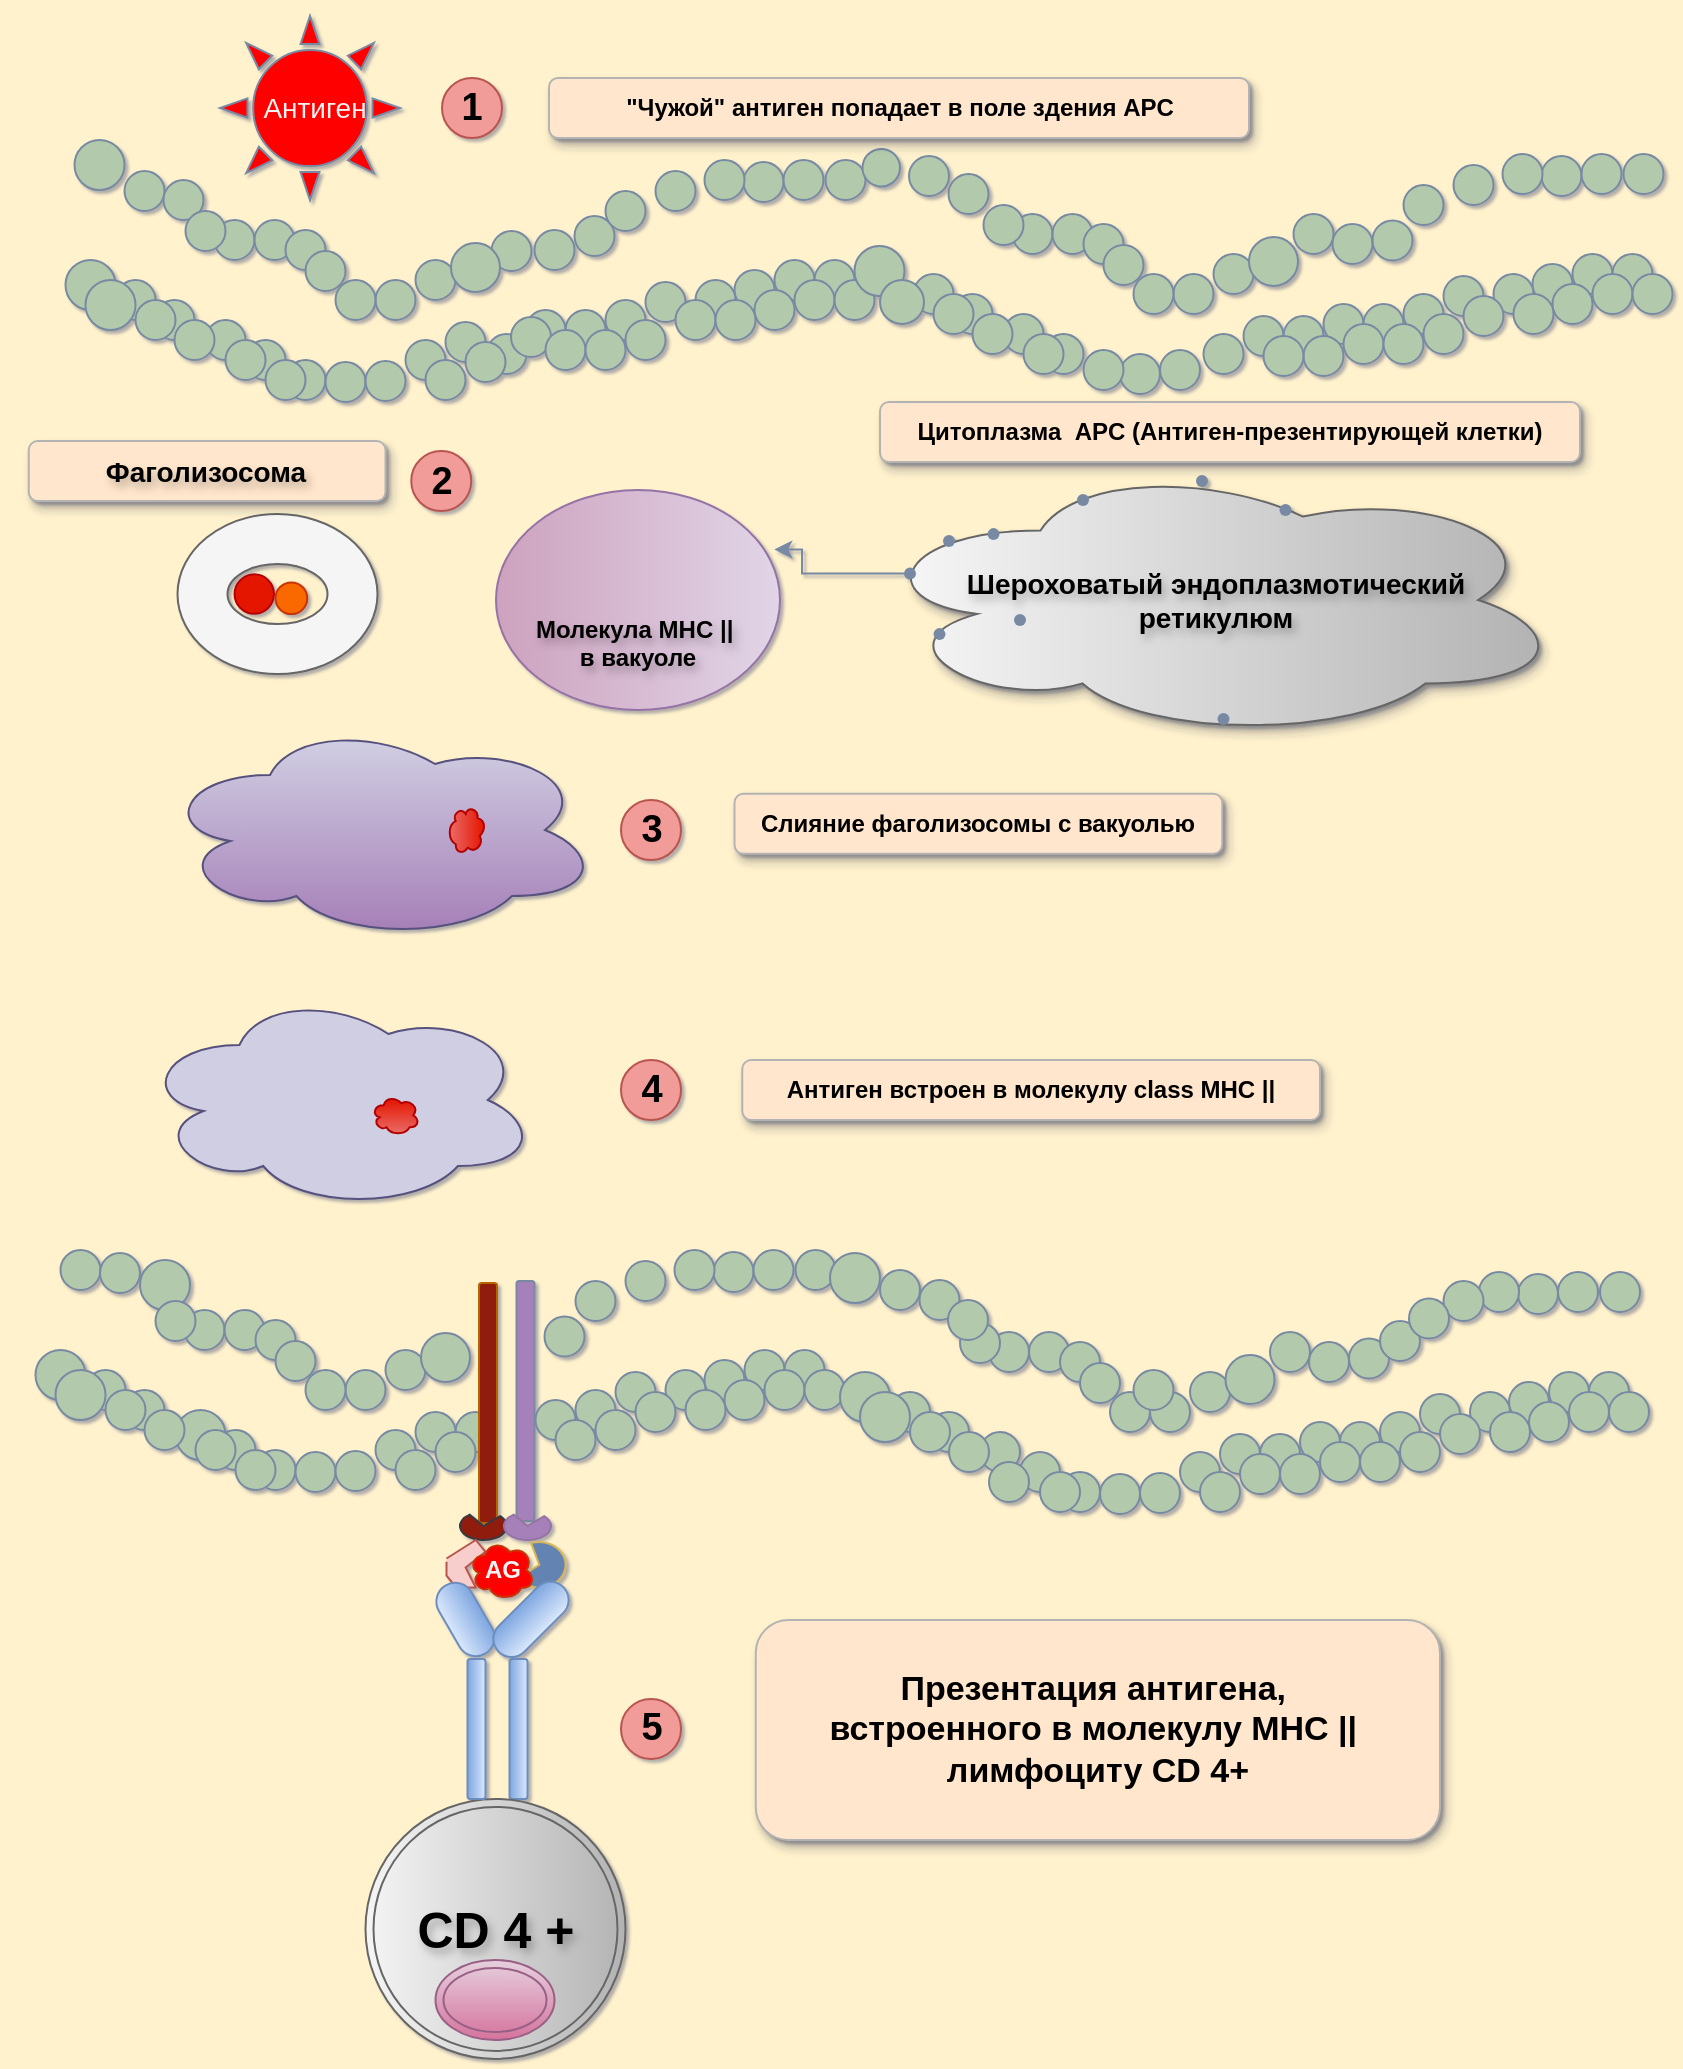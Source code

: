 <mxfile version="24.4.4" type="github">
  <diagram name="Page-1" id="I0w_Y1SDjQplal9jRkme">
    <mxGraphModel dx="1060" dy="614" grid="1" gridSize="10" guides="1" tooltips="1" connect="1" arrows="1" fold="1" page="1" pageScale="1" pageWidth="850" pageHeight="1100" background="#FFF2CC" math="0" shadow="1">
      <root>
        <mxCell id="0" />
        <mxCell id="1" parent="0" />
        <mxCell id="4T7Pvb7bkrj_Sx7_u97C-60" value="" style="shape=image;html=1;verticalAlign=top;verticalLabelPosition=bottom;labelBackgroundColor=none;imageAspect=0;aspect=fixed;image=https://cdn2.iconfinder.com/data/icons/css-vol-3/24/shape-zigzag-128.png;direction=north;fillColor=#B2C9AB;strokeColor=#788AA3;fontColor=#46495D;" vertex="1" parent="1">
          <mxGeometry x="47.25" y="95" width="20" height="20" as="geometry" />
        </mxCell>
        <mxCell id="4T7Pvb7bkrj_Sx7_u97C-64" value="" style="ellipse;whiteSpace=wrap;html=1;aspect=fixed;fillColor=#B2C9AB;strokeColor=#788AA3;labelBackgroundColor=none;fontColor=#46495D;" vertex="1" parent="1">
          <mxGeometry x="37.25" y="70" width="25" height="25" as="geometry" />
        </mxCell>
        <mxCell id="4T7Pvb7bkrj_Sx7_u97C-87" value="" style="shape=image;html=1;verticalAlign=top;verticalLabelPosition=bottom;labelBackgroundColor=none;imageAspect=0;aspect=fixed;image=https://cdn2.iconfinder.com/data/icons/css-vol-3/24/shape-zigzag-128.png;direction=north;fillColor=#B2C9AB;strokeColor=#788AA3;fontColor=#46495D;" vertex="1" parent="1">
          <mxGeometry x="NaN" y="NaN" height="NaN" as="geometry" />
        </mxCell>
        <mxCell id="4T7Pvb7bkrj_Sx7_u97C-98" value="" style="shape=image;html=1;verticalAlign=top;verticalLabelPosition=bottom;labelBackgroundColor=none;imageAspect=0;aspect=fixed;image=https://cdn2.iconfinder.com/data/icons/css-vol-3/24/shape-zigzag-128.png;direction=south;imageBackground=none;fillColor=#B2C9AB;strokeColor=#788AA3;fontColor=#46495D;" vertex="1" parent="1">
          <mxGeometry x="37.25" y="95" width="20" height="20" as="geometry" />
        </mxCell>
        <mxCell id="4T7Pvb7bkrj_Sx7_u97C-101" value="" style="ellipse;whiteSpace=wrap;html=1;aspect=fixed;fillColor=#B2C9AB;strokeColor=#788AA3;labelBackgroundColor=none;fontColor=#46495D;" vertex="1" parent="1">
          <mxGeometry x="107.25" y="110" width="20" height="20" as="geometry" />
        </mxCell>
        <mxCell id="4T7Pvb7bkrj_Sx7_u97C-102" value="" style="ellipse;whiteSpace=wrap;html=1;aspect=fixed;fillColor=#B2C9AB;strokeColor=#788AA3;labelBackgroundColor=none;fontColor=#46495D;" vertex="1" parent="1">
          <mxGeometry x="127.25" y="110" width="20" height="20" as="geometry" />
        </mxCell>
        <mxCell id="4T7Pvb7bkrj_Sx7_u97C-103" value="" style="ellipse;whiteSpace=wrap;html=1;aspect=fixed;fillColor=#B2C9AB;strokeColor=#788AA3;labelBackgroundColor=none;fontColor=#46495D;" vertex="1" parent="1">
          <mxGeometry x="142.75" y="115" width="20" height="20" as="geometry" />
        </mxCell>
        <mxCell id="4T7Pvb7bkrj_Sx7_u97C-104" value="" style="ellipse;whiteSpace=wrap;html=1;aspect=fixed;fillColor=#B2C9AB;strokeColor=#788AA3;labelBackgroundColor=none;fontColor=#46495D;" vertex="1" parent="1">
          <mxGeometry x="207.75" y="130" width="20" height="20" as="geometry" />
        </mxCell>
        <mxCell id="4T7Pvb7bkrj_Sx7_u97C-105" value="" style="ellipse;whiteSpace=wrap;html=1;aspect=fixed;fillColor=#B2C9AB;strokeColor=#788AA3;labelBackgroundColor=none;fontColor=#46495D;" vertex="1" parent="1">
          <mxGeometry x="245.75" y="115.5" width="20" height="20" as="geometry" />
        </mxCell>
        <mxCell id="4T7Pvb7bkrj_Sx7_u97C-106" value="" style="ellipse;whiteSpace=wrap;html=1;aspect=fixed;fillColor=#B2C9AB;strokeColor=#788AA3;labelBackgroundColor=none;fontColor=#46495D;" vertex="1" parent="1">
          <mxGeometry x="225.5" y="121.5" width="24.5" height="24.5" as="geometry" />
        </mxCell>
        <mxCell id="4T7Pvb7bkrj_Sx7_u97C-107" value="" style="ellipse;whiteSpace=wrap;html=1;aspect=fixed;fillColor=#B2C9AB;fontColor=#46495D;strokeColor=#788AA3;labelBackgroundColor=none;" vertex="1" parent="1">
          <mxGeometry x="267.25" y="115" width="20" height="20" as="geometry" />
        </mxCell>
        <mxCell id="4T7Pvb7bkrj_Sx7_u97C-108" value="" style="ellipse;whiteSpace=wrap;html=1;aspect=fixed;fillColor=#B2C9AB;strokeColor=#788AA3;labelBackgroundColor=none;fontColor=#46495D;" vertex="1" parent="1">
          <mxGeometry x="287.25" y="108" width="20" height="20" as="geometry" />
        </mxCell>
        <mxCell id="4T7Pvb7bkrj_Sx7_u97C-109" value="" style="ellipse;whiteSpace=wrap;html=1;aspect=fixed;fillColor=#B2C9AB;strokeColor=#788AA3;labelBackgroundColor=none;fontColor=#46495D;" vertex="1" parent="1">
          <mxGeometry x="302.75" y="95.5" width="20" height="20" as="geometry" />
        </mxCell>
        <mxCell id="4T7Pvb7bkrj_Sx7_u97C-110" value="" style="ellipse;whiteSpace=wrap;html=1;aspect=fixed;fillColor=#B2C9AB;strokeColor=#788AA3;labelBackgroundColor=none;fontColor=#46495D;" vertex="1" parent="1">
          <mxGeometry x="371.75" y="81" width="20" height="20" as="geometry" />
        </mxCell>
        <mxCell id="4T7Pvb7bkrj_Sx7_u97C-111" value="" style="ellipse;whiteSpace=wrap;html=1;aspect=fixed;fillColor=#B2C9AB;strokeColor=#788AA3;labelBackgroundColor=none;fontColor=#46495D;" vertex="1" parent="1">
          <mxGeometry x="327.75" y="85.5" width="20" height="20" as="geometry" />
        </mxCell>
        <mxCell id="4T7Pvb7bkrj_Sx7_u97C-112" value="" style="ellipse;whiteSpace=wrap;html=1;aspect=fixed;fillColor=#B2C9AB;strokeColor=#788AA3;labelBackgroundColor=none;fontColor=#46495D;" vertex="1" parent="1">
          <mxGeometry x="352.25" y="80" width="20" height="20" as="geometry" />
        </mxCell>
        <mxCell id="4T7Pvb7bkrj_Sx7_u97C-113" value="" style="ellipse;whiteSpace=wrap;html=1;aspect=fixed;fillColor=#B2C9AB;strokeColor=#788AA3;labelBackgroundColor=none;fontColor=#46495D;" vertex="1" parent="1">
          <mxGeometry x="391.75" y="80" width="20" height="20" as="geometry" />
        </mxCell>
        <mxCell id="4T7Pvb7bkrj_Sx7_u97C-114" value="" style="ellipse;whiteSpace=wrap;html=1;aspect=fixed;fillColor=#B2C9AB;strokeColor=#788AA3;labelBackgroundColor=none;fontColor=#46495D;" vertex="1" parent="1">
          <mxGeometry x="412.75" y="80" width="20" height="20" as="geometry" />
        </mxCell>
        <mxCell id="4T7Pvb7bkrj_Sx7_u97C-117" value="" style="shape=image;html=1;verticalAlign=top;verticalLabelPosition=bottom;labelBackgroundColor=none;imageAspect=0;aspect=fixed;image=https://cdn2.iconfinder.com/data/icons/css-vol-3/24/shape-zigzag-128.png;direction=north;fillColor=#B2C9AB;strokeColor=#788AA3;fontColor=#46495D;" vertex="1" parent="1">
          <mxGeometry x="126.25" y="130" width="20" height="20" as="geometry" />
        </mxCell>
        <mxCell id="4T7Pvb7bkrj_Sx7_u97C-118" value="" style="shape=image;html=1;verticalAlign=top;verticalLabelPosition=bottom;labelBackgroundColor=none;imageAspect=0;aspect=fixed;image=https://cdn2.iconfinder.com/data/icons/css-vol-3/24/shape-zigzag-128.png;direction=north;fillColor=#B2C9AB;strokeColor=#788AA3;fontColor=#46495D;" vertex="1" parent="1">
          <mxGeometry x="141.75" y="135" width="20" height="20" as="geometry" />
        </mxCell>
        <mxCell id="4T7Pvb7bkrj_Sx7_u97C-119" value="" style="shape=image;html=1;verticalAlign=top;verticalLabelPosition=bottom;labelBackgroundColor=none;imageAspect=0;aspect=fixed;image=https://cdn2.iconfinder.com/data/icons/css-vol-3/24/shape-zigzag-128.png;direction=north;fillColor=#B2C9AB;strokeColor=#788AA3;fontColor=#46495D;" vertex="1" parent="1">
          <mxGeometry x="122.75" y="130" width="19" height="19" as="geometry" />
        </mxCell>
        <mxCell id="4T7Pvb7bkrj_Sx7_u97C-120" value="" style="shape=image;html=1;verticalAlign=top;verticalLabelPosition=bottom;labelBackgroundColor=none;imageAspect=0;aspect=fixed;image=https://cdn2.iconfinder.com/data/icons/css-vol-3/24/shape-zigzag-128.png;direction=north;fillColor=#B2C9AB;strokeColor=#788AA3;fontColor=#46495D;" vertex="1" parent="1">
          <mxGeometry x="137.25" y="135" width="20" height="20" as="geometry" />
        </mxCell>
        <mxCell id="4T7Pvb7bkrj_Sx7_u97C-123" value="" style="shape=image;html=1;verticalAlign=top;verticalLabelPosition=bottom;labelBackgroundColor=none;imageAspect=0;aspect=fixed;image=https://cdn2.iconfinder.com/data/icons/css-vol-3/24/shape-zigzag-128.png;direction=north;fillColor=#B2C9AB;strokeColor=#788AA3;fontColor=#46495D;" vertex="1" parent="1">
          <mxGeometry x="162.75" y="135" width="20" height="20" as="geometry" />
        </mxCell>
        <mxCell id="4T7Pvb7bkrj_Sx7_u97C-126" value="" style="shape=image;html=1;verticalAlign=top;verticalLabelPosition=bottom;labelBackgroundColor=none;imageAspect=0;aspect=fixed;image=https://cdn2.iconfinder.com/data/icons/css-vol-3/24/shape-zigzag-128.png;direction=north;fillColor=#B2C9AB;strokeColor=#788AA3;fontColor=#46495D;" vertex="1" parent="1">
          <mxGeometry x="57.25" y="100" width="20" height="20" as="geometry" />
        </mxCell>
        <mxCell id="4T7Pvb7bkrj_Sx7_u97C-134" value="" style="ellipse;whiteSpace=wrap;html=1;aspect=fixed;direction=south;fillColor=#B2C9AB;strokeColor=#788AA3;labelBackgroundColor=none;fontColor=#46495D;" vertex="1" parent="1">
          <mxGeometry x="62.25" y="85.5" width="20" height="20" as="geometry" />
        </mxCell>
        <mxCell id="4T7Pvb7bkrj_Sx7_u97C-135" value="" style="shape=image;html=1;verticalAlign=top;verticalLabelPosition=bottom;labelBackgroundColor=none;imageAspect=0;aspect=fixed;image=https://cdn2.iconfinder.com/data/icons/css-vol-3/24/shape-zigzag-128.png;direction=north;fillColor=#B2C9AB;strokeColor=#788AA3;fontColor=#46495D;" vertex="1" parent="1">
          <mxGeometry x="77.25" y="100" width="20" height="20" as="geometry" />
        </mxCell>
        <mxCell id="4T7Pvb7bkrj_Sx7_u97C-136" value="" style="shape=image;html=1;verticalAlign=top;verticalLabelPosition=bottom;labelBackgroundColor=none;imageAspect=0;aspect=fixed;image=https://cdn2.iconfinder.com/data/icons/css-vol-3/24/shape-zigzag-128.png;direction=north;fillColor=#B2C9AB;strokeColor=#788AA3;fontColor=#46495D;" vertex="1" parent="1">
          <mxGeometry x="62.75" y="106" width="20" height="20" as="geometry" />
        </mxCell>
        <mxCell id="4T7Pvb7bkrj_Sx7_u97C-137" value="" style="ellipse;whiteSpace=wrap;html=1;aspect=fixed;fillColor=#B2C9AB;strokeColor=#788AA3;labelBackgroundColor=none;fontColor=#46495D;" vertex="1" parent="1">
          <mxGeometry x="81.75" y="90" width="20" height="20" as="geometry" />
        </mxCell>
        <mxCell id="4T7Pvb7bkrj_Sx7_u97C-138" value="" style="shape=image;html=1;verticalAlign=top;verticalLabelPosition=bottom;labelBackgroundColor=none;imageAspect=0;aspect=fixed;image=https://cdn2.iconfinder.com/data/icons/css-vol-3/24/shape-zigzag-128.png;direction=north;fillColor=#B2C9AB;strokeColor=#788AA3;fontColor=#46495D;" vertex="1" parent="1">
          <mxGeometry x="82.75" y="111" width="20" height="20" as="geometry" />
        </mxCell>
        <mxCell id="4T7Pvb7bkrj_Sx7_u97C-139" value="" style="shape=image;html=1;verticalAlign=top;verticalLabelPosition=bottom;labelBackgroundColor=none;imageAspect=0;aspect=fixed;image=https://cdn2.iconfinder.com/data/icons/css-vol-3/24/shape-zigzag-128.png;direction=north;fillColor=#B2C9AB;strokeColor=#788AA3;fontColor=#46495D;" vertex="1" parent="1">
          <mxGeometry x="77.75" y="115" width="15" height="15" as="geometry" />
        </mxCell>
        <mxCell id="4T7Pvb7bkrj_Sx7_u97C-145" value="" style="ellipse;whiteSpace=wrap;html=1;aspect=fixed;fillColor=#B2C9AB;strokeColor=#788AA3;labelBackgroundColor=none;fontColor=#46495D;" vertex="1" parent="1">
          <mxGeometry x="152.75" y="125.5" width="20" height="20" as="geometry" />
        </mxCell>
        <mxCell id="4T7Pvb7bkrj_Sx7_u97C-156" value="" style="shape=image;html=1;verticalAlign=top;verticalLabelPosition=bottom;labelBackgroundColor=none;imageAspect=0;aspect=fixed;image=https://cdn2.iconfinder.com/data/icons/css-vol-3/24/shape-zigzag-128.png;direction=south;fillColor=#B2C9AB;strokeColor=#788AA3;fontColor=#46495D;" vertex="1" parent="1">
          <mxGeometry x="227.75" y="145" width="20" height="20" as="geometry" />
        </mxCell>
        <mxCell id="4T7Pvb7bkrj_Sx7_u97C-159" value="" style="shape=image;html=1;verticalAlign=top;verticalLabelPosition=bottom;labelBackgroundColor=none;imageAspect=0;aspect=fixed;image=https://cdn2.iconfinder.com/data/icons/css-vol-3/24/shape-zigzag-128.png;direction=south;fillColor=#B2C9AB;strokeColor=#788AA3;fontColor=#46495D;" vertex="1" parent="1">
          <mxGeometry x="257.75" y="122.5" width="20" height="20" as="geometry" />
        </mxCell>
        <mxCell id="4T7Pvb7bkrj_Sx7_u97C-160" value="" style="shape=image;html=1;verticalAlign=top;verticalLabelPosition=bottom;labelBackgroundColor=none;imageAspect=0;aspect=fixed;image=https://cdn2.iconfinder.com/data/icons/css-vol-3/24/shape-zigzag-128.png;direction=south;fillColor=#B2C9AB;strokeColor=#788AA3;fontColor=#46495D;" vertex="1" parent="1">
          <mxGeometry x="247.75" y="126" width="20" height="20" as="geometry" />
        </mxCell>
        <mxCell id="4T7Pvb7bkrj_Sx7_u97C-166" value="" style="shape=image;html=1;verticalAlign=top;verticalLabelPosition=bottom;labelBackgroundColor=none;imageAspect=0;aspect=fixed;image=https://cdn2.iconfinder.com/data/icons/css-vol-3/24/shape-zigzag-128.png;direction=south;fillColor=#B2C9AB;strokeColor=#788AA3;fontColor=#46495D;" vertex="1" parent="1">
          <mxGeometry x="302.75" y="113.25" width="20" height="20" as="geometry" />
        </mxCell>
        <mxCell id="4T7Pvb7bkrj_Sx7_u97C-167" value="" style="shape=image;html=1;verticalAlign=top;verticalLabelPosition=bottom;labelBackgroundColor=none;imageAspect=0;aspect=fixed;image=https://cdn2.iconfinder.com/data/icons/css-vol-3/24/shape-zigzag-128.png;direction=south;fillColor=#B2C9AB;strokeColor=#788AA3;fontColor=#46495D;" vertex="1" parent="1">
          <mxGeometry x="317.25" y="101" width="20" height="20" as="geometry" />
        </mxCell>
        <mxCell id="4T7Pvb7bkrj_Sx7_u97C-168" value="" style="shape=image;html=1;verticalAlign=top;verticalLabelPosition=bottom;labelBackgroundColor=none;imageAspect=0;aspect=fixed;image=https://cdn2.iconfinder.com/data/icons/css-vol-3/24/shape-zigzag-128.png;direction=south;fillColor=#B2C9AB;strokeColor=#788AA3;fontColor=#46495D;" vertex="1" parent="1">
          <mxGeometry x="327.75" y="105" width="20" height="20" as="geometry" />
        </mxCell>
        <mxCell id="4T7Pvb7bkrj_Sx7_u97C-170" value="" style="shape=image;html=1;verticalAlign=top;verticalLabelPosition=bottom;labelBackgroundColor=none;imageAspect=0;aspect=fixed;image=https://cdn2.iconfinder.com/data/icons/css-vol-3/24/shape-zigzag-128.png;direction=south;fillColor=#B2C9AB;strokeColor=#788AA3;fontColor=#46495D;" vertex="1" parent="1">
          <mxGeometry x="372.75" y="100" width="20" height="20" as="geometry" />
        </mxCell>
        <mxCell id="4T7Pvb7bkrj_Sx7_u97C-171" value="" style="shape=image;html=1;verticalAlign=top;verticalLabelPosition=bottom;labelBackgroundColor=none;imageAspect=0;aspect=fixed;image=https://cdn2.iconfinder.com/data/icons/css-vol-3/24/shape-zigzag-128.png;direction=south;fillColor=#B2C9AB;strokeColor=#788AA3;fontColor=#46495D;" vertex="1" parent="1">
          <mxGeometry x="347.25" y="100" width="20" height="20" as="geometry" />
        </mxCell>
        <mxCell id="4T7Pvb7bkrj_Sx7_u97C-172" value="" style="shape=image;html=1;verticalAlign=top;verticalLabelPosition=bottom;labelBackgroundColor=none;imageAspect=0;aspect=fixed;image=https://cdn2.iconfinder.com/data/icons/css-vol-3/24/shape-zigzag-128.png;direction=south;fillColor=#B2C9AB;strokeColor=#788AA3;fontColor=#46495D;" vertex="1" parent="1">
          <mxGeometry x="342.75" y="115.5" width="14.5" height="14.5" as="geometry" />
        </mxCell>
        <mxCell id="4T7Pvb7bkrj_Sx7_u97C-175" value="" style="edgeStyle=none;rounded=0;orthogonalLoop=1;jettySize=auto;html=1;labelBackgroundColor=none;strokeColor=#788AA3;fontColor=default;" edge="1" parent="1" source="4T7Pvb7bkrj_Sx7_u97C-173" target="4T7Pvb7bkrj_Sx7_u97C-174">
          <mxGeometry relative="1" as="geometry" />
        </mxCell>
        <mxCell id="4T7Pvb7bkrj_Sx7_u97C-173" value="" style="shape=image;html=1;verticalAlign=top;verticalLabelPosition=bottom;labelBackgroundColor=none;imageAspect=0;aspect=fixed;image=https://cdn2.iconfinder.com/data/icons/css-vol-3/24/shape-zigzag-128.png;direction=south;fillColor=#B2C9AB;strokeColor=#788AA3;fontColor=#46495D;" vertex="1" parent="1">
          <mxGeometry x="352.25" y="100" width="20" height="20" as="geometry" />
        </mxCell>
        <mxCell id="4T7Pvb7bkrj_Sx7_u97C-174" value="" style="shape=image;html=1;verticalAlign=top;verticalLabelPosition=bottom;labelBackgroundColor=none;imageAspect=0;aspect=fixed;image=https://cdn2.iconfinder.com/data/icons/css-vol-3/24/shape-zigzag-128.png;direction=south;fillColor=#B2C9AB;strokeColor=#788AA3;fontColor=#46495D;" vertex="1" parent="1">
          <mxGeometry x="352.25" y="100" width="20" height="20" as="geometry" />
        </mxCell>
        <mxCell id="4T7Pvb7bkrj_Sx7_u97C-177" value="" style="shape=image;html=1;verticalAlign=top;verticalLabelPosition=bottom;labelBackgroundColor=none;imageAspect=0;aspect=fixed;image=https://cdn2.iconfinder.com/data/icons/css-vol-3/24/shape-zigzag-128.png;direction=south;fillColor=#B2C9AB;strokeColor=#788AA3;fontColor=#46495D;" vertex="1" parent="1">
          <mxGeometry x="367.25" y="100" width="20" height="20" as="geometry" />
        </mxCell>
        <mxCell id="4T7Pvb7bkrj_Sx7_u97C-179" value="" style="shape=image;html=1;verticalAlign=top;verticalLabelPosition=bottom;labelBackgroundColor=none;imageAspect=0;aspect=fixed;image=https://cdn2.iconfinder.com/data/icons/css-vol-3/24/shape-zigzag-128.png;direction=south;fillColor=#B2C9AB;strokeColor=#788AA3;fontColor=#46495D;" vertex="1" parent="1">
          <mxGeometry x="392.75" y="100" width="20" height="20" as="geometry" />
        </mxCell>
        <mxCell id="4T7Pvb7bkrj_Sx7_u97C-182" value="" style="shape=image;html=1;verticalAlign=top;verticalLabelPosition=bottom;labelBackgroundColor=none;imageAspect=0;aspect=fixed;image=https://cdn2.iconfinder.com/data/icons/css-vol-3/24/shape-zigzag-128.png;direction=south;fillColor=#B2C9AB;strokeColor=#788AA3;fontColor=#46495D;" vertex="1" parent="1">
          <mxGeometry x="397.25" y="100" width="20" height="20" as="geometry" />
        </mxCell>
        <mxCell id="4T7Pvb7bkrj_Sx7_u97C-183" value="" style="shape=image;html=1;verticalAlign=top;verticalLabelPosition=bottom;labelBackgroundColor=none;imageAspect=0;aspect=fixed;image=https://cdn2.iconfinder.com/data/icons/css-vol-3/24/shape-zigzag-128.png;direction=south;fillColor=#B2C9AB;strokeColor=#788AA3;fontColor=#46495D;" vertex="1" parent="1">
          <mxGeometry x="411.75" y="100" width="20" height="20" as="geometry" />
        </mxCell>
        <mxCell id="4T7Pvb7bkrj_Sx7_u97C-194" value="" style="shape=image;html=1;verticalAlign=top;verticalLabelPosition=bottom;labelBackgroundColor=none;imageAspect=0;aspect=fixed;image=https://cdn2.iconfinder.com/data/icons/css-vol-3/24/shape-zigzag-128.png;direction=north;fillColor=#B2C9AB;strokeColor=#788AA3;fontColor=#46495D;" vertex="1" parent="1">
          <mxGeometry x="417.25" y="100" width="20" height="20" as="geometry" />
        </mxCell>
        <mxCell id="4T7Pvb7bkrj_Sx7_u97C-195" value="" style="shape=image;html=1;verticalAlign=top;verticalLabelPosition=bottom;labelBackgroundColor=none;imageAspect=0;aspect=fixed;image=https://cdn2.iconfinder.com/data/icons/css-vol-3/24/shape-zigzag-128.png;direction=north;fillColor=#B2C9AB;strokeColor=#788AA3;fontColor=#46495D;" vertex="1" parent="1">
          <mxGeometry x="312.75" y="115.5" width="20" height="20" as="geometry" />
        </mxCell>
        <mxCell id="4T7Pvb7bkrj_Sx7_u97C-196" style="edgeStyle=none;rounded=0;orthogonalLoop=1;jettySize=auto;html=1;exitX=0;exitY=0.5;exitDx=0;exitDy=0;labelBackgroundColor=none;strokeColor=#788AA3;fontColor=default;" edge="1" parent="1">
          <mxGeometry relative="1" as="geometry">
            <mxPoint x="259.75" y="153.5" as="sourcePoint" />
            <mxPoint x="259.75" y="153.5" as="targetPoint" />
          </mxGeometry>
        </mxCell>
        <mxCell id="4T7Pvb7bkrj_Sx7_u97C-198" value="" style="shape=image;html=1;verticalAlign=top;verticalLabelPosition=bottom;labelBackgroundColor=none;imageAspect=0;aspect=fixed;image=https://cdn2.iconfinder.com/data/icons/css-vol-3/24/shape-zigzag-128.png;direction=south;fillColor=#B2C9AB;strokeColor=#788AA3;fontColor=#46495D;" vertex="1" parent="1">
          <mxGeometry x="152.75" y="142.5" width="20" height="20" as="geometry" />
        </mxCell>
        <mxCell id="4T7Pvb7bkrj_Sx7_u97C-380" value="" style="shape=image;html=1;verticalAlign=top;verticalLabelPosition=bottom;labelBackgroundColor=none;imageAspect=0;aspect=fixed;image=https://cdn2.iconfinder.com/data/icons/css-vol-3/24/shape-zigzag-128.png;direction=north;fillColor=#B2C9AB;strokeColor=#788AA3;fontColor=#46495D;" vertex="1" parent="1">
          <mxGeometry x="42.75" y="110" width="20" height="20" as="geometry" />
        </mxCell>
        <mxCell id="4T7Pvb7bkrj_Sx7_u97C-381" value="" style="ellipse;whiteSpace=wrap;html=1;aspect=fixed;fillColor=#B2C9AB;strokeColor=#788AA3;labelBackgroundColor=none;fontColor=#46495D;" vertex="1" parent="1">
          <mxGeometry x="32.75" y="130" width="25" height="25" as="geometry" />
        </mxCell>
        <mxCell id="4T7Pvb7bkrj_Sx7_u97C-382" value="" style="shape=image;html=1;verticalAlign=top;verticalLabelPosition=bottom;labelBackgroundColor=none;imageAspect=0;aspect=fixed;image=https://cdn2.iconfinder.com/data/icons/css-vol-3/24/shape-zigzag-128.png;direction=south;fillColor=#B2C9AB;strokeColor=#788AA3;fontColor=#46495D;" vertex="1" parent="1">
          <mxGeometry x="37.25" y="115" width="20" height="20" as="geometry" />
        </mxCell>
        <mxCell id="4T7Pvb7bkrj_Sx7_u97C-383" value="" style="shape=image;html=1;verticalAlign=top;verticalLabelPosition=bottom;labelBackgroundColor=none;imageAspect=0;aspect=fixed;image=https://cdn2.iconfinder.com/data/icons/css-vol-3/24/shape-zigzag-128.png;direction=south;fillColor=#B2C9AB;strokeColor=#788AA3;fontColor=#46495D;" vertex="1" parent="1">
          <mxGeometry x="107.25" y="142" width="19" height="19" as="geometry" />
        </mxCell>
        <mxCell id="4T7Pvb7bkrj_Sx7_u97C-384" value="" style="ellipse;whiteSpace=wrap;html=1;aspect=fixed;labelBackgroundColor=none;fillColor=#B2C9AB;strokeColor=#788AA3;fontColor=#46495D;" vertex="1" parent="1">
          <mxGeometry x="102.75" y="160" width="20" height="20" as="geometry" />
        </mxCell>
        <mxCell id="4T7Pvb7bkrj_Sx7_u97C-385" value="" style="ellipse;whiteSpace=wrap;html=1;aspect=fixed;labelBackgroundColor=none;fillColor=#B2C9AB;strokeColor=#788AA3;fontColor=#46495D;" vertex="1" parent="1">
          <mxGeometry x="122.75" y="170" width="20" height="20" as="geometry" />
        </mxCell>
        <mxCell id="4T7Pvb7bkrj_Sx7_u97C-386" value="" style="ellipse;whiteSpace=wrap;html=1;aspect=fixed;fillColor=#B2C9AB;strokeColor=#788AA3;labelBackgroundColor=none;fontColor=#46495D;" vertex="1" parent="1">
          <mxGeometry x="142.75" y="180" width="20" height="20" as="geometry" />
        </mxCell>
        <mxCell id="4T7Pvb7bkrj_Sx7_u97C-387" value="" style="ellipse;whiteSpace=wrap;html=1;aspect=fixed;fillColor=#B2C9AB;strokeColor=#788AA3;labelBackgroundColor=none;fontColor=#46495D;" vertex="1" parent="1">
          <mxGeometry x="202.75" y="170" width="20" height="20" as="geometry" />
        </mxCell>
        <mxCell id="4T7Pvb7bkrj_Sx7_u97C-388" value="" style="ellipse;whiteSpace=wrap;html=1;aspect=fixed;fillColor=#B2C9AB;strokeColor=#788AA3;labelBackgroundColor=none;fontColor=#46495D;" vertex="1" parent="1">
          <mxGeometry x="243.25" y="167" width="20" height="20" as="geometry" />
        </mxCell>
        <mxCell id="4T7Pvb7bkrj_Sx7_u97C-389" value="" style="ellipse;whiteSpace=wrap;html=1;aspect=fixed;fillColor=#B2C9AB;strokeColor=#788AA3;labelBackgroundColor=none;fontColor=#46495D;" vertex="1" parent="1">
          <mxGeometry x="222.75" y="161" width="20" height="20" as="geometry" />
        </mxCell>
        <mxCell id="4T7Pvb7bkrj_Sx7_u97C-390" value="" style="ellipse;whiteSpace=wrap;html=1;aspect=fixed;labelBackgroundColor=none;fillColor=#B2C9AB;strokeColor=#788AA3;fontColor=#46495D;" vertex="1" parent="1">
          <mxGeometry x="262.75" y="155" width="20" height="20" as="geometry" />
        </mxCell>
        <mxCell id="4T7Pvb7bkrj_Sx7_u97C-391" value="" style="ellipse;whiteSpace=wrap;html=1;aspect=fixed;labelBackgroundColor=none;fillColor=#B2C9AB;strokeColor=#788AA3;fontColor=#46495D;" vertex="1" parent="1">
          <mxGeometry x="282.75" y="155" width="20" height="20" as="geometry" />
        </mxCell>
        <mxCell id="4T7Pvb7bkrj_Sx7_u97C-392" value="" style="ellipse;whiteSpace=wrap;html=1;aspect=fixed;labelBackgroundColor=none;fillColor=#B2C9AB;strokeColor=#788AA3;fontColor=#46495D;" vertex="1" parent="1">
          <mxGeometry x="302.75" y="150" width="20" height="20" as="geometry" />
        </mxCell>
        <mxCell id="4T7Pvb7bkrj_Sx7_u97C-393" value="" style="ellipse;whiteSpace=wrap;html=1;aspect=fixed;labelBackgroundColor=none;fillColor=#B2C9AB;strokeColor=#788AA3;fontColor=#46495D;" vertex="1" parent="1">
          <mxGeometry x="367.25" y="135" width="20" height="20" as="geometry" />
        </mxCell>
        <mxCell id="4T7Pvb7bkrj_Sx7_u97C-394" value="" style="ellipse;whiteSpace=wrap;html=1;aspect=fixed;fillColor=#B2C9AB;strokeColor=#788AA3;labelBackgroundColor=none;fontColor=#46495D;" vertex="1" parent="1">
          <mxGeometry x="322.75" y="141" width="20" height="20" as="geometry" />
        </mxCell>
        <mxCell id="4T7Pvb7bkrj_Sx7_u97C-395" value="" style="ellipse;whiteSpace=wrap;html=1;aspect=fixed;labelBackgroundColor=none;fillColor=#B2C9AB;strokeColor=#788AA3;fontColor=#46495D;" vertex="1" parent="1">
          <mxGeometry x="347.75" y="140" width="20" height="20" as="geometry" />
        </mxCell>
        <mxCell id="4T7Pvb7bkrj_Sx7_u97C-396" value="" style="ellipse;whiteSpace=wrap;html=1;aspect=fixed;labelBackgroundColor=none;fillColor=#B2C9AB;strokeColor=#788AA3;fontColor=#46495D;" vertex="1" parent="1">
          <mxGeometry x="387.25" y="130" width="20" height="20" as="geometry" />
        </mxCell>
        <mxCell id="4T7Pvb7bkrj_Sx7_u97C-397" value="" style="ellipse;whiteSpace=wrap;html=1;aspect=fixed;labelBackgroundColor=none;fillColor=#B2C9AB;strokeColor=#788AA3;fontColor=#46495D;" vertex="1" parent="1">
          <mxGeometry x="407.25" y="130" width="20" height="20" as="geometry" />
        </mxCell>
        <mxCell id="4T7Pvb7bkrj_Sx7_u97C-398" value="" style="shape=image;html=1;verticalAlign=top;verticalLabelPosition=bottom;labelBackgroundColor=none;imageAspect=0;aspect=fixed;image=https://cdn2.iconfinder.com/data/icons/css-vol-3/24/shape-zigzag-128.png;direction=north;fillColor=#B2C9AB;strokeColor=#788AA3;fontColor=#46495D;" vertex="1" parent="1">
          <mxGeometry x="102.75" y="140" width="20" height="20" as="geometry" />
        </mxCell>
        <mxCell id="4T7Pvb7bkrj_Sx7_u97C-399" value="" style="shape=image;html=1;verticalAlign=top;verticalLabelPosition=bottom;labelBackgroundColor=none;imageAspect=0;aspect=fixed;image=https://cdn2.iconfinder.com/data/icons/css-vol-3/24/shape-zigzag-128.png;direction=north;fillColor=#B2C9AB;strokeColor=#788AA3;fontColor=#46495D;" vertex="1" parent="1">
          <mxGeometry x="126.25" y="150" width="20" height="20" as="geometry" />
        </mxCell>
        <mxCell id="4T7Pvb7bkrj_Sx7_u97C-400" value="" style="shape=image;html=1;verticalAlign=top;verticalLabelPosition=bottom;labelBackgroundColor=none;imageAspect=0;aspect=fixed;image=https://cdn2.iconfinder.com/data/icons/css-vol-3/24/shape-zigzag-128.png;direction=north;fillColor=#B2C9AB;strokeColor=#788AA3;fontColor=#46495D;" vertex="1" parent="1">
          <mxGeometry x="142.75" y="161" width="20" height="20" as="geometry" />
        </mxCell>
        <mxCell id="4T7Pvb7bkrj_Sx7_u97C-401" value="" style="shape=image;html=1;verticalAlign=top;verticalLabelPosition=bottom;labelBackgroundColor=none;imageAspect=0;aspect=fixed;image=https://cdn2.iconfinder.com/data/icons/css-vol-3/24/shape-zigzag-128.png;direction=north;fillColor=#B2C9AB;strokeColor=#788AA3;fontColor=#46495D;" vertex="1" parent="1">
          <mxGeometry x="122.75" y="150" width="20" height="20" as="geometry" />
        </mxCell>
        <mxCell id="4T7Pvb7bkrj_Sx7_u97C-402" value="" style="shape=image;html=1;verticalAlign=top;verticalLabelPosition=bottom;labelBackgroundColor=none;imageAspect=0;aspect=fixed;image=https://cdn2.iconfinder.com/data/icons/css-vol-3/24/shape-zigzag-128.png;direction=north;fillColor=#B2C9AB;strokeColor=#788AA3;fontColor=#46495D;" vertex="1" parent="1">
          <mxGeometry x="146.25" y="160" width="20" height="20" as="geometry" />
        </mxCell>
        <mxCell id="4T7Pvb7bkrj_Sx7_u97C-403" value="" style="shape=image;html=1;verticalAlign=top;verticalLabelPosition=bottom;labelBackgroundColor=none;imageAspect=0;aspect=fixed;image=https://cdn2.iconfinder.com/data/icons/css-vol-3/24/shape-zigzag-128.png;direction=north;fillColor=#B2C9AB;strokeColor=#788AA3;fontColor=#46495D;" vertex="1" parent="1">
          <mxGeometry x="166.25" y="160" width="20" height="20" as="geometry" />
        </mxCell>
        <mxCell id="4T7Pvb7bkrj_Sx7_u97C-404" value="" style="shape=image;html=1;verticalAlign=top;verticalLabelPosition=bottom;labelBackgroundColor=none;imageAspect=0;aspect=fixed;image=https://cdn2.iconfinder.com/data/icons/css-vol-3/24/shape-zigzag-128.png;direction=north;fillColor=#B2C9AB;strokeColor=#788AA3;fontColor=#46495D;" vertex="1" parent="1">
          <mxGeometry x="187.75" y="160" width="20" height="20" as="geometry" />
        </mxCell>
        <mxCell id="4T7Pvb7bkrj_Sx7_u97C-405" value="" style="shape=image;html=1;verticalAlign=top;verticalLabelPosition=bottom;labelBackgroundColor=none;imageAspect=0;aspect=fixed;image=https://cdn2.iconfinder.com/data/icons/css-vol-3/24/shape-zigzag-128.png;direction=south;fillColor=#B2C9AB;strokeColor=#788AA3;fontColor=#46495D;" vertex="1" parent="1">
          <mxGeometry x="181.75" y="160.5" width="21" height="21" as="geometry" />
        </mxCell>
        <mxCell id="4T7Pvb7bkrj_Sx7_u97C-406" value="" style="shape=image;html=1;verticalAlign=top;verticalLabelPosition=bottom;labelBackgroundColor=none;imageAspect=0;aspect=fixed;image=https://cdn2.iconfinder.com/data/icons/css-vol-3/24/shape-zigzag-128.png;direction=north;fillColor=#B2C9AB;strokeColor=#788AA3;fontColor=#46495D;" vertex="1" parent="1">
          <mxGeometry x="52.75" y="121" width="20" height="20" as="geometry" />
        </mxCell>
        <mxCell id="4T7Pvb7bkrj_Sx7_u97C-407" value="" style="ellipse;whiteSpace=wrap;html=1;aspect=fixed;labelBackgroundColor=none;fillColor=#B2C9AB;strokeColor=#788AA3;fontColor=#46495D;" vertex="1" parent="1">
          <mxGeometry x="57.75" y="140" width="20" height="20" as="geometry" />
        </mxCell>
        <mxCell id="4T7Pvb7bkrj_Sx7_u97C-408" value="" style="shape=image;html=1;verticalAlign=top;verticalLabelPosition=bottom;labelBackgroundColor=none;imageAspect=0;aspect=fixed;image=https://cdn2.iconfinder.com/data/icons/css-vol-3/24/shape-zigzag-128.png;direction=north;fillColor=#B2C9AB;strokeColor=#788AA3;fontColor=#46495D;" vertex="1" parent="1">
          <mxGeometry x="62.75" y="121" width="20" height="20" as="geometry" />
        </mxCell>
        <mxCell id="4T7Pvb7bkrj_Sx7_u97C-409" value="" style="ellipse;whiteSpace=wrap;html=1;aspect=fixed;labelBackgroundColor=none;fillColor=#B2C9AB;strokeColor=#788AA3;fontColor=#46495D;" vertex="1" parent="1">
          <mxGeometry x="77.25" y="150" width="20" height="20" as="geometry" />
        </mxCell>
        <mxCell id="4T7Pvb7bkrj_Sx7_u97C-410" value="" style="shape=image;html=1;verticalAlign=top;verticalLabelPosition=bottom;labelBackgroundColor=none;imageAspect=0;aspect=fixed;image=https://cdn2.iconfinder.com/data/icons/css-vol-3/24/shape-zigzag-128.png;direction=north;fillColor=#B2C9AB;strokeColor=#788AA3;fontColor=#46495D;" vertex="1" parent="1">
          <mxGeometry x="82.75" y="132.5" width="20" height="20" as="geometry" />
        </mxCell>
        <mxCell id="4T7Pvb7bkrj_Sx7_u97C-411" value="" style="shape=image;html=1;verticalAlign=top;verticalLabelPosition=bottom;labelBackgroundColor=none;imageAspect=0;aspect=fixed;image=https://cdn2.iconfinder.com/data/icons/css-vol-3/24/shape-zigzag-128.png;direction=north;fillColor=#B2C9AB;strokeColor=#788AA3;fontColor=#46495D;" vertex="1" parent="1">
          <mxGeometry x="77.25" y="130" width="20" height="20" as="geometry" />
        </mxCell>
        <mxCell id="4T7Pvb7bkrj_Sx7_u97C-412" value="" style="ellipse;whiteSpace=wrap;html=1;aspect=fixed;fillColor=#B2C9AB;strokeColor=#788AA3;labelBackgroundColor=none;fontColor=#46495D;" vertex="1" parent="1">
          <mxGeometry x="162.75" y="181" width="20" height="20" as="geometry" />
        </mxCell>
        <mxCell id="4T7Pvb7bkrj_Sx7_u97C-413" value="" style="ellipse;whiteSpace=wrap;html=1;aspect=fixed;fillColor=#B2C9AB;strokeColor=#788AA3;labelBackgroundColor=none;fontColor=#46495D;" vertex="1" parent="1">
          <mxGeometry x="182.75" y="180.5" width="20" height="20" as="geometry" />
        </mxCell>
        <mxCell id="4T7Pvb7bkrj_Sx7_u97C-414" value="" style="shape=image;html=1;verticalAlign=top;verticalLabelPosition=bottom;labelBackgroundColor=none;imageAspect=0;aspect=fixed;image=https://cdn2.iconfinder.com/data/icons/css-vol-3/24/shape-zigzag-128.png;direction=south;fillColor=#B2C9AB;strokeColor=#788AA3;fontColor=#46495D;" vertex="1" parent="1">
          <mxGeometry x="203.75" y="150" width="20" height="20" as="geometry" />
        </mxCell>
        <mxCell id="4T7Pvb7bkrj_Sx7_u97C-415" value="" style="shape=image;html=1;verticalAlign=top;verticalLabelPosition=bottom;labelBackgroundColor=none;imageAspect=0;aspect=fixed;image=https://cdn2.iconfinder.com/data/icons/css-vol-3/24/shape-zigzag-128.png;direction=south;fillColor=#B2C9AB;strokeColor=#788AA3;fontColor=#46495D;" vertex="1" parent="1">
          <mxGeometry x="197.75" y="150" width="20" height="20" as="geometry" />
        </mxCell>
        <mxCell id="4T7Pvb7bkrj_Sx7_u97C-416" value="" style="shape=image;html=1;verticalAlign=top;verticalLabelPosition=bottom;labelBackgroundColor=none;imageAspect=0;aspect=fixed;image=https://cdn2.iconfinder.com/data/icons/css-vol-3/24/shape-zigzag-128.png;direction=south;fillColor=#B2C9AB;strokeColor=#788AA3;fontColor=#46495D;" vertex="1" parent="1">
          <mxGeometry x="237.75" y="142" width="20" height="20" as="geometry" />
        </mxCell>
        <mxCell id="4T7Pvb7bkrj_Sx7_u97C-417" value="" style="shape=image;html=1;verticalAlign=top;verticalLabelPosition=bottom;labelBackgroundColor=none;imageAspect=0;aspect=fixed;image=https://cdn2.iconfinder.com/data/icons/css-vol-3/24/shape-zigzag-128.png;direction=south;fillColor=#B2C9AB;strokeColor=#788AA3;fontColor=#46495D;" vertex="1" parent="1">
          <mxGeometry x="217.75" y="142" width="20" height="20" as="geometry" />
        </mxCell>
        <mxCell id="4T7Pvb7bkrj_Sx7_u97C-418" value="" style="shape=image;html=1;verticalAlign=top;verticalLabelPosition=bottom;labelBackgroundColor=none;imageAspect=0;aspect=fixed;image=https://cdn2.iconfinder.com/data/icons/css-vol-3/24/shape-zigzag-128.png;direction=south;fillColor=#B2C9AB;strokeColor=#788AA3;fontColor=#46495D;" vertex="1" parent="1">
          <mxGeometry x="257.75" y="141.5" width="20" height="20" as="geometry" />
        </mxCell>
        <mxCell id="4T7Pvb7bkrj_Sx7_u97C-419" value="" style="shape=image;html=1;verticalAlign=top;verticalLabelPosition=bottom;labelBackgroundColor=none;imageAspect=0;aspect=fixed;image=https://cdn2.iconfinder.com/data/icons/css-vol-3/24/shape-zigzag-128.png;direction=south;fillColor=#B2C9AB;strokeColor=#788AA3;fontColor=#46495D;" vertex="1" parent="1">
          <mxGeometry x="222.75" y="146" width="20" height="20" as="geometry" />
        </mxCell>
        <mxCell id="4T7Pvb7bkrj_Sx7_u97C-420" value="" style="shape=image;html=1;verticalAlign=top;verticalLabelPosition=bottom;labelBackgroundColor=none;imageAspect=0;aspect=fixed;image=https://cdn2.iconfinder.com/data/icons/css-vol-3/24/shape-zigzag-128.png;direction=north;fillColor=#B2C9AB;strokeColor=#788AA3;fontColor=#46495D;" vertex="1" parent="1">
          <mxGeometry x="243.75" y="141" width="20" height="20" as="geometry" />
        </mxCell>
        <mxCell id="4T7Pvb7bkrj_Sx7_u97C-421" value="" style="shape=image;html=1;verticalAlign=top;verticalLabelPosition=bottom;labelBackgroundColor=none;imageAspect=0;aspect=fixed;image=https://cdn2.iconfinder.com/data/icons/css-vol-3/24/shape-zigzag-128.png;direction=south;fillColor=#B2C9AB;strokeColor=#788AA3;fontColor=#46495D;" vertex="1" parent="1">
          <mxGeometry x="262.75" y="140" width="20" height="20" as="geometry" />
        </mxCell>
        <mxCell id="4T7Pvb7bkrj_Sx7_u97C-422" value="" style="shape=image;html=1;verticalAlign=top;verticalLabelPosition=bottom;labelBackgroundColor=none;imageAspect=0;aspect=fixed;image=https://cdn2.iconfinder.com/data/icons/css-vol-3/24/shape-zigzag-128.png;direction=south;fillColor=#B2C9AB;strokeColor=#788AA3;fontColor=#46495D;" vertex="1" parent="1">
          <mxGeometry x="282.75" y="135" width="20" height="20" as="geometry" />
        </mxCell>
        <mxCell id="4T7Pvb7bkrj_Sx7_u97C-423" value="" style="shape=image;html=1;verticalAlign=top;verticalLabelPosition=bottom;labelBackgroundColor=none;imageAspect=0;aspect=fixed;image=https://cdn2.iconfinder.com/data/icons/css-vol-3/24/shape-zigzag-128.png;direction=south;fillColor=#B2C9AB;strokeColor=#788AA3;fontColor=#46495D;" vertex="1" parent="1">
          <mxGeometry x="277.75" y="132.5" width="20" height="20" as="geometry" />
        </mxCell>
        <mxCell id="4T7Pvb7bkrj_Sx7_u97C-424" value="" style="shape=image;html=1;verticalAlign=top;verticalLabelPosition=bottom;labelBackgroundColor=none;imageAspect=0;aspect=fixed;image=https://cdn2.iconfinder.com/data/icons/css-vol-3/24/shape-zigzag-128.png;direction=south;fillColor=#B2C9AB;strokeColor=#788AA3;fontColor=#46495D;" vertex="1" parent="1">
          <mxGeometry x="302.75" y="132.5" width="20" height="20" as="geometry" />
        </mxCell>
        <mxCell id="4T7Pvb7bkrj_Sx7_u97C-425" value="" style="shape=image;html=1;verticalAlign=top;verticalLabelPosition=bottom;labelBackgroundColor=none;imageAspect=0;aspect=fixed;image=https://cdn2.iconfinder.com/data/icons/css-vol-3/24/shape-zigzag-128.png;direction=south;fillColor=#B2C9AB;strokeColor=#788AA3;fontColor=#46495D;" vertex="1" parent="1">
          <mxGeometry x="297.75" y="130" width="20" height="20" as="geometry" />
        </mxCell>
        <mxCell id="4T7Pvb7bkrj_Sx7_u97C-426" value="" style="shape=image;html=1;verticalAlign=top;verticalLabelPosition=bottom;labelBackgroundColor=none;imageAspect=0;aspect=fixed;image=https://cdn2.iconfinder.com/data/icons/css-vol-3/24/shape-zigzag-128.png;direction=south;fillColor=#B2C9AB;strokeColor=#788AA3;fontColor=#46495D;" vertex="1" parent="1">
          <mxGeometry x="342.75" y="120" width="20" height="20" as="geometry" />
        </mxCell>
        <mxCell id="4T7Pvb7bkrj_Sx7_u97C-427" value="" style="shape=image;html=1;verticalAlign=top;verticalLabelPosition=bottom;labelBackgroundColor=none;imageAspect=0;aspect=fixed;image=https://cdn2.iconfinder.com/data/icons/css-vol-3/24/shape-zigzag-128.png;direction=south;fillColor=#B2C9AB;strokeColor=#788AA3;fontColor=#46495D;" vertex="1" parent="1">
          <mxGeometry x="322.75" y="122" width="20" height="20" as="geometry" />
        </mxCell>
        <mxCell id="4T7Pvb7bkrj_Sx7_u97C-428" value="" style="shape=image;html=1;verticalAlign=top;verticalLabelPosition=bottom;labelBackgroundColor=none;imageAspect=0;aspect=fixed;image=https://cdn2.iconfinder.com/data/icons/css-vol-3/24/shape-zigzag-128.png;direction=south;fillColor=#B2C9AB;strokeColor=#788AA3;fontColor=#46495D;" vertex="1" parent="1">
          <mxGeometry x="407.25" y="112.5" width="20" height="20" as="geometry" />
        </mxCell>
        <mxCell id="4T7Pvb7bkrj_Sx7_u97C-429" value="" style="shape=image;html=1;verticalAlign=top;verticalLabelPosition=bottom;labelBackgroundColor=none;imageAspect=0;aspect=fixed;image=https://cdn2.iconfinder.com/data/icons/css-vol-3/24/shape-zigzag-128.png;direction=south;fillColor=#B2C9AB;strokeColor=#788AA3;fontColor=#46495D;" vertex="1" parent="1">
          <mxGeometry x="347.75" y="121" width="20" height="20" as="geometry" />
        </mxCell>
        <mxCell id="4T7Pvb7bkrj_Sx7_u97C-430" value="" style="shape=image;html=1;verticalAlign=top;verticalLabelPosition=bottom;labelBackgroundColor=none;imageAspect=0;aspect=fixed;image=https://cdn2.iconfinder.com/data/icons/css-vol-3/24/shape-zigzag-128.png;direction=south;fillColor=#B2C9AB;strokeColor=#788AA3;fontColor=#46495D;" vertex="1" parent="1">
          <mxGeometry x="402.75" y="110" width="20" height="20" as="geometry" />
        </mxCell>
        <mxCell id="4T7Pvb7bkrj_Sx7_u97C-431" value="" style="shape=image;html=1;verticalAlign=top;verticalLabelPosition=bottom;labelBackgroundColor=none;imageAspect=0;aspect=fixed;image=https://cdn2.iconfinder.com/data/icons/css-vol-3/24/shape-zigzag-128.png;direction=south;fillColor=#B2C9AB;strokeColor=#788AA3;fontColor=#46495D;" vertex="1" parent="1">
          <mxGeometry x="387.25" y="115" width="20" height="20" as="geometry" />
        </mxCell>
        <mxCell id="4T7Pvb7bkrj_Sx7_u97C-432" value="" style="shape=image;html=1;verticalAlign=top;verticalLabelPosition=bottom;labelBackgroundColor=none;imageAspect=0;aspect=fixed;image=https://cdn2.iconfinder.com/data/icons/css-vol-3/24/shape-zigzag-128.png;direction=south;fillColor=#B2C9AB;strokeColor=#788AA3;fontColor=#46495D;" vertex="1" parent="1">
          <mxGeometry x="382.75" y="110" width="20" height="20" as="geometry" />
        </mxCell>
        <mxCell id="4T7Pvb7bkrj_Sx7_u97C-433" value="" style="shape=image;html=1;verticalAlign=top;verticalLabelPosition=bottom;labelBackgroundColor=none;imageAspect=0;aspect=fixed;image=https://cdn2.iconfinder.com/data/icons/css-vol-3/24/shape-zigzag-128.png;direction=south;fillColor=#B2C9AB;strokeColor=#788AA3;fontColor=#46495D;" vertex="1" parent="1">
          <mxGeometry x="367.25" y="115" width="20" height="20" as="geometry" />
        </mxCell>
        <mxCell id="4T7Pvb7bkrj_Sx7_u97C-434" value="" style="shape=image;html=1;verticalAlign=top;verticalLabelPosition=bottom;labelBackgroundColor=none;imageAspect=0;aspect=fixed;image=https://cdn2.iconfinder.com/data/icons/css-vol-3/24/shape-zigzag-128.png;direction=north;fillColor=#B2C9AB;strokeColor=#788AA3;fontColor=#46495D;" vertex="1" parent="1">
          <mxGeometry x="362.75" y="115" width="20" height="20" as="geometry" />
        </mxCell>
        <mxCell id="4T7Pvb7bkrj_Sx7_u97C-435" value="" style="shape=image;html=1;verticalAlign=top;verticalLabelPosition=bottom;labelBackgroundColor=none;imageAspect=0;aspect=fixed;image=https://cdn2.iconfinder.com/data/icons/css-vol-3/24/shape-zigzag-128.png;direction=north;fillColor=#B2C9AB;strokeColor=#788AA3;fontColor=#46495D;" vertex="1" parent="1">
          <mxGeometry x="317.25" y="122" width="20" height="20" as="geometry" />
        </mxCell>
        <mxCell id="4T7Pvb7bkrj_Sx7_u97C-436" style="edgeStyle=none;rounded=0;orthogonalLoop=1;jettySize=auto;html=1;exitX=0;exitY=0.5;exitDx=0;exitDy=0;labelBackgroundColor=none;strokeColor=#788AA3;fontColor=default;" edge="1" source="4T7Pvb7bkrj_Sx7_u97C-420" target="4T7Pvb7bkrj_Sx7_u97C-420" parent="1">
          <mxGeometry relative="1" as="geometry" />
        </mxCell>
        <mxCell id="4T7Pvb7bkrj_Sx7_u97C-437" value="" style="shape=image;html=1;verticalAlign=top;verticalLabelPosition=bottom;labelBackgroundColor=none;imageAspect=0;aspect=fixed;image=https://cdn2.iconfinder.com/data/icons/css-vol-3/24/shape-zigzag-128.png;direction=south;fillColor=#B2C9AB;strokeColor=#788AA3;fontColor=#46495D;" vertex="1" parent="1">
          <mxGeometry x="162.75" y="161" width="20" height="20" as="geometry" />
        </mxCell>
        <mxCell id="4T7Pvb7bkrj_Sx7_u97C-438" value="" style="shape=image;html=1;verticalAlign=top;verticalLabelPosition=bottom;labelBackgroundColor=none;imageAspect=0;aspect=fixed;image=https://cdn2.iconfinder.com/data/icons/css-vol-3/24/shape-zigzag-128.png;direction=north;fillColor=#B2C9AB;strokeColor=#788AA3;fontColor=#46495D;" vertex="1" parent="1">
          <mxGeometry x="52.75" y="120" width="20" height="20" as="geometry" />
        </mxCell>
        <mxCell id="4T7Pvb7bkrj_Sx7_u97C-439" value="" style="ellipse;whiteSpace=wrap;html=1;aspect=fixed;fillColor=#B2C9AB;strokeColor=#788AA3;labelBackgroundColor=none;fontColor=#46495D;" vertex="1" parent="1">
          <mxGeometry x="42.75" y="140" width="25" height="25" as="geometry" />
        </mxCell>
        <mxCell id="4T7Pvb7bkrj_Sx7_u97C-440" value="" style="shape=image;html=1;verticalAlign=top;verticalLabelPosition=bottom;labelBackgroundColor=none;imageAspect=0;aspect=fixed;image=https://cdn2.iconfinder.com/data/icons/css-vol-3/24/shape-zigzag-128.png;direction=south;fillColor=#B2C9AB;strokeColor=#788AA3;fontColor=#46495D;" vertex="1" parent="1">
          <mxGeometry x="28.88" y="111.88" width="22.75" height="22.75" as="geometry" />
        </mxCell>
        <mxCell id="4T7Pvb7bkrj_Sx7_u97C-441" value="" style="shape=image;html=1;verticalAlign=top;verticalLabelPosition=bottom;labelBackgroundColor=none;imageAspect=0;aspect=fixed;image=https://cdn2.iconfinder.com/data/icons/css-vol-3/24/shape-zigzag-128.png;direction=south;fillColor=#B2C9AB;strokeColor=#788AA3;fontColor=#46495D;" vertex="1" parent="1">
          <mxGeometry x="117.25" y="152" width="19" height="19" as="geometry" />
        </mxCell>
        <mxCell id="4T7Pvb7bkrj_Sx7_u97C-442" value="" style="ellipse;whiteSpace=wrap;html=1;aspect=fixed;fillColor=#B2C9AB;strokeColor=#788AA3;labelBackgroundColor=none;fontColor=#46495D;" vertex="1" parent="1">
          <mxGeometry x="112.75" y="170" width="20" height="20" as="geometry" />
        </mxCell>
        <mxCell id="4T7Pvb7bkrj_Sx7_u97C-443" value="" style="ellipse;whiteSpace=wrap;html=1;aspect=fixed;fillColor=#B2C9AB;strokeColor=#788AA3;labelBackgroundColor=none;fontColor=#46495D;" vertex="1" parent="1">
          <mxGeometry x="132.75" y="180" width="20" height="20" as="geometry" />
        </mxCell>
        <mxCell id="4T7Pvb7bkrj_Sx7_u97C-445" value="" style="ellipse;whiteSpace=wrap;html=1;aspect=fixed;fillColor=#B2C9AB;strokeColor=#788AA3;labelBackgroundColor=none;fontColor=#46495D;" vertex="1" parent="1">
          <mxGeometry x="212.75" y="180" width="20" height="20" as="geometry" />
        </mxCell>
        <mxCell id="4T7Pvb7bkrj_Sx7_u97C-446" value="" style="ellipse;whiteSpace=wrap;html=1;aspect=fixed;fillColor=#B2C9AB;strokeColor=#788AA3;labelBackgroundColor=none;fontColor=#46495D;" vertex="1" parent="1">
          <mxGeometry x="255.5" y="158.5" width="20" height="20" as="geometry" />
        </mxCell>
        <mxCell id="4T7Pvb7bkrj_Sx7_u97C-447" value="" style="ellipse;whiteSpace=wrap;html=1;aspect=fixed;fillColor=#B2C9AB;strokeColor=#788AA3;labelBackgroundColor=none;fontColor=#46495D;" vertex="1" parent="1">
          <mxGeometry x="232.75" y="171" width="20" height="20" as="geometry" />
        </mxCell>
        <mxCell id="4T7Pvb7bkrj_Sx7_u97C-448" value="" style="ellipse;whiteSpace=wrap;html=1;aspect=fixed;fillColor=#B2C9AB;strokeColor=#788AA3;labelBackgroundColor=none;fontColor=#46495D;" vertex="1" parent="1">
          <mxGeometry x="272.75" y="165" width="20" height="20" as="geometry" />
        </mxCell>
        <mxCell id="4T7Pvb7bkrj_Sx7_u97C-449" value="" style="ellipse;whiteSpace=wrap;html=1;aspect=fixed;fillColor=#B2C9AB;strokeColor=#788AA3;labelBackgroundColor=none;fontColor=#46495D;" vertex="1" parent="1">
          <mxGeometry x="292.75" y="165" width="20" height="20" as="geometry" />
        </mxCell>
        <mxCell id="4T7Pvb7bkrj_Sx7_u97C-450" value="" style="ellipse;whiteSpace=wrap;html=1;aspect=fixed;fillColor=#B2C9AB;strokeColor=#788AA3;labelBackgroundColor=none;fontColor=#46495D;" vertex="1" parent="1">
          <mxGeometry x="312.75" y="160" width="20" height="20" as="geometry" />
        </mxCell>
        <mxCell id="4T7Pvb7bkrj_Sx7_u97C-451" value="" style="ellipse;whiteSpace=wrap;html=1;aspect=fixed;fillColor=#B2C9AB;strokeColor=#788AA3;labelBackgroundColor=none;fontColor=#46495D;" vertex="1" parent="1">
          <mxGeometry x="377.25" y="145" width="20" height="20" as="geometry" />
        </mxCell>
        <mxCell id="4T7Pvb7bkrj_Sx7_u97C-452" value="" style="ellipse;whiteSpace=wrap;html=1;aspect=fixed;fillColor=#B2C9AB;strokeColor=#788AA3;labelBackgroundColor=none;fontColor=#46495D;" vertex="1" parent="1">
          <mxGeometry x="337.75" y="150" width="20" height="20" as="geometry" />
        </mxCell>
        <mxCell id="4T7Pvb7bkrj_Sx7_u97C-453" value="" style="ellipse;whiteSpace=wrap;html=1;aspect=fixed;fillColor=#B2C9AB;strokeColor=#788AA3;labelBackgroundColor=none;fontColor=#46495D;" vertex="1" parent="1">
          <mxGeometry x="357.75" y="150" width="20" height="20" as="geometry" />
        </mxCell>
        <mxCell id="4T7Pvb7bkrj_Sx7_u97C-454" value="" style="ellipse;whiteSpace=wrap;html=1;aspect=fixed;fillColor=#B2C9AB;strokeColor=#788AA3;labelBackgroundColor=none;fontColor=#46495D;" vertex="1" parent="1">
          <mxGeometry x="397.25" y="140" width="20" height="20" as="geometry" />
        </mxCell>
        <mxCell id="4T7Pvb7bkrj_Sx7_u97C-455" value="" style="ellipse;whiteSpace=wrap;html=1;aspect=fixed;fillColor=#B2C9AB;strokeColor=#788AA3;labelBackgroundColor=none;fontColor=#46495D;" vertex="1" parent="1">
          <mxGeometry x="417.25" y="140" width="20" height="20" as="geometry" />
        </mxCell>
        <mxCell id="4T7Pvb7bkrj_Sx7_u97C-456" value="" style="shape=image;html=1;verticalAlign=top;verticalLabelPosition=bottom;labelBackgroundColor=none;imageAspect=0;aspect=fixed;image=https://cdn2.iconfinder.com/data/icons/css-vol-3/24/shape-zigzag-128.png;direction=north;fillColor=#B2C9AB;strokeColor=#788AA3;fontColor=#46495D;" vertex="1" parent="1">
          <mxGeometry x="112.75" y="150" width="20" height="20" as="geometry" />
        </mxCell>
        <mxCell id="4T7Pvb7bkrj_Sx7_u97C-457" value="" style="shape=image;html=1;verticalAlign=top;verticalLabelPosition=bottom;labelBackgroundColor=none;imageAspect=0;aspect=fixed;image=https://cdn2.iconfinder.com/data/icons/css-vol-3/24/shape-zigzag-128.png;direction=north;fillColor=#B2C9AB;strokeColor=#788AA3;fontColor=#46495D;" vertex="1" parent="1">
          <mxGeometry x="136.25" y="160" width="20" height="20" as="geometry" />
        </mxCell>
        <mxCell id="4T7Pvb7bkrj_Sx7_u97C-458" value="" style="shape=image;html=1;verticalAlign=top;verticalLabelPosition=bottom;labelBackgroundColor=none;imageAspect=0;aspect=fixed;image=https://cdn2.iconfinder.com/data/icons/css-vol-3/24/shape-zigzag-128.png;direction=north;fillColor=#B2C9AB;strokeColor=#788AA3;fontColor=#46495D;" vertex="1" parent="1">
          <mxGeometry x="172.75" y="166" width="20" height="20" as="geometry" />
        </mxCell>
        <mxCell id="4T7Pvb7bkrj_Sx7_u97C-459" value="" style="shape=image;html=1;verticalAlign=top;verticalLabelPosition=bottom;labelBackgroundColor=none;imageAspect=0;aspect=fixed;image=https://cdn2.iconfinder.com/data/icons/css-vol-3/24/shape-zigzag-128.png;direction=north;fillColor=#B2C9AB;strokeColor=#788AA3;fontColor=#46495D;" vertex="1" parent="1">
          <mxGeometry x="132.75" y="160" width="20" height="20" as="geometry" />
        </mxCell>
        <mxCell id="4T7Pvb7bkrj_Sx7_u97C-460" value="" style="shape=image;html=1;verticalAlign=top;verticalLabelPosition=bottom;labelBackgroundColor=none;imageAspect=0;aspect=fixed;image=https://cdn2.iconfinder.com/data/icons/css-vol-3/24/shape-zigzag-128.png;direction=north;fillColor=#B2C9AB;strokeColor=#788AA3;fontColor=#46495D;" vertex="1" parent="1">
          <mxGeometry x="105" y="125.5" width="20" height="20" as="geometry" />
        </mxCell>
        <mxCell id="4T7Pvb7bkrj_Sx7_u97C-461" value="" style="shape=image;html=1;verticalAlign=top;verticalLabelPosition=bottom;labelBackgroundColor=none;imageAspect=0;aspect=fixed;image=https://cdn2.iconfinder.com/data/icons/css-vol-3/24/shape-zigzag-128.png;direction=north;fillColor=#B2C9AB;strokeColor=#788AA3;fontColor=#46495D;" vertex="1" parent="1">
          <mxGeometry x="112.5" y="129" width="20" height="20" as="geometry" />
        </mxCell>
        <mxCell id="4T7Pvb7bkrj_Sx7_u97C-464" value="" style="shape=image;html=1;verticalAlign=top;verticalLabelPosition=bottom;labelBackgroundColor=none;imageAspect=0;aspect=fixed;image=https://cdn2.iconfinder.com/data/icons/css-vol-3/24/shape-zigzag-128.png;direction=north;fillColor=#B2C9AB;strokeColor=#788AA3;fontColor=#46495D;" vertex="1" parent="1">
          <mxGeometry x="62.75" y="131" width="20" height="20" as="geometry" />
        </mxCell>
        <mxCell id="4T7Pvb7bkrj_Sx7_u97C-465" value="" style="ellipse;whiteSpace=wrap;html=1;aspect=fixed;fillColor=#B2C9AB;strokeColor=#788AA3;labelBackgroundColor=none;fontColor=#46495D;" vertex="1" parent="1">
          <mxGeometry x="67.75" y="150" width="20" height="20" as="geometry" />
        </mxCell>
        <mxCell id="4T7Pvb7bkrj_Sx7_u97C-466" value="" style="shape=image;html=1;verticalAlign=top;verticalLabelPosition=bottom;labelBackgroundColor=none;imageAspect=0;aspect=fixed;image=https://cdn2.iconfinder.com/data/icons/css-vol-3/24/shape-zigzag-128.png;direction=north;fillColor=#B2C9AB;strokeColor=#788AA3;fontColor=#46495D;" vertex="1" parent="1">
          <mxGeometry x="92.5" y="140.5" width="20" height="20" as="geometry" />
        </mxCell>
        <mxCell id="4T7Pvb7bkrj_Sx7_u97C-467" value="" style="ellipse;whiteSpace=wrap;html=1;aspect=fixed;fillColor=#B2C9AB;strokeColor=#788AA3;labelBackgroundColor=none;fontColor=#46495D;" vertex="1" parent="1">
          <mxGeometry x="87.25" y="160" width="20" height="20" as="geometry" />
        </mxCell>
        <mxCell id="4T7Pvb7bkrj_Sx7_u97C-472" value="" style="shape=image;html=1;verticalAlign=top;verticalLabelPosition=bottom;labelBackgroundColor=none;imageAspect=0;aspect=fixed;image=https://cdn2.iconfinder.com/data/icons/css-vol-3/24/shape-zigzag-128.png;direction=south;fillColor=#B2C9AB;strokeColor=#788AA3;fontColor=#46495D;" vertex="1" parent="1">
          <mxGeometry x="213.75" y="160" width="20" height="20" as="geometry" />
        </mxCell>
        <mxCell id="4T7Pvb7bkrj_Sx7_u97C-473" value="" style="shape=image;html=1;verticalAlign=top;verticalLabelPosition=bottom;labelBackgroundColor=none;imageAspect=0;aspect=fixed;image=https://cdn2.iconfinder.com/data/icons/css-vol-3/24/shape-zigzag-128.png;direction=south;fillColor=#B2C9AB;strokeColor=#788AA3;fontColor=#46495D;" vertex="1" parent="1">
          <mxGeometry x="207.75" y="160" width="20" height="20" as="geometry" />
        </mxCell>
        <mxCell id="4T7Pvb7bkrj_Sx7_u97C-474" value="" style="shape=image;html=1;verticalAlign=top;verticalLabelPosition=bottom;labelBackgroundColor=none;imageAspect=0;aspect=fixed;image=https://cdn2.iconfinder.com/data/icons/css-vol-3/24/shape-zigzag-128.png;direction=south;fillColor=#B2C9AB;strokeColor=#788AA3;fontColor=#46495D;" vertex="1" parent="1">
          <mxGeometry x="247.75" y="152" width="18" height="18" as="geometry" />
        </mxCell>
        <mxCell id="4T7Pvb7bkrj_Sx7_u97C-476" value="" style="shape=image;html=1;verticalAlign=top;verticalLabelPosition=bottom;labelBackgroundColor=none;imageAspect=0;aspect=fixed;image=https://cdn2.iconfinder.com/data/icons/css-vol-3/24/shape-zigzag-128.png;direction=south;fillColor=#B2C9AB;strokeColor=#788AA3;fontColor=#46495D;" vertex="1" parent="1">
          <mxGeometry x="267.75" y="151.5" width="20" height="20" as="geometry" />
        </mxCell>
        <mxCell id="4T7Pvb7bkrj_Sx7_u97C-478" value="" style="shape=image;html=1;verticalAlign=top;verticalLabelPosition=bottom;labelBackgroundColor=none;imageAspect=0;aspect=fixed;image=https://cdn2.iconfinder.com/data/icons/css-vol-3/24/shape-zigzag-128.png;direction=north;fillColor=#B2C9AB;strokeColor=#788AA3;fontColor=#46495D;" vertex="1" parent="1">
          <mxGeometry x="262.75" y="133.25" width="20" height="20" as="geometry" />
        </mxCell>
        <mxCell id="4T7Pvb7bkrj_Sx7_u97C-479" value="" style="shape=image;html=1;verticalAlign=top;verticalLabelPosition=bottom;labelBackgroundColor=none;imageAspect=0;aspect=fixed;image=https://cdn2.iconfinder.com/data/icons/css-vol-3/24/shape-zigzag-128.png;direction=south;fillColor=#B2C9AB;strokeColor=#788AA3;fontColor=#46495D;" vertex="1" parent="1">
          <mxGeometry x="272.75" y="150" width="20" height="20" as="geometry" />
        </mxCell>
        <mxCell id="4T7Pvb7bkrj_Sx7_u97C-480" value="" style="shape=image;html=1;verticalAlign=top;verticalLabelPosition=bottom;labelBackgroundColor=none;imageAspect=0;aspect=fixed;image=https://cdn2.iconfinder.com/data/icons/css-vol-3/24/shape-zigzag-128.png;direction=south;fillColor=#B2C9AB;strokeColor=#788AA3;fontColor=#46495D;" vertex="1" parent="1">
          <mxGeometry x="292.75" y="145" width="20" height="20" as="geometry" />
        </mxCell>
        <mxCell id="4T7Pvb7bkrj_Sx7_u97C-481" value="" style="shape=image;html=1;verticalAlign=top;verticalLabelPosition=bottom;labelBackgroundColor=none;imageAspect=0;aspect=fixed;image=https://cdn2.iconfinder.com/data/icons/css-vol-3/24/shape-zigzag-128.png;direction=south;fillColor=#B2C9AB;strokeColor=#788AA3;fontColor=#46495D;" vertex="1" parent="1">
          <mxGeometry x="287.75" y="142.5" width="20" height="20" as="geometry" />
        </mxCell>
        <mxCell id="4T7Pvb7bkrj_Sx7_u97C-482" value="" style="shape=image;html=1;verticalAlign=top;verticalLabelPosition=bottom;labelBackgroundColor=none;imageAspect=0;aspect=fixed;image=https://cdn2.iconfinder.com/data/icons/css-vol-3/24/shape-zigzag-128.png;direction=south;fillColor=#B2C9AB;strokeColor=#788AA3;fontColor=#46495D;" vertex="1" parent="1">
          <mxGeometry x="312.75" y="142.5" width="20" height="20" as="geometry" />
        </mxCell>
        <mxCell id="4T7Pvb7bkrj_Sx7_u97C-483" value="" style="shape=image;html=1;verticalAlign=top;verticalLabelPosition=bottom;labelBackgroundColor=none;imageAspect=0;aspect=fixed;image=https://cdn2.iconfinder.com/data/icons/css-vol-3/24/shape-zigzag-128.png;direction=south;fillColor=#B2C9AB;strokeColor=#788AA3;fontColor=#46495D;" vertex="1" parent="1">
          <mxGeometry x="307.75" y="140" width="20" height="20" as="geometry" />
        </mxCell>
        <mxCell id="4T7Pvb7bkrj_Sx7_u97C-484" value="" style="shape=image;html=1;verticalAlign=top;verticalLabelPosition=bottom;labelBackgroundColor=none;imageAspect=0;aspect=fixed;image=https://cdn2.iconfinder.com/data/icons/css-vol-3/24/shape-zigzag-128.png;direction=south;fillColor=#B2C9AB;strokeColor=#788AA3;fontColor=#46495D;" vertex="1" parent="1">
          <mxGeometry x="352.75" y="130" width="20" height="20" as="geometry" />
        </mxCell>
        <mxCell id="4T7Pvb7bkrj_Sx7_u97C-485" value="" style="shape=image;html=1;verticalAlign=top;verticalLabelPosition=bottom;labelBackgroundColor=none;imageAspect=0;aspect=fixed;image=https://cdn2.iconfinder.com/data/icons/css-vol-3/24/shape-zigzag-128.png;direction=south;fillColor=#B2C9AB;strokeColor=#788AA3;fontColor=#46495D;" vertex="1" parent="1">
          <mxGeometry x="332.75" y="132" width="20" height="20" as="geometry" />
        </mxCell>
        <mxCell id="4T7Pvb7bkrj_Sx7_u97C-486" value="" style="shape=image;html=1;verticalAlign=top;verticalLabelPosition=bottom;labelBackgroundColor=none;imageAspect=0;aspect=fixed;image=https://cdn2.iconfinder.com/data/icons/css-vol-3/24/shape-zigzag-128.png;direction=south;fillColor=#B2C9AB;strokeColor=#788AA3;fontColor=#46495D;" vertex="1" parent="1">
          <mxGeometry x="417.25" y="122.5" width="20" height="20" as="geometry" />
        </mxCell>
        <mxCell id="4T7Pvb7bkrj_Sx7_u97C-487" value="" style="shape=image;html=1;verticalAlign=top;verticalLabelPosition=bottom;labelBackgroundColor=none;imageAspect=0;aspect=fixed;image=https://cdn2.iconfinder.com/data/icons/css-vol-3/24/shape-zigzag-128.png;direction=south;fillColor=#B2C9AB;strokeColor=#788AA3;fontColor=#46495D;" vertex="1" parent="1">
          <mxGeometry x="357.75" y="131" width="20" height="20" as="geometry" />
        </mxCell>
        <mxCell id="4T7Pvb7bkrj_Sx7_u97C-488" value="" style="shape=image;html=1;verticalAlign=top;verticalLabelPosition=bottom;labelBackgroundColor=none;imageAspect=0;aspect=fixed;image=https://cdn2.iconfinder.com/data/icons/css-vol-3/24/shape-zigzag-128.png;direction=south;fillColor=#B2C9AB;strokeColor=#788AA3;fontColor=#46495D;" vertex="1" parent="1">
          <mxGeometry x="412.75" y="120" width="20" height="20" as="geometry" />
        </mxCell>
        <mxCell id="4T7Pvb7bkrj_Sx7_u97C-489" value="" style="shape=image;html=1;verticalAlign=top;verticalLabelPosition=bottom;labelBackgroundColor=none;imageAspect=0;aspect=fixed;image=https://cdn2.iconfinder.com/data/icons/css-vol-3/24/shape-zigzag-128.png;direction=south;fillColor=#B2C9AB;strokeColor=#788AA3;fontColor=#46495D;" vertex="1" parent="1">
          <mxGeometry x="397.25" y="125" width="20" height="20" as="geometry" />
        </mxCell>
        <mxCell id="4T7Pvb7bkrj_Sx7_u97C-490" value="" style="shape=image;html=1;verticalAlign=top;verticalLabelPosition=bottom;labelBackgroundColor=none;imageAspect=0;aspect=fixed;image=https://cdn2.iconfinder.com/data/icons/css-vol-3/24/shape-zigzag-128.png;direction=south;fillColor=#B2C9AB;strokeColor=#788AA3;fontColor=#46495D;" vertex="1" parent="1">
          <mxGeometry x="392.75" y="120" width="20" height="20" as="geometry" />
        </mxCell>
        <mxCell id="4T7Pvb7bkrj_Sx7_u97C-491" value="" style="shape=image;html=1;verticalAlign=top;verticalLabelPosition=bottom;labelBackgroundColor=none;imageAspect=0;aspect=fixed;image=https://cdn2.iconfinder.com/data/icons/css-vol-3/24/shape-zigzag-128.png;direction=south;fillColor=#B2C9AB;strokeColor=#788AA3;fontColor=#46495D;" vertex="1" parent="1">
          <mxGeometry x="377.25" y="125" width="20" height="20" as="geometry" />
        </mxCell>
        <mxCell id="4T7Pvb7bkrj_Sx7_u97C-492" value="" style="shape=image;html=1;verticalAlign=top;verticalLabelPosition=bottom;labelBackgroundColor=none;imageAspect=0;aspect=fixed;image=https://cdn2.iconfinder.com/data/icons/css-vol-3/24/shape-zigzag-128.png;direction=north;fillColor=#B2C9AB;strokeColor=#788AA3;fontColor=#46495D;" vertex="1" parent="1">
          <mxGeometry x="372.75" y="125" width="20" height="20" as="geometry" />
        </mxCell>
        <mxCell id="4T7Pvb7bkrj_Sx7_u97C-493" value="" style="shape=image;html=1;verticalAlign=top;verticalLabelPosition=bottom;labelBackgroundColor=none;imageAspect=0;aspect=fixed;image=https://cdn2.iconfinder.com/data/icons/css-vol-3/24/shape-zigzag-128.png;direction=north;fillColor=#B2C9AB;strokeColor=#788AA3;fontColor=#46495D;" vertex="1" parent="1">
          <mxGeometry x="332.75" y="106" width="20" height="20" as="geometry" />
        </mxCell>
        <mxCell id="4T7Pvb7bkrj_Sx7_u97C-494" style="edgeStyle=none;rounded=0;orthogonalLoop=1;jettySize=auto;html=1;exitX=0;exitY=0.5;exitDx=0;exitDy=0;labelBackgroundColor=none;strokeColor=#788AA3;fontColor=default;" edge="1" source="4T7Pvb7bkrj_Sx7_u97C-478" target="4T7Pvb7bkrj_Sx7_u97C-478" parent="1">
          <mxGeometry relative="1" as="geometry" />
        </mxCell>
        <mxCell id="4T7Pvb7bkrj_Sx7_u97C-504" value="" style="ellipse;whiteSpace=wrap;html=1;aspect=fixed;fillColor=#B2C9AB;strokeColor=#788AA3;labelBackgroundColor=none;fontColor=#46495D;" vertex="1" parent="1">
          <mxGeometry x="187.75" y="140" width="20" height="20" as="geometry" />
        </mxCell>
        <mxCell id="4T7Pvb7bkrj_Sx7_u97C-506" value="" style="ellipse;whiteSpace=wrap;html=1;aspect=fixed;fillColor=#B2C9AB;strokeColor=#788AA3;labelBackgroundColor=none;fontColor=#46495D;" vertex="1" parent="1">
          <mxGeometry x="167.75" y="140" width="20" height="20" as="geometry" />
        </mxCell>
        <mxCell id="4T7Pvb7bkrj_Sx7_u97C-507" value="" style="shape=image;html=1;verticalAlign=top;verticalLabelPosition=bottom;labelBackgroundColor=none;imageAspect=0;aspect=fixed;image=https://cdn2.iconfinder.com/data/icons/css-vol-3/24/shape-zigzag-128.png;direction=north;fillColor=#B2C9AB;strokeColor=#788AA3;fontColor=#46495D;" vertex="1" parent="1">
          <mxGeometry x="92.5" y="125.5" width="20.5" height="20.5" as="geometry" />
        </mxCell>
        <mxCell id="4T7Pvb7bkrj_Sx7_u97C-508" value="" style="ellipse;whiteSpace=wrap;html=1;aspect=fixed;fillColor=#B2C9AB;strokeColor=#788AA3;labelBackgroundColor=none;fontColor=#46495D;" vertex="1" parent="1">
          <mxGeometry x="92.75" y="105.5" width="20" height="20" as="geometry" />
        </mxCell>
        <mxCell id="4T7Pvb7bkrj_Sx7_u97C-511" value="" style="shape=image;html=1;verticalAlign=top;verticalLabelPosition=bottom;labelBackgroundColor=none;imageAspect=0;aspect=fixed;image=https://cdn2.iconfinder.com/data/icons/css-vol-3/24/shape-zigzag-128.png;direction=south;fillColor=#B2C9AB;strokeColor=#788AA3;fontColor=#46495D;" vertex="1" parent="1">
          <mxGeometry x="147.75" y="146" width="20" height="20" as="geometry" />
        </mxCell>
        <mxCell id="4T7Pvb7bkrj_Sx7_u97C-512" value="" style="shape=image;html=1;verticalAlign=top;verticalLabelPosition=bottom;labelBackgroundColor=none;imageAspect=0;aspect=fixed;image=https://cdn2.iconfinder.com/data/icons/css-vol-3/24/shape-zigzag-128.png;direction=south;fillColor=#B2C9AB;strokeColor=#788AA3;fontColor=#46495D;" vertex="1" parent="1">
          <mxGeometry x="157.25" y="165" width="20" height="20" as="geometry" />
        </mxCell>
        <mxCell id="4T7Pvb7bkrj_Sx7_u97C-538" value="&lt;font style=&quot;font-size: 14px;&quot;&gt;&lt;b&gt;Шероховатый эндоплазмотический&lt;/b&gt;&lt;/font&gt;&lt;div style=&quot;font-size: 14px;&quot;&gt;&lt;font style=&quot;font-size: 14px;&quot;&gt;&lt;b&gt;ретикулюм&lt;/b&gt;&lt;/font&gt;&lt;/div&gt;" style="ellipse;shape=cloud;whiteSpace=wrap;html=1;fillColor=#f5f5f5;strokeColor=#666666;textShadow=1;shadow=1;labelBackgroundColor=none;gradientColor=#b3b3b3;gradientDirection=east;" vertex="1" parent="1">
          <mxGeometry x="432.75" y="230.5" width="350" height="139" as="geometry" />
        </mxCell>
        <mxCell id="4T7Pvb7bkrj_Sx7_u97C-541" value="" style="shape=waypoint;sketch=0;fillStyle=solid;size=6;pointerEvents=1;points=[];fillColor=none;resizable=0;rotatable=0;perimeter=centerPerimeter;snapToPoint=1;labelBackgroundColor=none;strokeColor=#788AA3;fontColor=#46495D;" vertex="1" parent="1">
          <mxGeometry x="464.5" y="260.5" width="20" height="20" as="geometry" />
        </mxCell>
        <mxCell id="4T7Pvb7bkrj_Sx7_u97C-542" value="" style="shape=waypoint;sketch=0;fillStyle=solid;size=6;pointerEvents=1;points=[];fillColor=none;resizable=0;rotatable=0;perimeter=centerPerimeter;snapToPoint=1;labelBackgroundColor=none;strokeColor=#788AA3;fontColor=#46495D;" vertex="1" parent="1">
          <mxGeometry x="459.75" y="307.06" width="20" height="20" as="geometry" />
        </mxCell>
        <mxCell id="4T7Pvb7bkrj_Sx7_u97C-543" value="" style="shape=waypoint;sketch=0;fillStyle=solid;size=6;pointerEvents=1;points=[];fillColor=none;resizable=0;rotatable=0;perimeter=centerPerimeter;snapToPoint=1;labelBackgroundColor=none;strokeColor=#788AA3;fontColor=#46495D;" vertex="1" parent="1">
          <mxGeometry x="500" y="300" width="20" height="20" as="geometry" />
        </mxCell>
        <mxCell id="4T7Pvb7bkrj_Sx7_u97C-544" value="" style="shape=waypoint;sketch=0;fillStyle=solid;size=6;pointerEvents=1;points=[];fillColor=none;resizable=0;rotatable=0;perimeter=centerPerimeter;snapToPoint=1;labelBackgroundColor=none;strokeColor=#788AA3;fontColor=#46495D;" vertex="1" parent="1">
          <mxGeometry x="486.75" y="257.06" width="20" height="20" as="geometry" />
        </mxCell>
        <mxCell id="4T7Pvb7bkrj_Sx7_u97C-1362" value="" style="edgeStyle=orthogonalEdgeStyle;rounded=0;orthogonalLoop=1;jettySize=auto;html=1;strokeColor=#788AA3;fontColor=#46495D;fillColor=#B2C9AB;entryX=0.27;entryY=0.02;entryDx=0;entryDy=0;entryPerimeter=0;" edge="1" parent="1" source="4T7Pvb7bkrj_Sx7_u97C-545" target="4T7Pvb7bkrj_Sx7_u97C-1264">
          <mxGeometry relative="1" as="geometry">
            <mxPoint x="400" y="340" as="targetPoint" />
            <Array as="points">
              <mxPoint x="401" y="287" />
              <mxPoint x="401" y="275" />
            </Array>
          </mxGeometry>
        </mxCell>
        <mxCell id="4T7Pvb7bkrj_Sx7_u97C-545" value="" style="shape=waypoint;sketch=0;fillStyle=solid;size=6;pointerEvents=1;points=[];fillColor=none;resizable=0;rotatable=0;perimeter=centerPerimeter;snapToPoint=1;labelBackgroundColor=none;strokeColor=#788AA3;fontColor=#46495D;" vertex="1" parent="1">
          <mxGeometry x="445" y="276.81" width="20" height="20" as="geometry" />
        </mxCell>
        <mxCell id="4T7Pvb7bkrj_Sx7_u97C-546" value="" style="shape=waypoint;sketch=0;fillStyle=solid;size=6;pointerEvents=1;points=[];fillColor=none;resizable=0;rotatable=0;perimeter=centerPerimeter;snapToPoint=1;labelBackgroundColor=none;strokeColor=#788AA3;fontColor=#46495D;" vertex="1" parent="1">
          <mxGeometry x="601.75" y="349.5" width="20" height="20" as="geometry" />
        </mxCell>
        <mxCell id="4T7Pvb7bkrj_Sx7_u97C-547" value="" style="shape=waypoint;sketch=0;fillStyle=solid;size=6;pointerEvents=1;points=[];fillColor=none;resizable=0;rotatable=0;perimeter=centerPerimeter;snapToPoint=1;labelBackgroundColor=none;strokeColor=#788AA3;fontColor=#46495D;" vertex="1" parent="1">
          <mxGeometry x="531.5" y="240" width="20" height="20" as="geometry" />
        </mxCell>
        <mxCell id="4T7Pvb7bkrj_Sx7_u97C-548" value="" style="shape=waypoint;sketch=0;fillStyle=solid;size=6;pointerEvents=1;points=[];fillColor=none;resizable=0;rotatable=0;perimeter=centerPerimeter;snapToPoint=1;labelBackgroundColor=none;strokeColor=#788AA3;fontColor=#46495D;" vertex="1" parent="1">
          <mxGeometry x="591" y="230.5" width="20" height="20" as="geometry" />
        </mxCell>
        <mxCell id="4T7Pvb7bkrj_Sx7_u97C-549" value="" style="shape=waypoint;sketch=0;fillStyle=solid;size=6;pointerEvents=1;points=[];fillColor=none;resizable=0;rotatable=0;perimeter=centerPerimeter;snapToPoint=1;labelBackgroundColor=none;strokeColor=#788AA3;fontColor=#46495D;" vertex="1" parent="1">
          <mxGeometry x="632.75" y="245" width="20" height="20" as="geometry" />
        </mxCell>
        <mxCell id="4T7Pvb7bkrj_Sx7_u97C-735" value="" style="shape=image;html=1;verticalAlign=top;verticalLabelPosition=bottom;labelBackgroundColor=none;imageAspect=0;aspect=fixed;image=https://cdn2.iconfinder.com/data/icons/css-vol-3/24/shape-zigzag-128.png;direction=north;fillColor=#B2C9AB;strokeColor=#788AA3;fontColor=#46495D;" vertex="1" parent="1">
          <mxGeometry x="32.25" y="640" width="20" height="20" as="geometry" />
        </mxCell>
        <mxCell id="4T7Pvb7bkrj_Sx7_u97C-736" value="" style="ellipse;whiteSpace=wrap;html=1;aspect=fixed;fillColor=#B2C9AB;strokeColor=#788AA3;labelBackgroundColor=none;fontColor=#46495D;" vertex="1" parent="1">
          <mxGeometry x="70" y="630" width="25" height="25" as="geometry" />
        </mxCell>
        <mxCell id="4T7Pvb7bkrj_Sx7_u97C-737" value="" style="shape=image;html=1;verticalAlign=top;verticalLabelPosition=bottom;labelBackgroundColor=none;imageAspect=0;aspect=fixed;image=https://cdn2.iconfinder.com/data/icons/css-vol-3/24/shape-zigzag-128.png;direction=south;fillColor=#B2C9AB;strokeColor=#788AA3;fontColor=#46495D;" vertex="1" parent="1">
          <mxGeometry x="22.25" y="640" width="20" height="20" as="geometry" />
        </mxCell>
        <mxCell id="4T7Pvb7bkrj_Sx7_u97C-738" value="" style="ellipse;whiteSpace=wrap;html=1;aspect=fixed;fillColor=#B2C9AB;strokeColor=#788AA3;labelBackgroundColor=none;fontColor=#46495D;" vertex="1" parent="1">
          <mxGeometry x="92.25" y="655" width="20" height="20" as="geometry" />
        </mxCell>
        <mxCell id="4T7Pvb7bkrj_Sx7_u97C-739" value="" style="ellipse;whiteSpace=wrap;html=1;aspect=fixed;fillColor=#B2C9AB;strokeColor=#788AA3;labelBackgroundColor=none;fontColor=#46495D;" vertex="1" parent="1">
          <mxGeometry x="112.25" y="655" width="20" height="20" as="geometry" />
        </mxCell>
        <mxCell id="4T7Pvb7bkrj_Sx7_u97C-740" value="" style="ellipse;whiteSpace=wrap;html=1;aspect=fixed;fillColor=#B2C9AB;strokeColor=#788AA3;labelBackgroundColor=none;fontColor=#46495D;" vertex="1" parent="1">
          <mxGeometry x="127.75" y="660" width="20" height="20" as="geometry" />
        </mxCell>
        <mxCell id="4T7Pvb7bkrj_Sx7_u97C-741" value="" style="ellipse;whiteSpace=wrap;html=1;aspect=fixed;fillColor=#B2C9AB;strokeColor=#788AA3;labelBackgroundColor=none;fontColor=#46495D;" vertex="1" parent="1">
          <mxGeometry x="192.75" y="675" width="20" height="20" as="geometry" />
        </mxCell>
        <mxCell id="4T7Pvb7bkrj_Sx7_u97C-743" value="" style="ellipse;whiteSpace=wrap;html=1;aspect=fixed;fillColor=#B2C9AB;strokeColor=#788AA3;labelBackgroundColor=none;fontColor=#46495D;" vertex="1" parent="1">
          <mxGeometry x="210.5" y="666.5" width="24.5" height="24.5" as="geometry" />
        </mxCell>
        <mxCell id="4T7Pvb7bkrj_Sx7_u97C-745" value="" style="ellipse;whiteSpace=wrap;html=1;aspect=fixed;fillColor=#B2C9AB;strokeColor=#788AA3;labelBackgroundColor=none;fontColor=#46495D;" vertex="1" parent="1">
          <mxGeometry x="272.25" y="658.25" width="20" height="20" as="geometry" />
        </mxCell>
        <mxCell id="4T7Pvb7bkrj_Sx7_u97C-746" value="" style="ellipse;whiteSpace=wrap;html=1;aspect=fixed;fillColor=#B2C9AB;strokeColor=#788AA3;labelBackgroundColor=none;fontColor=#46495D;" vertex="1" parent="1">
          <mxGeometry x="287.75" y="640.5" width="20" height="20" as="geometry" />
        </mxCell>
        <mxCell id="4T7Pvb7bkrj_Sx7_u97C-747" value="" style="ellipse;whiteSpace=wrap;html=1;aspect=fixed;fillColor=#B2C9AB;strokeColor=#788AA3;labelBackgroundColor=none;fontColor=#46495D;" vertex="1" parent="1">
          <mxGeometry x="356.75" y="626" width="20" height="20" as="geometry" />
        </mxCell>
        <mxCell id="4T7Pvb7bkrj_Sx7_u97C-748" value="" style="ellipse;whiteSpace=wrap;html=1;aspect=fixed;fillColor=#B2C9AB;strokeColor=#788AA3;labelBackgroundColor=none;fontColor=#46495D;" vertex="1" parent="1">
          <mxGeometry x="312.75" y="630.5" width="20" height="20" as="geometry" />
        </mxCell>
        <mxCell id="4T7Pvb7bkrj_Sx7_u97C-749" value="" style="ellipse;whiteSpace=wrap;html=1;aspect=fixed;fillColor=#B2C9AB;strokeColor=#788AA3;labelBackgroundColor=none;fontColor=#46495D;" vertex="1" parent="1">
          <mxGeometry x="337.25" y="625" width="20" height="20" as="geometry" />
        </mxCell>
        <mxCell id="4T7Pvb7bkrj_Sx7_u97C-750" value="" style="ellipse;whiteSpace=wrap;html=1;aspect=fixed;fillColor=#B2C9AB;strokeColor=#788AA3;labelBackgroundColor=none;fontColor=#46495D;" vertex="1" parent="1">
          <mxGeometry x="376.75" y="625" width="20" height="20" as="geometry" />
        </mxCell>
        <mxCell id="4T7Pvb7bkrj_Sx7_u97C-751" value="" style="ellipse;whiteSpace=wrap;html=1;aspect=fixed;fillColor=#B2C9AB;strokeColor=#788AA3;labelBackgroundColor=none;fontColor=#46495D;" vertex="1" parent="1">
          <mxGeometry x="397.75" y="625" width="20" height="20" as="geometry" />
        </mxCell>
        <mxCell id="4T7Pvb7bkrj_Sx7_u97C-752" value="" style="shape=image;html=1;verticalAlign=top;verticalLabelPosition=bottom;labelBackgroundColor=none;imageAspect=0;aspect=fixed;image=https://cdn2.iconfinder.com/data/icons/css-vol-3/24/shape-zigzag-128.png;direction=north;fillColor=#B2C9AB;strokeColor=#788AA3;fontColor=#46495D;" vertex="1" parent="1">
          <mxGeometry x="111.25" y="675" width="20" height="20" as="geometry" />
        </mxCell>
        <mxCell id="4T7Pvb7bkrj_Sx7_u97C-753" value="" style="shape=image;html=1;verticalAlign=top;verticalLabelPosition=bottom;labelBackgroundColor=none;imageAspect=0;aspect=fixed;image=https://cdn2.iconfinder.com/data/icons/css-vol-3/24/shape-zigzag-128.png;direction=north;fillColor=#B2C9AB;strokeColor=#788AA3;fontColor=#46495D;" vertex="1" parent="1">
          <mxGeometry x="126.75" y="680" width="20" height="20" as="geometry" />
        </mxCell>
        <mxCell id="4T7Pvb7bkrj_Sx7_u97C-754" value="" style="shape=image;html=1;verticalAlign=top;verticalLabelPosition=bottom;labelBackgroundColor=none;imageAspect=0;aspect=fixed;image=https://cdn2.iconfinder.com/data/icons/css-vol-3/24/shape-zigzag-128.png;direction=north;fillColor=#B2C9AB;strokeColor=#788AA3;fontColor=#46495D;" vertex="1" parent="1">
          <mxGeometry x="107.75" y="675" width="19" height="19" as="geometry" />
        </mxCell>
        <mxCell id="4T7Pvb7bkrj_Sx7_u97C-755" value="" style="shape=image;html=1;verticalAlign=top;verticalLabelPosition=bottom;labelBackgroundColor=none;imageAspect=0;aspect=fixed;image=https://cdn2.iconfinder.com/data/icons/css-vol-3/24/shape-zigzag-128.png;direction=north;fillColor=#B2C9AB;strokeColor=#788AA3;fontColor=#46495D;" vertex="1" parent="1">
          <mxGeometry x="122.25" y="680" width="20" height="20" as="geometry" />
        </mxCell>
        <mxCell id="4T7Pvb7bkrj_Sx7_u97C-756" value="" style="shape=image;html=1;verticalAlign=top;verticalLabelPosition=bottom;labelBackgroundColor=none;imageAspect=0;aspect=fixed;image=https://cdn2.iconfinder.com/data/icons/css-vol-3/24/shape-zigzag-128.png;direction=north;fillColor=#B2C9AB;strokeColor=#788AA3;fontColor=#46495D;" vertex="1" parent="1">
          <mxGeometry x="147.75" y="680" width="20" height="20" as="geometry" />
        </mxCell>
        <mxCell id="4T7Pvb7bkrj_Sx7_u97C-757" value="" style="shape=image;html=1;verticalAlign=top;verticalLabelPosition=bottom;labelBackgroundColor=none;imageAspect=0;aspect=fixed;image=https://cdn2.iconfinder.com/data/icons/css-vol-3/24/shape-zigzag-128.png;direction=north;fillColor=#B2C9AB;strokeColor=#788AA3;fontColor=#46495D;" vertex="1" parent="1">
          <mxGeometry x="42.25" y="645" width="20" height="20" as="geometry" />
        </mxCell>
        <mxCell id="4T7Pvb7bkrj_Sx7_u97C-758" value="" style="ellipse;whiteSpace=wrap;html=1;aspect=fixed;fillColor=#B2C9AB;strokeColor=#788AA3;labelBackgroundColor=none;fontColor=#46495D;" vertex="1" parent="1">
          <mxGeometry x="30.25" y="625" width="20" height="20" as="geometry" />
        </mxCell>
        <mxCell id="4T7Pvb7bkrj_Sx7_u97C-759" value="" style="shape=image;html=1;verticalAlign=top;verticalLabelPosition=bottom;labelBackgroundColor=none;imageAspect=0;aspect=fixed;image=https://cdn2.iconfinder.com/data/icons/css-vol-3/24/shape-zigzag-128.png;direction=north;fillColor=#B2C9AB;strokeColor=#788AA3;fontColor=#46495D;" vertex="1" parent="1">
          <mxGeometry x="62.25" y="645" width="20" height="20" as="geometry" />
        </mxCell>
        <mxCell id="4T7Pvb7bkrj_Sx7_u97C-760" value="" style="shape=image;html=1;verticalAlign=top;verticalLabelPosition=bottom;labelBackgroundColor=none;imageAspect=0;aspect=fixed;image=https://cdn2.iconfinder.com/data/icons/css-vol-3/24/shape-zigzag-128.png;direction=north;fillColor=#B2C9AB;strokeColor=#788AA3;fontColor=#46495D;" vertex="1" parent="1">
          <mxGeometry x="52.25" y="645" width="20" height="20" as="geometry" />
        </mxCell>
        <mxCell id="4T7Pvb7bkrj_Sx7_u97C-761" value="" style="ellipse;whiteSpace=wrap;html=1;aspect=fixed;fillColor=#B2C9AB;strokeColor=#788AA3;labelBackgroundColor=none;fontColor=#46495D;" vertex="1" parent="1">
          <mxGeometry x="50" y="626.5" width="20" height="20" as="geometry" />
        </mxCell>
        <mxCell id="4T7Pvb7bkrj_Sx7_u97C-762" value="" style="shape=image;html=1;verticalAlign=top;verticalLabelPosition=bottom;labelBackgroundColor=none;imageAspect=0;aspect=fixed;image=https://cdn2.iconfinder.com/data/icons/css-vol-3/24/shape-zigzag-128.png;direction=north;fillColor=#B2C9AB;strokeColor=#788AA3;fontColor=#46495D;" vertex="1" parent="1">
          <mxGeometry x="67.75" y="656" width="20" height="20" as="geometry" />
        </mxCell>
        <mxCell id="4T7Pvb7bkrj_Sx7_u97C-763" value="" style="shape=image;html=1;verticalAlign=top;verticalLabelPosition=bottom;labelBackgroundColor=none;imageAspect=0;aspect=fixed;image=https://cdn2.iconfinder.com/data/icons/css-vol-3/24/shape-zigzag-128.png;direction=north;fillColor=#B2C9AB;strokeColor=#788AA3;fontColor=#46495D;" vertex="1" parent="1">
          <mxGeometry x="62.75" y="660" width="15" height="15" as="geometry" />
        </mxCell>
        <mxCell id="4T7Pvb7bkrj_Sx7_u97C-764" value="" style="ellipse;whiteSpace=wrap;html=1;aspect=fixed;fillColor=#B2C9AB;strokeColor=#788AA3;labelBackgroundColor=none;fontColor=#46495D;" vertex="1" parent="1">
          <mxGeometry x="137.75" y="670.5" width="20" height="20" as="geometry" />
        </mxCell>
        <mxCell id="4T7Pvb7bkrj_Sx7_u97C-765" value="" style="shape=image;html=1;verticalAlign=top;verticalLabelPosition=bottom;labelBackgroundColor=none;imageAspect=0;aspect=fixed;image=https://cdn2.iconfinder.com/data/icons/css-vol-3/24/shape-zigzag-128.png;direction=south;fillColor=#B2C9AB;strokeColor=#788AA3;fontColor=#46495D;" vertex="1" parent="1">
          <mxGeometry x="212.75" y="690" width="20" height="20" as="geometry" />
        </mxCell>
        <mxCell id="4T7Pvb7bkrj_Sx7_u97C-768" value="" style="shape=image;html=1;verticalAlign=top;verticalLabelPosition=bottom;labelBackgroundColor=none;imageAspect=0;aspect=fixed;image=https://cdn2.iconfinder.com/data/icons/css-vol-3/24/shape-zigzag-128.png;direction=south;fillColor=#B2C9AB;strokeColor=#788AA3;fontColor=#46495D;" vertex="1" parent="1">
          <mxGeometry x="287.75" y="658.25" width="20" height="20" as="geometry" />
        </mxCell>
        <mxCell id="4T7Pvb7bkrj_Sx7_u97C-769" value="" style="shape=image;html=1;verticalAlign=top;verticalLabelPosition=bottom;labelBackgroundColor=none;imageAspect=0;aspect=fixed;image=https://cdn2.iconfinder.com/data/icons/css-vol-3/24/shape-zigzag-128.png;direction=south;fillColor=#B2C9AB;strokeColor=#788AA3;fontColor=#46495D;" vertex="1" parent="1">
          <mxGeometry x="302.25" y="646" width="20" height="20" as="geometry" />
        </mxCell>
        <mxCell id="4T7Pvb7bkrj_Sx7_u97C-770" value="" style="shape=image;html=1;verticalAlign=top;verticalLabelPosition=bottom;labelBackgroundColor=none;imageAspect=0;aspect=fixed;image=https://cdn2.iconfinder.com/data/icons/css-vol-3/24/shape-zigzag-128.png;direction=south;fillColor=#B2C9AB;strokeColor=#788AA3;fontColor=#46495D;" vertex="1" parent="1">
          <mxGeometry x="312.75" y="650" width="20" height="20" as="geometry" />
        </mxCell>
        <mxCell id="4T7Pvb7bkrj_Sx7_u97C-771" value="" style="shape=image;html=1;verticalAlign=top;verticalLabelPosition=bottom;labelBackgroundColor=none;imageAspect=0;aspect=fixed;image=https://cdn2.iconfinder.com/data/icons/css-vol-3/24/shape-zigzag-128.png;direction=south;fillColor=#B2C9AB;strokeColor=#788AA3;fontColor=#46495D;" vertex="1" parent="1">
          <mxGeometry x="357.75" y="645" width="20" height="20" as="geometry" />
        </mxCell>
        <mxCell id="4T7Pvb7bkrj_Sx7_u97C-772" value="" style="shape=image;html=1;verticalAlign=top;verticalLabelPosition=bottom;labelBackgroundColor=none;imageAspect=0;aspect=fixed;image=https://cdn2.iconfinder.com/data/icons/css-vol-3/24/shape-zigzag-128.png;direction=south;fillColor=#B2C9AB;strokeColor=#788AA3;fontColor=#46495D;" vertex="1" parent="1">
          <mxGeometry x="332.25" y="645" width="20" height="20" as="geometry" />
        </mxCell>
        <mxCell id="4T7Pvb7bkrj_Sx7_u97C-773" value="" style="shape=image;html=1;verticalAlign=top;verticalLabelPosition=bottom;labelBackgroundColor=none;imageAspect=0;aspect=fixed;image=https://cdn2.iconfinder.com/data/icons/css-vol-3/24/shape-zigzag-128.png;direction=south;fillColor=#B2C9AB;strokeColor=#788AA3;fontColor=#46495D;" vertex="1" parent="1">
          <mxGeometry x="327.75" y="660.5" width="14.5" height="14.5" as="geometry" />
        </mxCell>
        <mxCell id="4T7Pvb7bkrj_Sx7_u97C-774" value="" style="edgeStyle=none;rounded=0;orthogonalLoop=1;jettySize=auto;html=1;labelBackgroundColor=none;strokeColor=#788AA3;fontColor=default;" edge="1" source="4T7Pvb7bkrj_Sx7_u97C-775" target="4T7Pvb7bkrj_Sx7_u97C-776" parent="1">
          <mxGeometry relative="1" as="geometry" />
        </mxCell>
        <mxCell id="4T7Pvb7bkrj_Sx7_u97C-775" value="" style="shape=image;html=1;verticalAlign=top;verticalLabelPosition=bottom;labelBackgroundColor=none;imageAspect=0;aspect=fixed;image=https://cdn2.iconfinder.com/data/icons/css-vol-3/24/shape-zigzag-128.png;direction=south;fillColor=#B2C9AB;strokeColor=#788AA3;fontColor=#46495D;" vertex="1" parent="1">
          <mxGeometry x="337.25" y="645" width="20" height="20" as="geometry" />
        </mxCell>
        <mxCell id="4T7Pvb7bkrj_Sx7_u97C-776" value="" style="shape=image;html=1;verticalAlign=top;verticalLabelPosition=bottom;labelBackgroundColor=none;imageAspect=0;aspect=fixed;image=https://cdn2.iconfinder.com/data/icons/css-vol-3/24/shape-zigzag-128.png;direction=south;fillColor=#B2C9AB;strokeColor=#788AA3;fontColor=#46495D;" vertex="1" parent="1">
          <mxGeometry x="337.25" y="645" width="20" height="20" as="geometry" />
        </mxCell>
        <mxCell id="4T7Pvb7bkrj_Sx7_u97C-777" value="" style="shape=image;html=1;verticalAlign=top;verticalLabelPosition=bottom;labelBackgroundColor=none;imageAspect=0;aspect=fixed;image=https://cdn2.iconfinder.com/data/icons/css-vol-3/24/shape-zigzag-128.png;direction=south;fillColor=#B2C9AB;strokeColor=#788AA3;fontColor=#46495D;" vertex="1" parent="1">
          <mxGeometry x="352.25" y="645" width="20" height="20" as="geometry" />
        </mxCell>
        <mxCell id="4T7Pvb7bkrj_Sx7_u97C-778" value="" style="shape=image;html=1;verticalAlign=top;verticalLabelPosition=bottom;labelBackgroundColor=none;imageAspect=0;aspect=fixed;image=https://cdn2.iconfinder.com/data/icons/css-vol-3/24/shape-zigzag-128.png;direction=south;fillColor=#B2C9AB;strokeColor=#788AA3;fontColor=#46495D;" vertex="1" parent="1">
          <mxGeometry x="377.75" y="645" width="20" height="20" as="geometry" />
        </mxCell>
        <mxCell id="4T7Pvb7bkrj_Sx7_u97C-779" value="" style="shape=image;html=1;verticalAlign=top;verticalLabelPosition=bottom;labelBackgroundColor=none;imageAspect=0;aspect=fixed;image=https://cdn2.iconfinder.com/data/icons/css-vol-3/24/shape-zigzag-128.png;direction=south;fillColor=#B2C9AB;strokeColor=#788AA3;fontColor=#46495D;" vertex="1" parent="1">
          <mxGeometry x="382.25" y="645" width="20" height="20" as="geometry" />
        </mxCell>
        <mxCell id="4T7Pvb7bkrj_Sx7_u97C-780" value="" style="shape=image;html=1;verticalAlign=top;verticalLabelPosition=bottom;labelBackgroundColor=none;imageAspect=0;aspect=fixed;image=https://cdn2.iconfinder.com/data/icons/css-vol-3/24/shape-zigzag-128.png;direction=south;fillColor=#B2C9AB;strokeColor=#788AA3;fontColor=#46495D;" vertex="1" parent="1">
          <mxGeometry x="396.75" y="645" width="20" height="20" as="geometry" />
        </mxCell>
        <mxCell id="4T7Pvb7bkrj_Sx7_u97C-781" value="" style="shape=image;html=1;verticalAlign=top;verticalLabelPosition=bottom;labelBackgroundColor=none;imageAspect=0;aspect=fixed;image=https://cdn2.iconfinder.com/data/icons/css-vol-3/24/shape-zigzag-128.png;direction=north;fillColor=#B2C9AB;strokeColor=#788AA3;fontColor=#46495D;" vertex="1" parent="1">
          <mxGeometry x="402.25" y="645" width="20" height="20" as="geometry" />
        </mxCell>
        <mxCell id="4T7Pvb7bkrj_Sx7_u97C-782" value="" style="shape=image;html=1;verticalAlign=top;verticalLabelPosition=bottom;labelBackgroundColor=none;imageAspect=0;aspect=fixed;image=https://cdn2.iconfinder.com/data/icons/css-vol-3/24/shape-zigzag-128.png;direction=north;fillColor=#B2C9AB;strokeColor=#788AA3;fontColor=#46495D;" vertex="1" parent="1">
          <mxGeometry x="297.75" y="660.5" width="20" height="20" as="geometry" />
        </mxCell>
        <mxCell id="4T7Pvb7bkrj_Sx7_u97C-783" style="edgeStyle=none;rounded=0;orthogonalLoop=1;jettySize=auto;html=1;exitX=0;exitY=0.5;exitDx=0;exitDy=0;labelBackgroundColor=none;strokeColor=#788AA3;fontColor=default;" edge="1" parent="1">
          <mxGeometry relative="1" as="geometry">
            <mxPoint x="244.75" y="698.5" as="sourcePoint" />
            <mxPoint x="244.75" y="698.5" as="targetPoint" />
          </mxGeometry>
        </mxCell>
        <mxCell id="4T7Pvb7bkrj_Sx7_u97C-784" value="" style="shape=image;html=1;verticalAlign=top;verticalLabelPosition=bottom;labelBackgroundColor=none;imageAspect=0;aspect=fixed;image=https://cdn2.iconfinder.com/data/icons/css-vol-3/24/shape-zigzag-128.png;direction=south;fillColor=#B2C9AB;strokeColor=#788AA3;fontColor=#46495D;" vertex="1" parent="1">
          <mxGeometry x="137.75" y="687.5" width="20" height="20" as="geometry" />
        </mxCell>
        <mxCell id="4T7Pvb7bkrj_Sx7_u97C-785" value="" style="shape=image;html=1;verticalAlign=top;verticalLabelPosition=bottom;labelBackgroundColor=none;imageAspect=0;aspect=fixed;image=https://cdn2.iconfinder.com/data/icons/css-vol-3/24/shape-zigzag-128.png;direction=north;fillColor=#B2C9AB;strokeColor=#788AA3;fontColor=#46495D;" vertex="1" parent="1">
          <mxGeometry x="27.75" y="655" width="20" height="20" as="geometry" />
        </mxCell>
        <mxCell id="4T7Pvb7bkrj_Sx7_u97C-786" value="" style="ellipse;whiteSpace=wrap;html=1;aspect=fixed;fillColor=#B2C9AB;strokeColor=#788AA3;labelBackgroundColor=none;fontColor=#46495D;" vertex="1" parent="1">
          <mxGeometry x="17.75" y="675" width="25" height="25" as="geometry" />
        </mxCell>
        <mxCell id="4T7Pvb7bkrj_Sx7_u97C-787" value="" style="shape=image;html=1;verticalAlign=top;verticalLabelPosition=bottom;labelBackgroundColor=none;imageAspect=0;aspect=fixed;image=https://cdn2.iconfinder.com/data/icons/css-vol-3/24/shape-zigzag-128.png;direction=south;fillColor=#B2C9AB;strokeColor=#788AA3;fontColor=#46495D;" vertex="1" parent="1">
          <mxGeometry x="17.25" y="662" width="20" height="20" as="geometry" />
        </mxCell>
        <mxCell id="4T7Pvb7bkrj_Sx7_u97C-788" value="" style="shape=image;html=1;verticalAlign=top;verticalLabelPosition=bottom;labelBackgroundColor=none;imageAspect=0;aspect=fixed;image=https://cdn2.iconfinder.com/data/icons/css-vol-3/24/shape-zigzag-128.png;direction=south;fillColor=#B2C9AB;strokeColor=#788AA3;fontColor=#46495D;" vertex="1" parent="1">
          <mxGeometry x="92.25" y="687" width="19" height="19" as="geometry" />
        </mxCell>
        <mxCell id="4T7Pvb7bkrj_Sx7_u97C-789" value="" style="ellipse;whiteSpace=wrap;html=1;aspect=fixed;fillColor=#B2C9AB;strokeColor=#788AA3;labelBackgroundColor=none;fontColor=#46495D;" vertex="1" parent="1">
          <mxGeometry x="87.75" y="705" width="25" height="25" as="geometry" />
        </mxCell>
        <mxCell id="4T7Pvb7bkrj_Sx7_u97C-790" value="" style="ellipse;whiteSpace=wrap;html=1;aspect=fixed;labelBackgroundColor=none;fillColor=#B2C9AB;strokeColor=#788AA3;fontColor=#46495D;" vertex="1" parent="1">
          <mxGeometry x="107.75" y="715" width="20" height="20" as="geometry" />
        </mxCell>
        <mxCell id="4T7Pvb7bkrj_Sx7_u97C-791" value="" style="ellipse;whiteSpace=wrap;html=1;aspect=fixed;labelBackgroundColor=none;fillColor=#B2C9AB;strokeColor=#788AA3;fontColor=#46495D;" vertex="1" parent="1">
          <mxGeometry x="127.75" y="725" width="20" height="20" as="geometry" />
        </mxCell>
        <mxCell id="4T7Pvb7bkrj_Sx7_u97C-792" value="" style="ellipse;whiteSpace=wrap;html=1;aspect=fixed;fillColor=#B2C9AB;strokeColor=#788AA3;labelBackgroundColor=none;fontColor=#46495D;" vertex="1" parent="1">
          <mxGeometry x="187.75" y="715" width="20" height="20" as="geometry" />
        </mxCell>
        <mxCell id="4T7Pvb7bkrj_Sx7_u97C-793" value="" style="ellipse;whiteSpace=wrap;html=1;aspect=fixed;labelBackgroundColor=none;fillColor=#B2C9AB;strokeColor=#788AA3;fontColor=#46495D;" vertex="1" parent="1">
          <mxGeometry x="227.75" y="706" width="20" height="20" as="geometry" />
        </mxCell>
        <mxCell id="4T7Pvb7bkrj_Sx7_u97C-794" value="" style="ellipse;whiteSpace=wrap;html=1;aspect=fixed;labelBackgroundColor=none;fillColor=#B2C9AB;strokeColor=#788AA3;fontColor=#46495D;" vertex="1" parent="1">
          <mxGeometry x="207.75" y="706" width="20" height="20" as="geometry" />
        </mxCell>
        <mxCell id="4T7Pvb7bkrj_Sx7_u97C-796" value="" style="ellipse;whiteSpace=wrap;html=1;aspect=fixed;fillColor=#B2C9AB;strokeColor=#788AA3;labelBackgroundColor=none;fontColor=#46495D;" vertex="1" parent="1">
          <mxGeometry x="267.75" y="700" width="20" height="20" as="geometry" />
        </mxCell>
        <mxCell id="4T7Pvb7bkrj_Sx7_u97C-797" value="" style="ellipse;whiteSpace=wrap;html=1;aspect=fixed;labelBackgroundColor=none;fillColor=#B2C9AB;strokeColor=#788AA3;fontColor=#46495D;" vertex="1" parent="1">
          <mxGeometry x="287.75" y="695" width="20" height="20" as="geometry" />
        </mxCell>
        <mxCell id="4T7Pvb7bkrj_Sx7_u97C-798" value="" style="ellipse;whiteSpace=wrap;html=1;aspect=fixed;labelBackgroundColor=none;fillColor=#B2C9AB;strokeColor=#788AA3;fontColor=#46495D;" vertex="1" parent="1">
          <mxGeometry x="352.25" y="680" width="20" height="20" as="geometry" />
        </mxCell>
        <mxCell id="4T7Pvb7bkrj_Sx7_u97C-799" value="" style="ellipse;whiteSpace=wrap;html=1;aspect=fixed;labelBackgroundColor=none;fillColor=#B2C9AB;strokeColor=#788AA3;fontColor=#46495D;" vertex="1" parent="1">
          <mxGeometry x="307.75" y="686" width="20" height="20" as="geometry" />
        </mxCell>
        <mxCell id="4T7Pvb7bkrj_Sx7_u97C-800" value="" style="ellipse;whiteSpace=wrap;html=1;aspect=fixed;labelBackgroundColor=none;fillColor=#B2C9AB;strokeColor=#788AA3;fontColor=#46495D;" vertex="1" parent="1">
          <mxGeometry x="332.75" y="685" width="20" height="20" as="geometry" />
        </mxCell>
        <mxCell id="4T7Pvb7bkrj_Sx7_u97C-801" value="" style="ellipse;whiteSpace=wrap;html=1;aspect=fixed;labelBackgroundColor=none;fillColor=#B2C9AB;strokeColor=#788AA3;fontColor=#46495D;" vertex="1" parent="1">
          <mxGeometry x="372.25" y="675" width="20" height="20" as="geometry" />
        </mxCell>
        <mxCell id="4T7Pvb7bkrj_Sx7_u97C-802" value="" style="ellipse;whiteSpace=wrap;html=1;aspect=fixed;labelBackgroundColor=none;fillColor=#B2C9AB;strokeColor=#788AA3;fontColor=#46495D;" vertex="1" parent="1">
          <mxGeometry x="392.25" y="675" width="20" height="20" as="geometry" />
        </mxCell>
        <mxCell id="4T7Pvb7bkrj_Sx7_u97C-803" value="" style="shape=image;html=1;verticalAlign=top;verticalLabelPosition=bottom;labelBackgroundColor=none;imageAspect=0;aspect=fixed;image=https://cdn2.iconfinder.com/data/icons/css-vol-3/24/shape-zigzag-128.png;direction=north;fillColor=#B2C9AB;strokeColor=#788AA3;fontColor=#46495D;" vertex="1" parent="1">
          <mxGeometry x="87.75" y="685" width="20" height="20" as="geometry" />
        </mxCell>
        <mxCell id="4T7Pvb7bkrj_Sx7_u97C-804" value="" style="shape=image;html=1;verticalAlign=top;verticalLabelPosition=bottom;labelBackgroundColor=none;imageAspect=0;aspect=fixed;image=https://cdn2.iconfinder.com/data/icons/css-vol-3/24/shape-zigzag-128.png;direction=north;fillColor=#B2C9AB;strokeColor=#788AA3;fontColor=#46495D;" vertex="1" parent="1">
          <mxGeometry x="111.25" y="695" width="20" height="20" as="geometry" />
        </mxCell>
        <mxCell id="4T7Pvb7bkrj_Sx7_u97C-805" value="" style="shape=image;html=1;verticalAlign=top;verticalLabelPosition=bottom;labelBackgroundColor=none;imageAspect=0;aspect=fixed;image=https://cdn2.iconfinder.com/data/icons/css-vol-3/24/shape-zigzag-128.png;direction=north;fillColor=#B2C9AB;strokeColor=#788AA3;fontColor=#46495D;" vertex="1" parent="1">
          <mxGeometry x="127.75" y="706" width="20" height="20" as="geometry" />
        </mxCell>
        <mxCell id="4T7Pvb7bkrj_Sx7_u97C-806" value="" style="shape=image;html=1;verticalAlign=top;verticalLabelPosition=bottom;labelBackgroundColor=none;imageAspect=0;aspect=fixed;image=https://cdn2.iconfinder.com/data/icons/css-vol-3/24/shape-zigzag-128.png;direction=north;fillColor=#B2C9AB;strokeColor=#788AA3;fontColor=#46495D;" vertex="1" parent="1">
          <mxGeometry x="107.75" y="695" width="20" height="20" as="geometry" />
        </mxCell>
        <mxCell id="4T7Pvb7bkrj_Sx7_u97C-807" value="" style="shape=image;html=1;verticalAlign=top;verticalLabelPosition=bottom;labelBackgroundColor=none;imageAspect=0;aspect=fixed;image=https://cdn2.iconfinder.com/data/icons/css-vol-3/24/shape-zigzag-128.png;direction=north;fillColor=#B2C9AB;strokeColor=#788AA3;fontColor=#46495D;" vertex="1" parent="1">
          <mxGeometry x="131.25" y="705" width="20" height="20" as="geometry" />
        </mxCell>
        <mxCell id="4T7Pvb7bkrj_Sx7_u97C-808" value="" style="shape=image;html=1;verticalAlign=top;verticalLabelPosition=bottom;labelBackgroundColor=none;imageAspect=0;aspect=fixed;image=https://cdn2.iconfinder.com/data/icons/css-vol-3/24/shape-zigzag-128.png;direction=north;fillColor=#B2C9AB;strokeColor=#788AA3;fontColor=#46495D;" vertex="1" parent="1">
          <mxGeometry x="151.25" y="705" width="20" height="20" as="geometry" />
        </mxCell>
        <mxCell id="4T7Pvb7bkrj_Sx7_u97C-809" value="" style="shape=image;html=1;verticalAlign=top;verticalLabelPosition=bottom;labelBackgroundColor=none;imageAspect=0;aspect=fixed;image=https://cdn2.iconfinder.com/data/icons/css-vol-3/24/shape-zigzag-128.png;direction=north;fillColor=#B2C9AB;strokeColor=#788AA3;fontColor=#46495D;" vertex="1" parent="1">
          <mxGeometry x="172.75" y="705" width="20" height="20" as="geometry" />
        </mxCell>
        <mxCell id="4T7Pvb7bkrj_Sx7_u97C-810" value="" style="shape=image;html=1;verticalAlign=top;verticalLabelPosition=bottom;labelBackgroundColor=none;imageAspect=0;aspect=fixed;image=https://cdn2.iconfinder.com/data/icons/css-vol-3/24/shape-zigzag-128.png;direction=south;fillColor=#B2C9AB;strokeColor=#788AA3;fontColor=#46495D;" vertex="1" parent="1">
          <mxGeometry x="166.75" y="705.5" width="21" height="21" as="geometry" />
        </mxCell>
        <mxCell id="4T7Pvb7bkrj_Sx7_u97C-811" value="" style="shape=image;html=1;verticalAlign=top;verticalLabelPosition=bottom;labelBackgroundColor=none;imageAspect=0;aspect=fixed;image=https://cdn2.iconfinder.com/data/icons/css-vol-3/24/shape-zigzag-128.png;direction=north;fillColor=#B2C9AB;strokeColor=#788AA3;fontColor=#46495D;" vertex="1" parent="1">
          <mxGeometry x="37.75" y="666" width="20" height="20" as="geometry" />
        </mxCell>
        <mxCell id="4T7Pvb7bkrj_Sx7_u97C-812" value="" style="ellipse;whiteSpace=wrap;html=1;aspect=fixed;labelBackgroundColor=none;fillColor=#B2C9AB;strokeColor=#788AA3;fontColor=#46495D;" vertex="1" parent="1">
          <mxGeometry x="42.75" y="685" width="20" height="20" as="geometry" />
        </mxCell>
        <mxCell id="4T7Pvb7bkrj_Sx7_u97C-813" value="" style="shape=image;html=1;verticalAlign=top;verticalLabelPosition=bottom;labelBackgroundColor=none;imageAspect=0;aspect=fixed;image=https://cdn2.iconfinder.com/data/icons/css-vol-3/24/shape-zigzag-128.png;direction=north;fillColor=#B2C9AB;strokeColor=#788AA3;fontColor=#46495D;" vertex="1" parent="1">
          <mxGeometry x="47.75" y="666" width="20" height="20" as="geometry" />
        </mxCell>
        <mxCell id="4T7Pvb7bkrj_Sx7_u97C-814" value="" style="ellipse;whiteSpace=wrap;html=1;aspect=fixed;labelBackgroundColor=none;fillColor=#B2C9AB;strokeColor=#788AA3;fontColor=#46495D;" vertex="1" parent="1">
          <mxGeometry x="62.25" y="695" width="20" height="20" as="geometry" />
        </mxCell>
        <mxCell id="4T7Pvb7bkrj_Sx7_u97C-815" value="" style="shape=image;html=1;verticalAlign=top;verticalLabelPosition=bottom;labelBackgroundColor=none;imageAspect=0;aspect=fixed;image=https://cdn2.iconfinder.com/data/icons/css-vol-3/24/shape-zigzag-128.png;direction=north;fillColor=#B2C9AB;strokeColor=#788AA3;fontColor=#46495D;" vertex="1" parent="1">
          <mxGeometry x="67.75" y="677.5" width="20" height="20" as="geometry" />
        </mxCell>
        <mxCell id="4T7Pvb7bkrj_Sx7_u97C-816" value="" style="shape=image;html=1;verticalAlign=top;verticalLabelPosition=bottom;labelBackgroundColor=none;imageAspect=0;aspect=fixed;image=https://cdn2.iconfinder.com/data/icons/css-vol-3/24/shape-zigzag-128.png;direction=north;fillColor=#B2C9AB;strokeColor=#788AA3;fontColor=#46495D;" vertex="1" parent="1">
          <mxGeometry x="62.25" y="675" width="20" height="20" as="geometry" />
        </mxCell>
        <mxCell id="4T7Pvb7bkrj_Sx7_u97C-817" value="" style="ellipse;whiteSpace=wrap;html=1;aspect=fixed;fillColor=#B2C9AB;strokeColor=#788AA3;labelBackgroundColor=none;fontColor=#46495D;" vertex="1" parent="1">
          <mxGeometry x="147.75" y="726" width="20" height="20" as="geometry" />
        </mxCell>
        <mxCell id="4T7Pvb7bkrj_Sx7_u97C-818" value="" style="ellipse;whiteSpace=wrap;html=1;aspect=fixed;fillColor=#B2C9AB;strokeColor=#788AA3;labelBackgroundColor=none;fontColor=#46495D;" vertex="1" parent="1">
          <mxGeometry x="167.75" y="725.5" width="20" height="20" as="geometry" />
        </mxCell>
        <mxCell id="4T7Pvb7bkrj_Sx7_u97C-819" value="" style="shape=image;html=1;verticalAlign=top;verticalLabelPosition=bottom;labelBackgroundColor=none;imageAspect=0;aspect=fixed;image=https://cdn2.iconfinder.com/data/icons/css-vol-3/24/shape-zigzag-128.png;direction=south;fillColor=#B2C9AB;strokeColor=#788AA3;fontColor=#46495D;" vertex="1" parent="1">
          <mxGeometry x="188.75" y="695" width="20" height="20" as="geometry" />
        </mxCell>
        <mxCell id="4T7Pvb7bkrj_Sx7_u97C-820" value="" style="shape=image;html=1;verticalAlign=top;verticalLabelPosition=bottom;labelBackgroundColor=none;imageAspect=0;aspect=fixed;image=https://cdn2.iconfinder.com/data/icons/css-vol-3/24/shape-zigzag-128.png;direction=south;fillColor=#B2C9AB;strokeColor=#788AA3;fontColor=#46495D;" vertex="1" parent="1">
          <mxGeometry x="182.75" y="695" width="20" height="20" as="geometry" />
        </mxCell>
        <mxCell id="4T7Pvb7bkrj_Sx7_u97C-821" value="" style="shape=image;html=1;verticalAlign=top;verticalLabelPosition=bottom;labelBackgroundColor=none;imageAspect=0;aspect=fixed;image=https://cdn2.iconfinder.com/data/icons/css-vol-3/24/shape-zigzag-128.png;direction=south;fillColor=#B2C9AB;strokeColor=#788AA3;fontColor=#46495D;" vertex="1" parent="1">
          <mxGeometry x="222.75" y="687" width="20" height="20" as="geometry" />
        </mxCell>
        <mxCell id="4T7Pvb7bkrj_Sx7_u97C-822" value="" style="shape=image;html=1;verticalAlign=top;verticalLabelPosition=bottom;labelBackgroundColor=none;imageAspect=0;aspect=fixed;image=https://cdn2.iconfinder.com/data/icons/css-vol-3/24/shape-zigzag-128.png;direction=south;fillColor=#B2C9AB;strokeColor=#788AA3;fontColor=#46495D;" vertex="1" parent="1">
          <mxGeometry x="202.75" y="687" width="20" height="20" as="geometry" />
        </mxCell>
        <mxCell id="4T7Pvb7bkrj_Sx7_u97C-824" value="" style="shape=image;html=1;verticalAlign=top;verticalLabelPosition=bottom;labelBackgroundColor=none;imageAspect=0;aspect=fixed;image=https://cdn2.iconfinder.com/data/icons/css-vol-3/24/shape-zigzag-128.png;direction=south;fillColor=#B2C9AB;strokeColor=#788AA3;fontColor=#46495D;" vertex="1" parent="1">
          <mxGeometry x="207.75" y="691" width="20" height="20" as="geometry" />
        </mxCell>
        <mxCell id="4T7Pvb7bkrj_Sx7_u97C-825" value="" style="shape=image;html=1;verticalAlign=top;verticalLabelPosition=bottom;labelBackgroundColor=none;imageAspect=0;aspect=fixed;image=https://cdn2.iconfinder.com/data/icons/css-vol-3/24/shape-zigzag-128.png;direction=north;fillColor=#B2C9AB;strokeColor=#788AA3;fontColor=#46495D;" vertex="1" parent="1">
          <mxGeometry x="228.75" y="686" width="20" height="20" as="geometry" />
        </mxCell>
        <mxCell id="4T7Pvb7bkrj_Sx7_u97C-827" value="" style="shape=image;html=1;verticalAlign=top;verticalLabelPosition=bottom;labelBackgroundColor=none;imageAspect=0;aspect=fixed;image=https://cdn2.iconfinder.com/data/icons/css-vol-3/24/shape-zigzag-128.png;direction=south;fillColor=#B2C9AB;strokeColor=#788AA3;fontColor=#46495D;" vertex="1" parent="1">
          <mxGeometry x="267.75" y="680" width="20" height="20" as="geometry" />
        </mxCell>
        <mxCell id="4T7Pvb7bkrj_Sx7_u97C-828" value="" style="shape=image;html=1;verticalAlign=top;verticalLabelPosition=bottom;labelBackgroundColor=none;imageAspect=0;aspect=fixed;image=https://cdn2.iconfinder.com/data/icons/css-vol-3/24/shape-zigzag-128.png;direction=south;fillColor=#B2C9AB;strokeColor=#788AA3;fontColor=#46495D;" vertex="1" parent="1">
          <mxGeometry x="262.75" y="677.5" width="20" height="20" as="geometry" />
        </mxCell>
        <mxCell id="4T7Pvb7bkrj_Sx7_u97C-829" value="" style="shape=image;html=1;verticalAlign=top;verticalLabelPosition=bottom;labelBackgroundColor=none;imageAspect=0;aspect=fixed;image=https://cdn2.iconfinder.com/data/icons/css-vol-3/24/shape-zigzag-128.png;direction=south;fillColor=#B2C9AB;strokeColor=#788AA3;fontColor=#46495D;" vertex="1" parent="1">
          <mxGeometry x="287.75" y="677.5" width="20" height="20" as="geometry" />
        </mxCell>
        <mxCell id="4T7Pvb7bkrj_Sx7_u97C-830" value="" style="shape=image;html=1;verticalAlign=top;verticalLabelPosition=bottom;labelBackgroundColor=none;imageAspect=0;aspect=fixed;image=https://cdn2.iconfinder.com/data/icons/css-vol-3/24/shape-zigzag-128.png;direction=south;fillColor=#B2C9AB;strokeColor=#788AA3;fontColor=#46495D;" vertex="1" parent="1">
          <mxGeometry x="282.75" y="675" width="20" height="20" as="geometry" />
        </mxCell>
        <mxCell id="4T7Pvb7bkrj_Sx7_u97C-831" value="" style="shape=image;html=1;verticalAlign=top;verticalLabelPosition=bottom;labelBackgroundColor=none;imageAspect=0;aspect=fixed;image=https://cdn2.iconfinder.com/data/icons/css-vol-3/24/shape-zigzag-128.png;direction=south;fillColor=#B2C9AB;strokeColor=#788AA3;fontColor=#46495D;" vertex="1" parent="1">
          <mxGeometry x="327.75" y="665" width="20" height="20" as="geometry" />
        </mxCell>
        <mxCell id="4T7Pvb7bkrj_Sx7_u97C-832" value="" style="shape=image;html=1;verticalAlign=top;verticalLabelPosition=bottom;labelBackgroundColor=none;imageAspect=0;aspect=fixed;image=https://cdn2.iconfinder.com/data/icons/css-vol-3/24/shape-zigzag-128.png;direction=south;fillColor=#B2C9AB;strokeColor=#788AA3;fontColor=#46495D;" vertex="1" parent="1">
          <mxGeometry x="307.75" y="667" width="20" height="20" as="geometry" />
        </mxCell>
        <mxCell id="4T7Pvb7bkrj_Sx7_u97C-833" value="" style="shape=image;html=1;verticalAlign=top;verticalLabelPosition=bottom;labelBackgroundColor=none;imageAspect=0;aspect=fixed;image=https://cdn2.iconfinder.com/data/icons/css-vol-3/24/shape-zigzag-128.png;direction=south;fillColor=#B2C9AB;strokeColor=#788AA3;fontColor=#46495D;" vertex="1" parent="1">
          <mxGeometry x="392.25" y="657.5" width="20" height="20" as="geometry" />
        </mxCell>
        <mxCell id="4T7Pvb7bkrj_Sx7_u97C-834" value="" style="shape=image;html=1;verticalAlign=top;verticalLabelPosition=bottom;labelBackgroundColor=none;imageAspect=0;aspect=fixed;image=https://cdn2.iconfinder.com/data/icons/css-vol-3/24/shape-zigzag-128.png;direction=south;fillColor=#B2C9AB;strokeColor=#788AA3;fontColor=#46495D;" vertex="1" parent="1">
          <mxGeometry x="332.75" y="666" width="20" height="20" as="geometry" />
        </mxCell>
        <mxCell id="4T7Pvb7bkrj_Sx7_u97C-835" value="" style="shape=image;html=1;verticalAlign=top;verticalLabelPosition=bottom;labelBackgroundColor=none;imageAspect=0;aspect=fixed;image=https://cdn2.iconfinder.com/data/icons/css-vol-3/24/shape-zigzag-128.png;direction=south;fillColor=#B2C9AB;strokeColor=#788AA3;fontColor=#46495D;" vertex="1" parent="1">
          <mxGeometry x="387.75" y="655" width="20" height="20" as="geometry" />
        </mxCell>
        <mxCell id="4T7Pvb7bkrj_Sx7_u97C-836" value="" style="shape=image;html=1;verticalAlign=top;verticalLabelPosition=bottom;labelBackgroundColor=none;imageAspect=0;aspect=fixed;image=https://cdn2.iconfinder.com/data/icons/css-vol-3/24/shape-zigzag-128.png;direction=south;fillColor=#B2C9AB;strokeColor=#788AA3;fontColor=#46495D;" vertex="1" parent="1">
          <mxGeometry x="372.25" y="660" width="20" height="20" as="geometry" />
        </mxCell>
        <mxCell id="4T7Pvb7bkrj_Sx7_u97C-837" value="" style="shape=image;html=1;verticalAlign=top;verticalLabelPosition=bottom;labelBackgroundColor=none;imageAspect=0;aspect=fixed;image=https://cdn2.iconfinder.com/data/icons/css-vol-3/24/shape-zigzag-128.png;direction=south;fillColor=#B2C9AB;strokeColor=#788AA3;fontColor=#46495D;" vertex="1" parent="1">
          <mxGeometry x="367.75" y="655" width="20" height="20" as="geometry" />
        </mxCell>
        <mxCell id="4T7Pvb7bkrj_Sx7_u97C-838" value="" style="shape=image;html=1;verticalAlign=top;verticalLabelPosition=bottom;labelBackgroundColor=none;imageAspect=0;aspect=fixed;image=https://cdn2.iconfinder.com/data/icons/css-vol-3/24/shape-zigzag-128.png;direction=south;fillColor=#B2C9AB;strokeColor=#788AA3;fontColor=#46495D;" vertex="1" parent="1">
          <mxGeometry x="352.25" y="660" width="20" height="20" as="geometry" />
        </mxCell>
        <mxCell id="4T7Pvb7bkrj_Sx7_u97C-839" value="" style="shape=image;html=1;verticalAlign=top;verticalLabelPosition=bottom;labelBackgroundColor=none;imageAspect=0;aspect=fixed;image=https://cdn2.iconfinder.com/data/icons/css-vol-3/24/shape-zigzag-128.png;direction=north;fillColor=#B2C9AB;strokeColor=#788AA3;fontColor=#46495D;" vertex="1" parent="1">
          <mxGeometry x="347.75" y="660" width="20" height="20" as="geometry" />
        </mxCell>
        <mxCell id="4T7Pvb7bkrj_Sx7_u97C-840" value="" style="shape=image;html=1;verticalAlign=top;verticalLabelPosition=bottom;labelBackgroundColor=none;imageAspect=0;aspect=fixed;image=https://cdn2.iconfinder.com/data/icons/css-vol-3/24/shape-zigzag-128.png;direction=north;fillColor=#B2C9AB;strokeColor=#788AA3;fontColor=#46495D;" vertex="1" parent="1">
          <mxGeometry x="302.25" y="667" width="20" height="20" as="geometry" />
        </mxCell>
        <mxCell id="4T7Pvb7bkrj_Sx7_u97C-841" style="edgeStyle=none;rounded=0;orthogonalLoop=1;jettySize=auto;html=1;exitX=0;exitY=0.5;exitDx=0;exitDy=0;labelBackgroundColor=none;strokeColor=#788AA3;fontColor=default;" edge="1" source="4T7Pvb7bkrj_Sx7_u97C-825" target="4T7Pvb7bkrj_Sx7_u97C-825" parent="1">
          <mxGeometry relative="1" as="geometry" />
        </mxCell>
        <mxCell id="4T7Pvb7bkrj_Sx7_u97C-842" value="" style="shape=image;html=1;verticalAlign=top;verticalLabelPosition=bottom;labelBackgroundColor=none;imageAspect=0;aspect=fixed;image=https://cdn2.iconfinder.com/data/icons/css-vol-3/24/shape-zigzag-128.png;direction=south;fillColor=#B2C9AB;strokeColor=#788AA3;fontColor=#46495D;" vertex="1" parent="1">
          <mxGeometry x="147.75" y="706" width="20" height="20" as="geometry" />
        </mxCell>
        <mxCell id="4T7Pvb7bkrj_Sx7_u97C-843" value="" style="shape=image;html=1;verticalAlign=top;verticalLabelPosition=bottom;labelBackgroundColor=none;imageAspect=0;aspect=fixed;image=https://cdn2.iconfinder.com/data/icons/css-vol-3/24/shape-zigzag-128.png;direction=north;fillColor=#B2C9AB;strokeColor=#788AA3;fontColor=#46495D;" vertex="1" parent="1">
          <mxGeometry x="37.75" y="665" width="20" height="20" as="geometry" />
        </mxCell>
        <mxCell id="4T7Pvb7bkrj_Sx7_u97C-844" value="" style="ellipse;whiteSpace=wrap;html=1;aspect=fixed;fillColor=#B2C9AB;strokeColor=#788AA3;labelBackgroundColor=none;fontColor=#46495D;" vertex="1" parent="1">
          <mxGeometry x="27.75" y="685" width="25" height="25" as="geometry" />
        </mxCell>
        <mxCell id="4T7Pvb7bkrj_Sx7_u97C-845" value="" style="shape=image;html=1;verticalAlign=top;verticalLabelPosition=bottom;labelBackgroundColor=none;imageAspect=0;aspect=fixed;image=https://cdn2.iconfinder.com/data/icons/css-vol-3/24/shape-zigzag-128.png;direction=south;fillColor=#B2C9AB;strokeColor=#788AA3;fontColor=#46495D;" vertex="1" parent="1">
          <mxGeometry x="27.75" y="665" width="20" height="20" as="geometry" />
        </mxCell>
        <mxCell id="4T7Pvb7bkrj_Sx7_u97C-846" value="" style="shape=image;html=1;verticalAlign=top;verticalLabelPosition=bottom;labelBackgroundColor=none;imageAspect=0;aspect=fixed;image=https://cdn2.iconfinder.com/data/icons/css-vol-3/24/shape-zigzag-128.png;direction=south;fillColor=#B2C9AB;strokeColor=#788AA3;fontColor=#46495D;" vertex="1" parent="1">
          <mxGeometry x="102.25" y="697" width="19" height="19" as="geometry" />
        </mxCell>
        <mxCell id="4T7Pvb7bkrj_Sx7_u97C-847" value="" style="ellipse;whiteSpace=wrap;html=1;aspect=fixed;fillColor=#B2C9AB;strokeColor=#788AA3;labelBackgroundColor=none;fontColor=#46495D;" vertex="1" parent="1">
          <mxGeometry x="97.75" y="715" width="20" height="20" as="geometry" />
        </mxCell>
        <mxCell id="4T7Pvb7bkrj_Sx7_u97C-848" value="" style="ellipse;whiteSpace=wrap;html=1;aspect=fixed;fillColor=#B2C9AB;strokeColor=#788AA3;labelBackgroundColor=none;fontColor=#46495D;" vertex="1" parent="1">
          <mxGeometry x="117.75" y="725" width="20" height="20" as="geometry" />
        </mxCell>
        <mxCell id="4T7Pvb7bkrj_Sx7_u97C-849" value="" style="ellipse;whiteSpace=wrap;html=1;aspect=fixed;fillColor=#B2C9AB;strokeColor=#788AA3;labelBackgroundColor=none;fontColor=#46495D;" vertex="1" parent="1">
          <mxGeometry x="197.75" y="725" width="20" height="20" as="geometry" />
        </mxCell>
        <mxCell id="4T7Pvb7bkrj_Sx7_u97C-851" value="" style="ellipse;whiteSpace=wrap;html=1;aspect=fixed;fillColor=#B2C9AB;strokeColor=#788AA3;labelBackgroundColor=none;fontColor=#46495D;" vertex="1" parent="1">
          <mxGeometry x="217.75" y="716" width="20" height="20" as="geometry" />
        </mxCell>
        <mxCell id="4T7Pvb7bkrj_Sx7_u97C-853" value="" style="ellipse;whiteSpace=wrap;html=1;aspect=fixed;fillColor=#B2C9AB;strokeColor=#788AA3;labelBackgroundColor=none;fontColor=#46495D;" vertex="1" parent="1">
          <mxGeometry x="277.75" y="710" width="20" height="20" as="geometry" />
        </mxCell>
        <mxCell id="4T7Pvb7bkrj_Sx7_u97C-854" value="" style="ellipse;whiteSpace=wrap;html=1;aspect=fixed;fillColor=#B2C9AB;strokeColor=#788AA3;labelBackgroundColor=none;fontColor=#46495D;" vertex="1" parent="1">
          <mxGeometry x="297.75" y="705" width="20" height="20" as="geometry" />
        </mxCell>
        <mxCell id="4T7Pvb7bkrj_Sx7_u97C-855" value="" style="ellipse;whiteSpace=wrap;html=1;aspect=fixed;fillColor=#B2C9AB;strokeColor=#788AA3;labelBackgroundColor=none;fontColor=#46495D;" vertex="1" parent="1">
          <mxGeometry x="362.25" y="690" width="20" height="20" as="geometry" />
        </mxCell>
        <mxCell id="4T7Pvb7bkrj_Sx7_u97C-856" value="" style="ellipse;whiteSpace=wrap;html=1;aspect=fixed;fillColor=#B2C9AB;strokeColor=#788AA3;labelBackgroundColor=none;fontColor=#46495D;" vertex="1" parent="1">
          <mxGeometry x="317.75" y="696" width="20" height="20" as="geometry" />
        </mxCell>
        <mxCell id="4T7Pvb7bkrj_Sx7_u97C-857" value="" style="ellipse;whiteSpace=wrap;html=1;aspect=fixed;fillColor=#B2C9AB;strokeColor=#788AA3;labelBackgroundColor=none;fontColor=#46495D;" vertex="1" parent="1">
          <mxGeometry x="342.75" y="695" width="20" height="20" as="geometry" />
        </mxCell>
        <mxCell id="4T7Pvb7bkrj_Sx7_u97C-858" value="" style="ellipse;whiteSpace=wrap;html=1;aspect=fixed;fillColor=#B2C9AB;strokeColor=#788AA3;labelBackgroundColor=none;fontColor=#46495D;" vertex="1" parent="1">
          <mxGeometry x="382.25" y="685" width="20" height="20" as="geometry" />
        </mxCell>
        <mxCell id="4T7Pvb7bkrj_Sx7_u97C-859" value="" style="ellipse;whiteSpace=wrap;html=1;aspect=fixed;fillColor=#B2C9AB;strokeColor=#788AA3;labelBackgroundColor=none;fontColor=#46495D;" vertex="1" parent="1">
          <mxGeometry x="402.25" y="685" width="20" height="20" as="geometry" />
        </mxCell>
        <mxCell id="4T7Pvb7bkrj_Sx7_u97C-860" value="" style="shape=image;html=1;verticalAlign=top;verticalLabelPosition=bottom;labelBackgroundColor=none;imageAspect=0;aspect=fixed;image=https://cdn2.iconfinder.com/data/icons/css-vol-3/24/shape-zigzag-128.png;direction=north;fillColor=#B2C9AB;strokeColor=#788AA3;fontColor=#46495D;" vertex="1" parent="1">
          <mxGeometry x="97.75" y="695" width="20" height="20" as="geometry" />
        </mxCell>
        <mxCell id="4T7Pvb7bkrj_Sx7_u97C-861" value="" style="shape=image;html=1;verticalAlign=top;verticalLabelPosition=bottom;labelBackgroundColor=none;imageAspect=0;aspect=fixed;image=https://cdn2.iconfinder.com/data/icons/css-vol-3/24/shape-zigzag-128.png;direction=north;fillColor=#B2C9AB;strokeColor=#788AA3;fontColor=#46495D;" vertex="1" parent="1">
          <mxGeometry x="121.25" y="705" width="20" height="20" as="geometry" />
        </mxCell>
        <mxCell id="4T7Pvb7bkrj_Sx7_u97C-862" value="" style="shape=image;html=1;verticalAlign=top;verticalLabelPosition=bottom;labelBackgroundColor=none;imageAspect=0;aspect=fixed;image=https://cdn2.iconfinder.com/data/icons/css-vol-3/24/shape-zigzag-128.png;direction=north;fillColor=#B2C9AB;strokeColor=#788AA3;fontColor=#46495D;" vertex="1" parent="1">
          <mxGeometry x="157.75" y="711" width="20" height="20" as="geometry" />
        </mxCell>
        <mxCell id="4T7Pvb7bkrj_Sx7_u97C-863" value="" style="shape=image;html=1;verticalAlign=top;verticalLabelPosition=bottom;labelBackgroundColor=none;imageAspect=0;aspect=fixed;image=https://cdn2.iconfinder.com/data/icons/css-vol-3/24/shape-zigzag-128.png;direction=north;fillColor=#B2C9AB;strokeColor=#788AA3;fontColor=#46495D;" vertex="1" parent="1">
          <mxGeometry x="117.75" y="705" width="20" height="20" as="geometry" />
        </mxCell>
        <mxCell id="4T7Pvb7bkrj_Sx7_u97C-864" value="" style="shape=image;html=1;verticalAlign=top;verticalLabelPosition=bottom;labelBackgroundColor=none;imageAspect=0;aspect=fixed;image=https://cdn2.iconfinder.com/data/icons/css-vol-3/24/shape-zigzag-128.png;direction=north;fillColor=#B2C9AB;strokeColor=#788AA3;fontColor=#46495D;" vertex="1" parent="1">
          <mxGeometry x="90" y="670.5" width="20" height="20" as="geometry" />
        </mxCell>
        <mxCell id="4T7Pvb7bkrj_Sx7_u97C-865" value="" style="shape=image;html=1;verticalAlign=top;verticalLabelPosition=bottom;labelBackgroundColor=none;imageAspect=0;aspect=fixed;image=https://cdn2.iconfinder.com/data/icons/css-vol-3/24/shape-zigzag-128.png;direction=north;fillColor=#B2C9AB;strokeColor=#788AA3;fontColor=#46495D;" vertex="1" parent="1">
          <mxGeometry x="97.5" y="674" width="20" height="20" as="geometry" />
        </mxCell>
        <mxCell id="4T7Pvb7bkrj_Sx7_u97C-866" value="" style="shape=image;html=1;verticalAlign=top;verticalLabelPosition=bottom;labelBackgroundColor=none;imageAspect=0;aspect=fixed;image=https://cdn2.iconfinder.com/data/icons/css-vol-3/24/shape-zigzag-128.png;direction=north;fillColor=#B2C9AB;strokeColor=#788AA3;fontColor=#46495D;" vertex="1" parent="1">
          <mxGeometry x="47.75" y="676" width="20" height="20" as="geometry" />
        </mxCell>
        <mxCell id="4T7Pvb7bkrj_Sx7_u97C-867" value="" style="ellipse;whiteSpace=wrap;html=1;aspect=fixed;fillColor=#B2C9AB;strokeColor=#788AA3;labelBackgroundColor=none;fontColor=#46495D;" vertex="1" parent="1">
          <mxGeometry x="52.75" y="695" width="20" height="20" as="geometry" />
        </mxCell>
        <mxCell id="4T7Pvb7bkrj_Sx7_u97C-868" value="" style="shape=image;html=1;verticalAlign=top;verticalLabelPosition=bottom;labelBackgroundColor=none;imageAspect=0;aspect=fixed;image=https://cdn2.iconfinder.com/data/icons/css-vol-3/24/shape-zigzag-128.png;direction=north;fillColor=#B2C9AB;strokeColor=#788AA3;fontColor=#46495D;" vertex="1" parent="1">
          <mxGeometry x="77.5" y="685.5" width="20" height="20" as="geometry" />
        </mxCell>
        <mxCell id="4T7Pvb7bkrj_Sx7_u97C-869" value="" style="ellipse;whiteSpace=wrap;html=1;aspect=fixed;fillColor=#B2C9AB;strokeColor=#788AA3;labelBackgroundColor=none;fontColor=#46495D;" vertex="1" parent="1">
          <mxGeometry x="72.25" y="705" width="20" height="20" as="geometry" />
        </mxCell>
        <mxCell id="4T7Pvb7bkrj_Sx7_u97C-870" value="" style="shape=image;html=1;verticalAlign=top;verticalLabelPosition=bottom;labelBackgroundColor=none;imageAspect=0;aspect=fixed;image=https://cdn2.iconfinder.com/data/icons/css-vol-3/24/shape-zigzag-128.png;direction=south;fillColor=#B2C9AB;strokeColor=#788AA3;fontColor=#46495D;" vertex="1" parent="1">
          <mxGeometry x="198.75" y="705" width="20" height="20" as="geometry" />
        </mxCell>
        <mxCell id="4T7Pvb7bkrj_Sx7_u97C-871" value="" style="shape=image;html=1;verticalAlign=top;verticalLabelPosition=bottom;labelBackgroundColor=none;imageAspect=0;aspect=fixed;image=https://cdn2.iconfinder.com/data/icons/css-vol-3/24/shape-zigzag-128.png;direction=south;fillColor=#B2C9AB;strokeColor=#788AA3;fontColor=#46495D;" vertex="1" parent="1">
          <mxGeometry x="192.75" y="705" width="20" height="20" as="geometry" />
        </mxCell>
        <mxCell id="4T7Pvb7bkrj_Sx7_u97C-876" value="" style="shape=image;html=1;verticalAlign=top;verticalLabelPosition=bottom;labelBackgroundColor=none;imageAspect=0;aspect=fixed;image=https://cdn2.iconfinder.com/data/icons/css-vol-3/24/shape-zigzag-128.png;direction=south;fillColor=#B2C9AB;strokeColor=#788AA3;fontColor=#46495D;" vertex="1" parent="1">
          <mxGeometry x="277.75" y="690" width="20" height="20" as="geometry" />
        </mxCell>
        <mxCell id="4T7Pvb7bkrj_Sx7_u97C-877" value="" style="shape=image;html=1;verticalAlign=top;verticalLabelPosition=bottom;labelBackgroundColor=none;imageAspect=0;aspect=fixed;image=https://cdn2.iconfinder.com/data/icons/css-vol-3/24/shape-zigzag-128.png;direction=south;fillColor=#B2C9AB;strokeColor=#788AA3;fontColor=#46495D;" vertex="1" parent="1">
          <mxGeometry x="272.75" y="687.5" width="20" height="20" as="geometry" />
        </mxCell>
        <mxCell id="4T7Pvb7bkrj_Sx7_u97C-878" value="" style="shape=image;html=1;verticalAlign=top;verticalLabelPosition=bottom;labelBackgroundColor=none;imageAspect=0;aspect=fixed;image=https://cdn2.iconfinder.com/data/icons/css-vol-3/24/shape-zigzag-128.png;direction=south;fillColor=#B2C9AB;strokeColor=#788AA3;fontColor=#46495D;" vertex="1" parent="1">
          <mxGeometry x="297.75" y="687.5" width="20" height="20" as="geometry" />
        </mxCell>
        <mxCell id="4T7Pvb7bkrj_Sx7_u97C-879" value="" style="shape=image;html=1;verticalAlign=top;verticalLabelPosition=bottom;labelBackgroundColor=none;imageAspect=0;aspect=fixed;image=https://cdn2.iconfinder.com/data/icons/css-vol-3/24/shape-zigzag-128.png;direction=south;fillColor=#B2C9AB;strokeColor=#788AA3;fontColor=#46495D;" vertex="1" parent="1">
          <mxGeometry x="292.75" y="685" width="20" height="20" as="geometry" />
        </mxCell>
        <mxCell id="4T7Pvb7bkrj_Sx7_u97C-880" value="" style="shape=image;html=1;verticalAlign=top;verticalLabelPosition=bottom;labelBackgroundColor=none;imageAspect=0;aspect=fixed;image=https://cdn2.iconfinder.com/data/icons/css-vol-3/24/shape-zigzag-128.png;direction=south;fillColor=#B2C9AB;strokeColor=#788AA3;fontColor=#46495D;" vertex="1" parent="1">
          <mxGeometry x="337.75" y="675" width="20" height="20" as="geometry" />
        </mxCell>
        <mxCell id="4T7Pvb7bkrj_Sx7_u97C-881" value="" style="shape=image;html=1;verticalAlign=top;verticalLabelPosition=bottom;labelBackgroundColor=none;imageAspect=0;aspect=fixed;image=https://cdn2.iconfinder.com/data/icons/css-vol-3/24/shape-zigzag-128.png;direction=south;fillColor=#B2C9AB;strokeColor=#788AA3;fontColor=#46495D;" vertex="1" parent="1">
          <mxGeometry x="317.75" y="677" width="20" height="20" as="geometry" />
        </mxCell>
        <mxCell id="4T7Pvb7bkrj_Sx7_u97C-882" value="" style="shape=image;html=1;verticalAlign=top;verticalLabelPosition=bottom;labelBackgroundColor=none;imageAspect=0;aspect=fixed;image=https://cdn2.iconfinder.com/data/icons/css-vol-3/24/shape-zigzag-128.png;direction=south;fillColor=#B2C9AB;strokeColor=#788AA3;fontColor=#46495D;" vertex="1" parent="1">
          <mxGeometry x="402.25" y="667.5" width="20" height="20" as="geometry" />
        </mxCell>
        <mxCell id="4T7Pvb7bkrj_Sx7_u97C-883" value="" style="shape=image;html=1;verticalAlign=top;verticalLabelPosition=bottom;labelBackgroundColor=none;imageAspect=0;aspect=fixed;image=https://cdn2.iconfinder.com/data/icons/css-vol-3/24/shape-zigzag-128.png;direction=south;fillColor=#B2C9AB;strokeColor=#788AA3;fontColor=#46495D;" vertex="1" parent="1">
          <mxGeometry x="342.75" y="676" width="20" height="20" as="geometry" />
        </mxCell>
        <mxCell id="4T7Pvb7bkrj_Sx7_u97C-884" value="" style="shape=image;html=1;verticalAlign=top;verticalLabelPosition=bottom;labelBackgroundColor=none;imageAspect=0;aspect=fixed;image=https://cdn2.iconfinder.com/data/icons/css-vol-3/24/shape-zigzag-128.png;direction=south;fillColor=#B2C9AB;strokeColor=#788AA3;fontColor=#46495D;" vertex="1" parent="1">
          <mxGeometry x="397.75" y="665" width="20" height="20" as="geometry" />
        </mxCell>
        <mxCell id="4T7Pvb7bkrj_Sx7_u97C-885" value="" style="shape=image;html=1;verticalAlign=top;verticalLabelPosition=bottom;labelBackgroundColor=none;imageAspect=0;aspect=fixed;image=https://cdn2.iconfinder.com/data/icons/css-vol-3/24/shape-zigzag-128.png;direction=south;fillColor=#B2C9AB;strokeColor=#788AA3;fontColor=#46495D;" vertex="1" parent="1">
          <mxGeometry x="382.25" y="670" width="20" height="20" as="geometry" />
        </mxCell>
        <mxCell id="4T7Pvb7bkrj_Sx7_u97C-886" value="" style="shape=image;html=1;verticalAlign=top;verticalLabelPosition=bottom;labelBackgroundColor=none;imageAspect=0;aspect=fixed;image=https://cdn2.iconfinder.com/data/icons/css-vol-3/24/shape-zigzag-128.png;direction=south;fillColor=#B2C9AB;strokeColor=#788AA3;fontColor=#46495D;" vertex="1" parent="1">
          <mxGeometry x="377.75" y="665" width="20" height="20" as="geometry" />
        </mxCell>
        <mxCell id="4T7Pvb7bkrj_Sx7_u97C-887" value="" style="shape=image;html=1;verticalAlign=top;verticalLabelPosition=bottom;labelBackgroundColor=none;imageAspect=0;aspect=fixed;image=https://cdn2.iconfinder.com/data/icons/css-vol-3/24/shape-zigzag-128.png;direction=south;fillColor=#B2C9AB;strokeColor=#788AA3;fontColor=#46495D;" vertex="1" parent="1">
          <mxGeometry x="362.25" y="670" width="20" height="20" as="geometry" />
        </mxCell>
        <mxCell id="4T7Pvb7bkrj_Sx7_u97C-888" value="" style="shape=image;html=1;verticalAlign=top;verticalLabelPosition=bottom;labelBackgroundColor=none;imageAspect=0;aspect=fixed;image=https://cdn2.iconfinder.com/data/icons/css-vol-3/24/shape-zigzag-128.png;direction=north;fillColor=#B2C9AB;strokeColor=#788AA3;fontColor=#46495D;" vertex="1" parent="1">
          <mxGeometry x="357.75" y="670" width="20" height="20" as="geometry" />
        </mxCell>
        <mxCell id="4T7Pvb7bkrj_Sx7_u97C-889" value="" style="shape=image;html=1;verticalAlign=top;verticalLabelPosition=bottom;labelBackgroundColor=none;imageAspect=0;aspect=fixed;image=https://cdn2.iconfinder.com/data/icons/css-vol-3/24/shape-zigzag-128.png;direction=north;fillColor=#B2C9AB;strokeColor=#788AA3;fontColor=#46495D;" vertex="1" parent="1">
          <mxGeometry x="317.75" y="651" width="20" height="20" as="geometry" />
        </mxCell>
        <mxCell id="4T7Pvb7bkrj_Sx7_u97C-890" style="edgeStyle=none;rounded=0;orthogonalLoop=1;jettySize=auto;html=1;exitX=0;exitY=0.5;exitDx=0;exitDy=0;labelBackgroundColor=none;strokeColor=#788AA3;fontColor=default;" edge="1" parent="1">
          <mxGeometry relative="1" as="geometry">
            <mxPoint x="248.75" y="716" as="sourcePoint" />
            <mxPoint x="248.75" y="716" as="targetPoint" />
          </mxGeometry>
        </mxCell>
        <mxCell id="4T7Pvb7bkrj_Sx7_u97C-891" value="" style="ellipse;whiteSpace=wrap;html=1;aspect=fixed;fillColor=#B2C9AB;strokeColor=#788AA3;labelBackgroundColor=none;fontColor=#46495D;" vertex="1" parent="1">
          <mxGeometry x="172.75" y="685" width="20" height="20" as="geometry" />
        </mxCell>
        <mxCell id="4T7Pvb7bkrj_Sx7_u97C-892" value="" style="ellipse;whiteSpace=wrap;html=1;aspect=fixed;fillColor=#B2C9AB;strokeColor=#788AA3;labelBackgroundColor=none;fontColor=#46495D;" vertex="1" parent="1">
          <mxGeometry x="152.75" y="685" width="20" height="20" as="geometry" />
        </mxCell>
        <mxCell id="4T7Pvb7bkrj_Sx7_u97C-893" value="" style="shape=image;html=1;verticalAlign=top;verticalLabelPosition=bottom;labelBackgroundColor=none;imageAspect=0;aspect=fixed;image=https://cdn2.iconfinder.com/data/icons/css-vol-3/24/shape-zigzag-128.png;direction=north;fillColor=#B2C9AB;strokeColor=#788AA3;fontColor=#46495D;" vertex="1" parent="1">
          <mxGeometry x="77.5" y="670.5" width="20.5" height="20.5" as="geometry" />
        </mxCell>
        <mxCell id="4T7Pvb7bkrj_Sx7_u97C-894" value="" style="ellipse;whiteSpace=wrap;html=1;aspect=fixed;fillColor=#B2C9AB;strokeColor=#788AA3;labelBackgroundColor=none;fontColor=#46495D;" vertex="1" parent="1">
          <mxGeometry x="77.75" y="650.5" width="20" height="20" as="geometry" />
        </mxCell>
        <mxCell id="4T7Pvb7bkrj_Sx7_u97C-895" value="" style="shape=image;html=1;verticalAlign=top;verticalLabelPosition=bottom;labelBackgroundColor=none;imageAspect=0;aspect=fixed;image=https://cdn2.iconfinder.com/data/icons/css-vol-3/24/shape-zigzag-128.png;direction=south;fillColor=#B2C9AB;strokeColor=#788AA3;fontColor=#46495D;" vertex="1" parent="1">
          <mxGeometry x="132.75" y="691" width="20" height="20" as="geometry" />
        </mxCell>
        <mxCell id="4T7Pvb7bkrj_Sx7_u97C-896" value="" style="shape=image;html=1;verticalAlign=top;verticalLabelPosition=bottom;labelBackgroundColor=none;imageAspect=0;aspect=fixed;image=https://cdn2.iconfinder.com/data/icons/css-vol-3/24/shape-zigzag-128.png;direction=south;fillColor=#B2C9AB;strokeColor=#788AA3;fontColor=#46495D;" vertex="1" parent="1">
          <mxGeometry x="142.25" y="710" width="20" height="20" as="geometry" />
        </mxCell>
        <mxCell id="4T7Pvb7bkrj_Sx7_u97C-897" value="" style="shape=image;html=1;verticalAlign=top;verticalLabelPosition=bottom;labelBackgroundColor=none;imageAspect=0;aspect=fixed;image=https://cdn2.iconfinder.com/data/icons/css-vol-3/24/shape-zigzag-128.png;direction=north;fillColor=#B2C9AB;strokeColor=#788AA3;fontColor=#46495D;" vertex="1" parent="1">
          <mxGeometry x="434.5" y="651" width="20" height="20" as="geometry" />
        </mxCell>
        <mxCell id="4T7Pvb7bkrj_Sx7_u97C-898" value="" style="ellipse;whiteSpace=wrap;html=1;aspect=fixed;fillColor=#B2C9AB;strokeColor=#788AA3;labelBackgroundColor=none;fontColor=#46495D;" vertex="1" parent="1">
          <mxGeometry x="415" y="626.5" width="25" height="25" as="geometry" />
        </mxCell>
        <mxCell id="4T7Pvb7bkrj_Sx7_u97C-899" value="" style="shape=image;html=1;verticalAlign=top;verticalLabelPosition=bottom;labelBackgroundColor=none;imageAspect=0;aspect=fixed;image=https://cdn2.iconfinder.com/data/icons/css-vol-3/24/shape-zigzag-128.png;direction=south;fillColor=#B2C9AB;strokeColor=#788AA3;fontColor=#46495D;" vertex="1" parent="1">
          <mxGeometry x="424.5" y="651" width="20" height="20" as="geometry" />
        </mxCell>
        <mxCell id="4T7Pvb7bkrj_Sx7_u97C-900" value="" style="ellipse;whiteSpace=wrap;html=1;aspect=fixed;fillColor=#B2C9AB;strokeColor=#788AA3;labelBackgroundColor=none;fontColor=#46495D;" vertex="1" parent="1">
          <mxGeometry x="494.5" y="666" width="20" height="20" as="geometry" />
        </mxCell>
        <mxCell id="4T7Pvb7bkrj_Sx7_u97C-901" value="" style="ellipse;whiteSpace=wrap;html=1;aspect=fixed;fillColor=#B2C9AB;strokeColor=#788AA3;labelBackgroundColor=none;fontColor=#46495D;" vertex="1" parent="1">
          <mxGeometry x="514.5" y="666" width="20" height="20" as="geometry" />
        </mxCell>
        <mxCell id="4T7Pvb7bkrj_Sx7_u97C-902" value="" style="ellipse;whiteSpace=wrap;html=1;aspect=fixed;fillColor=#B2C9AB;strokeColor=#788AA3;labelBackgroundColor=none;fontColor=#46495D;" vertex="1" parent="1">
          <mxGeometry x="530" y="671" width="20" height="20" as="geometry" />
        </mxCell>
        <mxCell id="4T7Pvb7bkrj_Sx7_u97C-903" value="" style="ellipse;whiteSpace=wrap;html=1;aspect=fixed;fillColor=#B2C9AB;strokeColor=#788AA3;labelBackgroundColor=none;fontColor=#46495D;" vertex="1" parent="1">
          <mxGeometry x="595" y="686" width="20" height="20" as="geometry" />
        </mxCell>
        <mxCell id="4T7Pvb7bkrj_Sx7_u97C-904" value="" style="ellipse;whiteSpace=wrap;html=1;aspect=fixed;fillColor=#B2C9AB;strokeColor=#788AA3;labelBackgroundColor=none;fontColor=#46495D;" vertex="1" parent="1">
          <mxGeometry x="635" y="666" width="20" height="20" as="geometry" />
        </mxCell>
        <mxCell id="4T7Pvb7bkrj_Sx7_u97C-905" value="" style="ellipse;whiteSpace=wrap;html=1;aspect=fixed;fillColor=#B2C9AB;strokeColor=#788AA3;labelBackgroundColor=none;fontColor=#46495D;" vertex="1" parent="1">
          <mxGeometry x="612.75" y="677.5" width="24.5" height="24.5" as="geometry" />
        </mxCell>
        <mxCell id="4T7Pvb7bkrj_Sx7_u97C-906" value="" style="ellipse;whiteSpace=wrap;html=1;aspect=fixed;fillColor=#B2C9AB;fontColor=#46495D;strokeColor=#788AA3;labelBackgroundColor=none;" vertex="1" parent="1">
          <mxGeometry x="654.5" y="671" width="20" height="20" as="geometry" />
        </mxCell>
        <mxCell id="4T7Pvb7bkrj_Sx7_u97C-907" value="" style="ellipse;whiteSpace=wrap;html=1;aspect=fixed;fillColor=#B2C9AB;strokeColor=#788AA3;labelBackgroundColor=none;fontColor=#46495D;" vertex="1" parent="1">
          <mxGeometry x="674.5" y="669.25" width="20" height="20" as="geometry" />
        </mxCell>
        <mxCell id="4T7Pvb7bkrj_Sx7_u97C-908" value="" style="ellipse;whiteSpace=wrap;html=1;aspect=fixed;fillColor=#B2C9AB;strokeColor=#788AA3;labelBackgroundColor=none;fontColor=#46495D;" vertex="1" parent="1">
          <mxGeometry x="690" y="660.5" width="20" height="20" as="geometry" />
        </mxCell>
        <mxCell id="4T7Pvb7bkrj_Sx7_u97C-909" value="" style="ellipse;whiteSpace=wrap;html=1;aspect=fixed;fillColor=#B2C9AB;fontColor=#46495D;strokeColor=#788AA3;labelBackgroundColor=none;" vertex="1" parent="1">
          <mxGeometry x="759" y="637" width="20" height="20" as="geometry" />
        </mxCell>
        <mxCell id="4T7Pvb7bkrj_Sx7_u97C-911" value="" style="ellipse;whiteSpace=wrap;html=1;aspect=fixed;fillColor=#B2C9AB;strokeColor=#788AA3;labelBackgroundColor=none;fontColor=#46495D;" vertex="1" parent="1">
          <mxGeometry x="739.5" y="636" width="20" height="20" as="geometry" />
        </mxCell>
        <mxCell id="4T7Pvb7bkrj_Sx7_u97C-912" value="" style="ellipse;whiteSpace=wrap;html=1;aspect=fixed;fillColor=#B2C9AB;strokeColor=#788AA3;labelBackgroundColor=none;fontColor=#46495D;" vertex="1" parent="1">
          <mxGeometry x="779" y="636" width="20" height="20" as="geometry" />
        </mxCell>
        <mxCell id="4T7Pvb7bkrj_Sx7_u97C-913" value="" style="ellipse;whiteSpace=wrap;html=1;aspect=fixed;fillColor=#B2C9AB;strokeColor=#788AA3;labelBackgroundColor=none;fontColor=#46495D;" vertex="1" parent="1">
          <mxGeometry x="800" y="636" width="20" height="20" as="geometry" />
        </mxCell>
        <mxCell id="4T7Pvb7bkrj_Sx7_u97C-914" value="" style="shape=image;html=1;verticalAlign=top;verticalLabelPosition=bottom;labelBackgroundColor=none;imageAspect=0;aspect=fixed;image=https://cdn2.iconfinder.com/data/icons/css-vol-3/24/shape-zigzag-128.png;direction=north;fillColor=#B2C9AB;strokeColor=#788AA3;fontColor=#46495D;" vertex="1" parent="1">
          <mxGeometry x="513.5" y="686" width="20" height="20" as="geometry" />
        </mxCell>
        <mxCell id="4T7Pvb7bkrj_Sx7_u97C-915" value="" style="shape=image;html=1;verticalAlign=top;verticalLabelPosition=bottom;labelBackgroundColor=none;imageAspect=0;aspect=fixed;image=https://cdn2.iconfinder.com/data/icons/css-vol-3/24/shape-zigzag-128.png;direction=north;fillColor=#B2C9AB;strokeColor=#788AA3;fontColor=#46495D;" vertex="1" parent="1">
          <mxGeometry x="529" y="691" width="20" height="20" as="geometry" />
        </mxCell>
        <mxCell id="4T7Pvb7bkrj_Sx7_u97C-916" value="" style="shape=image;html=1;verticalAlign=top;verticalLabelPosition=bottom;labelBackgroundColor=none;imageAspect=0;aspect=fixed;image=https://cdn2.iconfinder.com/data/icons/css-vol-3/24/shape-zigzag-128.png;direction=north;fillColor=#B2C9AB;strokeColor=#788AA3;fontColor=#46495D;" vertex="1" parent="1">
          <mxGeometry x="510" y="686" width="19" height="19" as="geometry" />
        </mxCell>
        <mxCell id="4T7Pvb7bkrj_Sx7_u97C-917" value="" style="shape=image;html=1;verticalAlign=top;verticalLabelPosition=bottom;labelBackgroundColor=none;imageAspect=0;aspect=fixed;image=https://cdn2.iconfinder.com/data/icons/css-vol-3/24/shape-zigzag-128.png;direction=north;fillColor=#B2C9AB;strokeColor=#788AA3;fontColor=#46495D;" vertex="1" parent="1">
          <mxGeometry x="524.5" y="691" width="20" height="20" as="geometry" />
        </mxCell>
        <mxCell id="4T7Pvb7bkrj_Sx7_u97C-918" value="" style="shape=image;html=1;verticalAlign=top;verticalLabelPosition=bottom;labelBackgroundColor=none;imageAspect=0;aspect=fixed;image=https://cdn2.iconfinder.com/data/icons/css-vol-3/24/shape-zigzag-128.png;direction=north;fillColor=#B2C9AB;strokeColor=#788AA3;fontColor=#46495D;" vertex="1" parent="1">
          <mxGeometry x="550" y="691" width="20" height="20" as="geometry" />
        </mxCell>
        <mxCell id="4T7Pvb7bkrj_Sx7_u97C-919" value="" style="shape=image;html=1;verticalAlign=top;verticalLabelPosition=bottom;labelBackgroundColor=none;imageAspect=0;aspect=fixed;image=https://cdn2.iconfinder.com/data/icons/css-vol-3/24/shape-zigzag-128.png;direction=north;fillColor=#B2C9AB;strokeColor=#788AA3;fontColor=#46495D;" vertex="1" parent="1">
          <mxGeometry x="444.5" y="656" width="20" height="20" as="geometry" />
        </mxCell>
        <mxCell id="4T7Pvb7bkrj_Sx7_u97C-920" value="" style="ellipse;whiteSpace=wrap;html=1;aspect=fixed;fillColor=#B2C9AB;strokeColor=#788AA3;labelBackgroundColor=none;fontColor=#46495D;" vertex="1" parent="1">
          <mxGeometry x="440" y="635" width="20" height="20" as="geometry" />
        </mxCell>
        <mxCell id="4T7Pvb7bkrj_Sx7_u97C-921" value="" style="shape=image;html=1;verticalAlign=top;verticalLabelPosition=bottom;labelBackgroundColor=none;imageAspect=0;aspect=fixed;image=https://cdn2.iconfinder.com/data/icons/css-vol-3/24/shape-zigzag-128.png;direction=north;fillColor=#B2C9AB;strokeColor=#788AA3;fontColor=#46495D;" vertex="1" parent="1">
          <mxGeometry x="464.5" y="656" width="20" height="20" as="geometry" />
        </mxCell>
        <mxCell id="4T7Pvb7bkrj_Sx7_u97C-922" value="" style="shape=image;html=1;verticalAlign=top;verticalLabelPosition=bottom;labelBackgroundColor=none;imageAspect=0;aspect=fixed;image=https://cdn2.iconfinder.com/data/icons/css-vol-3/24/shape-zigzag-128.png;direction=north;fillColor=#B2C9AB;strokeColor=#788AA3;fontColor=#46495D;" vertex="1" parent="1">
          <mxGeometry x="454.5" y="656" width="20" height="20" as="geometry" />
        </mxCell>
        <mxCell id="4T7Pvb7bkrj_Sx7_u97C-923" value="" style="ellipse;whiteSpace=wrap;html=1;aspect=fixed;fillColor=#B2C9AB;strokeColor=#788AA3;labelBackgroundColor=none;fontColor=#46495D;" vertex="1" parent="1">
          <mxGeometry x="459.75" y="640" width="20" height="20" as="geometry" />
        </mxCell>
        <mxCell id="4T7Pvb7bkrj_Sx7_u97C-924" value="" style="shape=image;html=1;verticalAlign=top;verticalLabelPosition=bottom;labelBackgroundColor=none;imageAspect=0;aspect=fixed;image=https://cdn2.iconfinder.com/data/icons/css-vol-3/24/shape-zigzag-128.png;direction=north;fillColor=#B2C9AB;strokeColor=#788AA3;fontColor=#46495D;" vertex="1" parent="1">
          <mxGeometry x="470" y="667" width="20" height="20" as="geometry" />
        </mxCell>
        <mxCell id="4T7Pvb7bkrj_Sx7_u97C-925" value="" style="shape=image;html=1;verticalAlign=top;verticalLabelPosition=bottom;labelBackgroundColor=none;imageAspect=0;aspect=fixed;image=https://cdn2.iconfinder.com/data/icons/css-vol-3/24/shape-zigzag-128.png;direction=north;fillColor=#B2C9AB;strokeColor=#788AA3;fontColor=#46495D;" vertex="1" parent="1">
          <mxGeometry x="465" y="671" width="15" height="15" as="geometry" />
        </mxCell>
        <mxCell id="4T7Pvb7bkrj_Sx7_u97C-926" value="" style="ellipse;whiteSpace=wrap;html=1;aspect=fixed;fillColor=#B2C9AB;strokeColor=#788AA3;labelBackgroundColor=none;fontColor=#46495D;" vertex="1" parent="1">
          <mxGeometry x="540" y="681.5" width="20" height="20" as="geometry" />
        </mxCell>
        <mxCell id="4T7Pvb7bkrj_Sx7_u97C-927" value="" style="shape=image;html=1;verticalAlign=top;verticalLabelPosition=bottom;labelBackgroundColor=none;imageAspect=0;aspect=fixed;image=https://cdn2.iconfinder.com/data/icons/css-vol-3/24/shape-zigzag-128.png;direction=south;fillColor=#B2C9AB;strokeColor=#788AA3;fontColor=#46495D;" vertex="1" parent="1">
          <mxGeometry x="615" y="701" width="20" height="20" as="geometry" />
        </mxCell>
        <mxCell id="4T7Pvb7bkrj_Sx7_u97C-928" value="" style="shape=image;html=1;verticalAlign=top;verticalLabelPosition=bottom;labelBackgroundColor=none;imageAspect=0;aspect=fixed;image=https://cdn2.iconfinder.com/data/icons/css-vol-3/24/shape-zigzag-128.png;direction=south;fillColor=#B2C9AB;strokeColor=#788AA3;fontColor=#46495D;" vertex="1" parent="1">
          <mxGeometry x="645" y="678.5" width="20" height="20" as="geometry" />
        </mxCell>
        <mxCell id="4T7Pvb7bkrj_Sx7_u97C-929" value="" style="shape=image;html=1;verticalAlign=top;verticalLabelPosition=bottom;labelBackgroundColor=none;imageAspect=0;aspect=fixed;image=https://cdn2.iconfinder.com/data/icons/css-vol-3/24/shape-zigzag-128.png;direction=south;fillColor=#B2C9AB;strokeColor=#788AA3;fontColor=#46495D;" vertex="1" parent="1">
          <mxGeometry x="635" y="682" width="20" height="20" as="geometry" />
        </mxCell>
        <mxCell id="4T7Pvb7bkrj_Sx7_u97C-930" value="" style="shape=image;html=1;verticalAlign=top;verticalLabelPosition=bottom;labelBackgroundColor=none;imageAspect=0;aspect=fixed;image=https://cdn2.iconfinder.com/data/icons/css-vol-3/24/shape-zigzag-128.png;direction=south;fillColor=#B2C9AB;strokeColor=#788AA3;fontColor=#46495D;" vertex="1" parent="1">
          <mxGeometry x="690" y="669.25" width="20" height="20" as="geometry" />
        </mxCell>
        <mxCell id="4T7Pvb7bkrj_Sx7_u97C-932" value="" style="shape=image;html=1;verticalAlign=top;verticalLabelPosition=bottom;labelBackgroundColor=none;imageAspect=0;aspect=fixed;image=https://cdn2.iconfinder.com/data/icons/css-vol-3/24/shape-zigzag-128.png;direction=south;fillColor=#B2C9AB;strokeColor=#788AA3;fontColor=#46495D;" vertex="1" parent="1">
          <mxGeometry x="715" y="661" width="20" height="20" as="geometry" />
        </mxCell>
        <mxCell id="4T7Pvb7bkrj_Sx7_u97C-933" value="" style="shape=image;html=1;verticalAlign=top;verticalLabelPosition=bottom;labelBackgroundColor=none;imageAspect=0;aspect=fixed;image=https://cdn2.iconfinder.com/data/icons/css-vol-3/24/shape-zigzag-128.png;direction=south;fillColor=#B2C9AB;strokeColor=#788AA3;fontColor=#46495D;" vertex="1" parent="1">
          <mxGeometry x="760" y="656" width="20" height="20" as="geometry" />
        </mxCell>
        <mxCell id="4T7Pvb7bkrj_Sx7_u97C-934" value="" style="shape=image;html=1;verticalAlign=top;verticalLabelPosition=bottom;labelBackgroundColor=none;imageAspect=0;aspect=fixed;image=https://cdn2.iconfinder.com/data/icons/css-vol-3/24/shape-zigzag-128.png;direction=south;fillColor=#B2C9AB;strokeColor=#788AA3;fontColor=#46495D;" vertex="1" parent="1">
          <mxGeometry x="734.5" y="656" width="20" height="20" as="geometry" />
        </mxCell>
        <mxCell id="4T7Pvb7bkrj_Sx7_u97C-935" value="" style="shape=image;html=1;verticalAlign=top;verticalLabelPosition=bottom;labelBackgroundColor=none;imageAspect=0;aspect=fixed;image=https://cdn2.iconfinder.com/data/icons/css-vol-3/24/shape-zigzag-128.png;direction=south;fillColor=#B2C9AB;strokeColor=#788AA3;fontColor=#46495D;" vertex="1" parent="1">
          <mxGeometry x="730" y="671.5" width="14.5" height="14.5" as="geometry" />
        </mxCell>
        <mxCell id="4T7Pvb7bkrj_Sx7_u97C-936" value="" style="edgeStyle=none;rounded=0;orthogonalLoop=1;jettySize=auto;html=1;labelBackgroundColor=none;strokeColor=#788AA3;fontColor=default;" edge="1" source="4T7Pvb7bkrj_Sx7_u97C-937" target="4T7Pvb7bkrj_Sx7_u97C-938" parent="1">
          <mxGeometry relative="1" as="geometry" />
        </mxCell>
        <mxCell id="4T7Pvb7bkrj_Sx7_u97C-937" value="" style="shape=image;html=1;verticalAlign=top;verticalLabelPosition=bottom;labelBackgroundColor=none;imageAspect=0;aspect=fixed;image=https://cdn2.iconfinder.com/data/icons/css-vol-3/24/shape-zigzag-128.png;direction=south;fillColor=#B2C9AB;strokeColor=#788AA3;fontColor=#46495D;" vertex="1" parent="1">
          <mxGeometry x="739.5" y="656" width="20" height="20" as="geometry" />
        </mxCell>
        <mxCell id="4T7Pvb7bkrj_Sx7_u97C-938" value="" style="shape=image;html=1;verticalAlign=top;verticalLabelPosition=bottom;labelBackgroundColor=none;imageAspect=0;aspect=fixed;image=https://cdn2.iconfinder.com/data/icons/css-vol-3/24/shape-zigzag-128.png;direction=south;fillColor=#B2C9AB;strokeColor=#788AA3;fontColor=#46495D;" vertex="1" parent="1">
          <mxGeometry x="739.5" y="656" width="20" height="20" as="geometry" />
        </mxCell>
        <mxCell id="4T7Pvb7bkrj_Sx7_u97C-939" value="" style="shape=image;html=1;verticalAlign=top;verticalLabelPosition=bottom;labelBackgroundColor=none;imageAspect=0;aspect=fixed;image=https://cdn2.iconfinder.com/data/icons/css-vol-3/24/shape-zigzag-128.png;direction=south;fillColor=#B2C9AB;strokeColor=#788AA3;fontColor=#46495D;" vertex="1" parent="1">
          <mxGeometry x="754.5" y="656" width="20" height="20" as="geometry" />
        </mxCell>
        <mxCell id="4T7Pvb7bkrj_Sx7_u97C-940" value="" style="shape=image;html=1;verticalAlign=top;verticalLabelPosition=bottom;labelBackgroundColor=none;imageAspect=0;aspect=fixed;image=https://cdn2.iconfinder.com/data/icons/css-vol-3/24/shape-zigzag-128.png;direction=south;fillColor=#B2C9AB;strokeColor=#788AA3;fontColor=#46495D;" vertex="1" parent="1">
          <mxGeometry x="780" y="656" width="20" height="20" as="geometry" />
        </mxCell>
        <mxCell id="4T7Pvb7bkrj_Sx7_u97C-941" value="" style="shape=image;html=1;verticalAlign=top;verticalLabelPosition=bottom;labelBackgroundColor=none;imageAspect=0;aspect=fixed;image=https://cdn2.iconfinder.com/data/icons/css-vol-3/24/shape-zigzag-128.png;direction=south;fillColor=#B2C9AB;strokeColor=#788AA3;fontColor=#46495D;" vertex="1" parent="1">
          <mxGeometry x="784.5" y="656" width="20" height="20" as="geometry" />
        </mxCell>
        <mxCell id="4T7Pvb7bkrj_Sx7_u97C-942" value="" style="shape=image;html=1;verticalAlign=top;verticalLabelPosition=bottom;labelBackgroundColor=none;imageAspect=0;aspect=fixed;image=https://cdn2.iconfinder.com/data/icons/css-vol-3/24/shape-zigzag-128.png;direction=south;fillColor=#B2C9AB;strokeColor=#788AA3;fontColor=#46495D;" vertex="1" parent="1">
          <mxGeometry x="799" y="656" width="20" height="20" as="geometry" />
        </mxCell>
        <mxCell id="4T7Pvb7bkrj_Sx7_u97C-943" value="" style="shape=image;html=1;verticalAlign=top;verticalLabelPosition=bottom;labelBackgroundColor=none;imageAspect=0;aspect=fixed;image=https://cdn2.iconfinder.com/data/icons/css-vol-3/24/shape-zigzag-128.png;direction=north;fillColor=#B2C9AB;strokeColor=#788AA3;fontColor=#46495D;" vertex="1" parent="1">
          <mxGeometry x="804.5" y="656" width="20" height="20" as="geometry" />
        </mxCell>
        <mxCell id="4T7Pvb7bkrj_Sx7_u97C-944" value="" style="shape=image;html=1;verticalAlign=top;verticalLabelPosition=bottom;labelBackgroundColor=none;imageAspect=0;aspect=fixed;image=https://cdn2.iconfinder.com/data/icons/css-vol-3/24/shape-zigzag-128.png;direction=north;fillColor=#B2C9AB;strokeColor=#788AA3;fontColor=#46495D;" vertex="1" parent="1">
          <mxGeometry x="700" y="671.5" width="20" height="20" as="geometry" />
        </mxCell>
        <mxCell id="4T7Pvb7bkrj_Sx7_u97C-945" style="edgeStyle=none;rounded=0;orthogonalLoop=1;jettySize=auto;html=1;exitX=0;exitY=0.5;exitDx=0;exitDy=0;labelBackgroundColor=none;strokeColor=#788AA3;fontColor=default;" edge="1" parent="1">
          <mxGeometry relative="1" as="geometry">
            <mxPoint x="647" y="709.5" as="sourcePoint" />
            <mxPoint x="647" y="709.5" as="targetPoint" />
          </mxGeometry>
        </mxCell>
        <mxCell id="4T7Pvb7bkrj_Sx7_u97C-946" value="" style="shape=image;html=1;verticalAlign=top;verticalLabelPosition=bottom;labelBackgroundColor=none;imageAspect=0;aspect=fixed;image=https://cdn2.iconfinder.com/data/icons/css-vol-3/24/shape-zigzag-128.png;direction=south;fillColor=#B2C9AB;strokeColor=#788AA3;fontColor=#46495D;" vertex="1" parent="1">
          <mxGeometry x="540" y="698.5" width="20" height="20" as="geometry" />
        </mxCell>
        <mxCell id="4T7Pvb7bkrj_Sx7_u97C-947" value="" style="shape=image;html=1;verticalAlign=top;verticalLabelPosition=bottom;labelBackgroundColor=none;imageAspect=0;aspect=fixed;image=https://cdn2.iconfinder.com/data/icons/css-vol-3/24/shape-zigzag-128.png;direction=north;fillColor=#B2C9AB;strokeColor=#788AA3;fontColor=#46495D;" vertex="1" parent="1">
          <mxGeometry x="430" y="666" width="20" height="20" as="geometry" />
        </mxCell>
        <mxCell id="4T7Pvb7bkrj_Sx7_u97C-948" value="" style="ellipse;whiteSpace=wrap;html=1;aspect=fixed;fillColor=#B2C9AB;fontColor=#46495D;strokeColor=#788AA3;labelBackgroundColor=none;" vertex="1" parent="1">
          <mxGeometry x="420" y="686" width="25" height="25" as="geometry" />
        </mxCell>
        <mxCell id="4T7Pvb7bkrj_Sx7_u97C-949" value="" style="shape=image;html=1;verticalAlign=top;verticalLabelPosition=bottom;labelBackgroundColor=none;imageAspect=0;aspect=fixed;image=https://cdn2.iconfinder.com/data/icons/css-vol-3/24/shape-zigzag-128.png;direction=south;fillColor=#B2C9AB;strokeColor=#788AA3;fontColor=#46495D;" vertex="1" parent="1">
          <mxGeometry x="420" y="666" width="20" height="20" as="geometry" />
        </mxCell>
        <mxCell id="4T7Pvb7bkrj_Sx7_u97C-950" value="" style="shape=image;html=1;verticalAlign=top;verticalLabelPosition=bottom;labelBackgroundColor=none;imageAspect=0;aspect=fixed;image=https://cdn2.iconfinder.com/data/icons/css-vol-3/24/shape-zigzag-128.png;direction=south;fillColor=#B2C9AB;strokeColor=#788AA3;fontColor=#46495D;" vertex="1" parent="1">
          <mxGeometry x="494.5" y="698" width="19" height="19" as="geometry" />
        </mxCell>
        <mxCell id="4T7Pvb7bkrj_Sx7_u97C-951" value="" style="ellipse;whiteSpace=wrap;html=1;aspect=fixed;fillColor=#B2C9AB;strokeColor=#788AA3;labelBackgroundColor=none;fontColor=#46495D;" vertex="1" parent="1">
          <mxGeometry x="490" y="716" width="20" height="20" as="geometry" />
        </mxCell>
        <mxCell id="4T7Pvb7bkrj_Sx7_u97C-952" value="" style="ellipse;whiteSpace=wrap;html=1;aspect=fixed;fillColor=#B2C9AB;strokeColor=#788AA3;labelBackgroundColor=none;fontColor=#46495D;" vertex="1" parent="1">
          <mxGeometry x="510" y="726" width="20" height="20" as="geometry" />
        </mxCell>
        <mxCell id="4T7Pvb7bkrj_Sx7_u97C-953" value="" style="ellipse;whiteSpace=wrap;html=1;aspect=fixed;labelBackgroundColor=none;fillColor=#B2C9AB;strokeColor=#788AA3;fontColor=#46495D;" vertex="1" parent="1">
          <mxGeometry x="530" y="736" width="20" height="20" as="geometry" />
        </mxCell>
        <mxCell id="4T7Pvb7bkrj_Sx7_u97C-954" value="" style="ellipse;whiteSpace=wrap;html=1;aspect=fixed;fillColor=#B2C9AB;strokeColor=#788AA3;labelBackgroundColor=none;fontColor=#46495D;" vertex="1" parent="1">
          <mxGeometry x="590" y="726" width="20" height="20" as="geometry" />
        </mxCell>
        <mxCell id="4T7Pvb7bkrj_Sx7_u97C-955" value="" style="ellipse;whiteSpace=wrap;html=1;aspect=fixed;labelBackgroundColor=none;fillColor=#B2C9AB;strokeColor=#788AA3;fontColor=#46495D;" vertex="1" parent="1">
          <mxGeometry x="630" y="717" width="20" height="20" as="geometry" />
        </mxCell>
        <mxCell id="4T7Pvb7bkrj_Sx7_u97C-956" value="" style="ellipse;whiteSpace=wrap;html=1;aspect=fixed;labelBackgroundColor=none;fillColor=#B2C9AB;strokeColor=#788AA3;fontColor=#46495D;" vertex="1" parent="1">
          <mxGeometry x="610" y="717" width="20" height="20" as="geometry" />
        </mxCell>
        <mxCell id="4T7Pvb7bkrj_Sx7_u97C-957" value="" style="ellipse;whiteSpace=wrap;html=1;aspect=fixed;labelBackgroundColor=none;fillColor=#B2C9AB;strokeColor=#788AA3;fontColor=#46495D;" vertex="1" parent="1">
          <mxGeometry x="650" y="711" width="20" height="20" as="geometry" />
        </mxCell>
        <mxCell id="4T7Pvb7bkrj_Sx7_u97C-958" value="" style="ellipse;whiteSpace=wrap;html=1;aspect=fixed;labelBackgroundColor=none;fillColor=#B2C9AB;strokeColor=#788AA3;fontColor=#46495D;" vertex="1" parent="1">
          <mxGeometry x="670" y="711" width="20" height="20" as="geometry" />
        </mxCell>
        <mxCell id="4T7Pvb7bkrj_Sx7_u97C-959" value="" style="ellipse;whiteSpace=wrap;html=1;aspect=fixed;labelBackgroundColor=none;fillColor=#B2C9AB;strokeColor=#788AA3;fontColor=#46495D;" vertex="1" parent="1">
          <mxGeometry x="690" y="706" width="20" height="20" as="geometry" />
        </mxCell>
        <mxCell id="4T7Pvb7bkrj_Sx7_u97C-960" value="" style="ellipse;whiteSpace=wrap;html=1;aspect=fixed;labelBackgroundColor=none;fillColor=#B2C9AB;strokeColor=#788AA3;fontColor=#46495D;" vertex="1" parent="1">
          <mxGeometry x="754.5" y="691" width="20" height="20" as="geometry" />
        </mxCell>
        <mxCell id="4T7Pvb7bkrj_Sx7_u97C-961" value="" style="ellipse;whiteSpace=wrap;html=1;aspect=fixed;labelBackgroundColor=none;fillColor=#B2C9AB;strokeColor=#788AA3;fontColor=#46495D;" vertex="1" parent="1">
          <mxGeometry x="710" y="697" width="20" height="20" as="geometry" />
        </mxCell>
        <mxCell id="4T7Pvb7bkrj_Sx7_u97C-962" value="" style="ellipse;whiteSpace=wrap;html=1;aspect=fixed;fillColor=#B2C9AB;strokeColor=#788AA3;labelBackgroundColor=none;fontColor=#46495D;" vertex="1" parent="1">
          <mxGeometry x="735" y="696" width="20" height="20" as="geometry" />
        </mxCell>
        <mxCell id="4T7Pvb7bkrj_Sx7_u97C-963" value="" style="ellipse;whiteSpace=wrap;html=1;aspect=fixed;labelBackgroundColor=none;fillColor=#B2C9AB;strokeColor=#788AA3;fontColor=#46495D;" vertex="1" parent="1">
          <mxGeometry x="774.5" y="686" width="20" height="20" as="geometry" />
        </mxCell>
        <mxCell id="4T7Pvb7bkrj_Sx7_u97C-964" value="" style="ellipse;whiteSpace=wrap;html=1;aspect=fixed;labelBackgroundColor=none;fillColor=#B2C9AB;strokeColor=#788AA3;fontColor=#46495D;" vertex="1" parent="1">
          <mxGeometry x="794.5" y="686" width="20" height="20" as="geometry" />
        </mxCell>
        <mxCell id="4T7Pvb7bkrj_Sx7_u97C-965" value="" style="shape=image;html=1;verticalAlign=top;verticalLabelPosition=bottom;labelBackgroundColor=none;imageAspect=0;aspect=fixed;image=https://cdn2.iconfinder.com/data/icons/css-vol-3/24/shape-zigzag-128.png;direction=north;fillColor=#B2C9AB;strokeColor=#788AA3;fontColor=#46495D;" vertex="1" parent="1">
          <mxGeometry x="490" y="696" width="20" height="20" as="geometry" />
        </mxCell>
        <mxCell id="4T7Pvb7bkrj_Sx7_u97C-966" value="" style="shape=image;html=1;verticalAlign=top;verticalLabelPosition=bottom;labelBackgroundColor=none;imageAspect=0;aspect=fixed;image=https://cdn2.iconfinder.com/data/icons/css-vol-3/24/shape-zigzag-128.png;direction=north;fillColor=#B2C9AB;strokeColor=#788AA3;fontColor=#46495D;" vertex="1" parent="1">
          <mxGeometry x="513.5" y="706" width="20" height="20" as="geometry" />
        </mxCell>
        <mxCell id="4T7Pvb7bkrj_Sx7_u97C-967" value="" style="shape=image;html=1;verticalAlign=top;verticalLabelPosition=bottom;labelBackgroundColor=none;imageAspect=0;aspect=fixed;image=https://cdn2.iconfinder.com/data/icons/css-vol-3/24/shape-zigzag-128.png;direction=north;fillColor=#B2C9AB;strokeColor=#788AA3;fontColor=#46495D;" vertex="1" parent="1">
          <mxGeometry x="530" y="717" width="20" height="20" as="geometry" />
        </mxCell>
        <mxCell id="4T7Pvb7bkrj_Sx7_u97C-968" value="" style="shape=image;html=1;verticalAlign=top;verticalLabelPosition=bottom;labelBackgroundColor=none;imageAspect=0;aspect=fixed;image=https://cdn2.iconfinder.com/data/icons/css-vol-3/24/shape-zigzag-128.png;direction=north;fillColor=#B2C9AB;strokeColor=#788AA3;fontColor=#46495D;" vertex="1" parent="1">
          <mxGeometry x="510" y="706" width="20" height="20" as="geometry" />
        </mxCell>
        <mxCell id="4T7Pvb7bkrj_Sx7_u97C-969" value="" style="shape=image;html=1;verticalAlign=top;verticalLabelPosition=bottom;labelBackgroundColor=none;imageAspect=0;aspect=fixed;image=https://cdn2.iconfinder.com/data/icons/css-vol-3/24/shape-zigzag-128.png;direction=north;fillColor=#B2C9AB;strokeColor=#788AA3;fontColor=#46495D;" vertex="1" parent="1">
          <mxGeometry x="533.5" y="716" width="20" height="20" as="geometry" />
        </mxCell>
        <mxCell id="4T7Pvb7bkrj_Sx7_u97C-970" value="" style="shape=image;html=1;verticalAlign=top;verticalLabelPosition=bottom;labelBackgroundColor=none;imageAspect=0;aspect=fixed;image=https://cdn2.iconfinder.com/data/icons/css-vol-3/24/shape-zigzag-128.png;direction=north;fillColor=#B2C9AB;strokeColor=#788AA3;fontColor=#46495D;" vertex="1" parent="1">
          <mxGeometry x="553.5" y="716" width="20" height="20" as="geometry" />
        </mxCell>
        <mxCell id="4T7Pvb7bkrj_Sx7_u97C-971" value="" style="shape=image;html=1;verticalAlign=top;verticalLabelPosition=bottom;labelBackgroundColor=none;imageAspect=0;aspect=fixed;image=https://cdn2.iconfinder.com/data/icons/css-vol-3/24/shape-zigzag-128.png;direction=north;fillColor=#B2C9AB;strokeColor=#788AA3;fontColor=#46495D;" vertex="1" parent="1">
          <mxGeometry x="575" y="716" width="20" height="20" as="geometry" />
        </mxCell>
        <mxCell id="4T7Pvb7bkrj_Sx7_u97C-972" value="" style="shape=image;html=1;verticalAlign=top;verticalLabelPosition=bottom;labelBackgroundColor=none;imageAspect=0;aspect=fixed;image=https://cdn2.iconfinder.com/data/icons/css-vol-3/24/shape-zigzag-128.png;direction=south;fillColor=#B2C9AB;strokeColor=#788AA3;fontColor=#46495D;" vertex="1" parent="1">
          <mxGeometry x="569" y="716.5" width="21" height="21" as="geometry" />
        </mxCell>
        <mxCell id="4T7Pvb7bkrj_Sx7_u97C-973" value="" style="shape=image;html=1;verticalAlign=top;verticalLabelPosition=bottom;labelBackgroundColor=none;imageAspect=0;aspect=fixed;image=https://cdn2.iconfinder.com/data/icons/css-vol-3/24/shape-zigzag-128.png;direction=north;fillColor=#B2C9AB;strokeColor=#788AA3;fontColor=#46495D;" vertex="1" parent="1">
          <mxGeometry x="440" y="677" width="20" height="20" as="geometry" />
        </mxCell>
        <mxCell id="4T7Pvb7bkrj_Sx7_u97C-974" value="" style="ellipse;whiteSpace=wrap;html=1;aspect=fixed;labelBackgroundColor=none;fillColor=#B2C9AB;strokeColor=#788AA3;fontColor=#46495D;" vertex="1" parent="1">
          <mxGeometry x="445" y="696" width="20" height="20" as="geometry" />
        </mxCell>
        <mxCell id="4T7Pvb7bkrj_Sx7_u97C-975" value="" style="shape=image;html=1;verticalAlign=top;verticalLabelPosition=bottom;labelBackgroundColor=none;imageAspect=0;aspect=fixed;image=https://cdn2.iconfinder.com/data/icons/css-vol-3/24/shape-zigzag-128.png;direction=north;fillColor=#B2C9AB;strokeColor=#788AA3;fontColor=#46495D;" vertex="1" parent="1">
          <mxGeometry x="450" y="677" width="20" height="20" as="geometry" />
        </mxCell>
        <mxCell id="4T7Pvb7bkrj_Sx7_u97C-976" value="" style="ellipse;whiteSpace=wrap;html=1;aspect=fixed;labelBackgroundColor=none;fillColor=#B2C9AB;strokeColor=#788AA3;fontColor=#46495D;" vertex="1" parent="1">
          <mxGeometry x="464.5" y="706" width="20" height="20" as="geometry" />
        </mxCell>
        <mxCell id="4T7Pvb7bkrj_Sx7_u97C-977" value="" style="shape=image;html=1;verticalAlign=top;verticalLabelPosition=bottom;labelBackgroundColor=none;imageAspect=0;aspect=fixed;image=https://cdn2.iconfinder.com/data/icons/css-vol-3/24/shape-zigzag-128.png;direction=north;fillColor=#B2C9AB;strokeColor=#788AA3;fontColor=#46495D;" vertex="1" parent="1">
          <mxGeometry x="470" y="688.5" width="20" height="20" as="geometry" />
        </mxCell>
        <mxCell id="4T7Pvb7bkrj_Sx7_u97C-978" value="" style="shape=image;html=1;verticalAlign=top;verticalLabelPosition=bottom;labelBackgroundColor=none;imageAspect=0;aspect=fixed;image=https://cdn2.iconfinder.com/data/icons/css-vol-3/24/shape-zigzag-128.png;direction=north;fillColor=#B2C9AB;strokeColor=#788AA3;fontColor=#46495D;" vertex="1" parent="1">
          <mxGeometry x="464.5" y="686" width="20" height="20" as="geometry" />
        </mxCell>
        <mxCell id="4T7Pvb7bkrj_Sx7_u97C-979" value="" style="ellipse;whiteSpace=wrap;html=1;aspect=fixed;fillColor=#B2C9AB;strokeColor=#788AA3;labelBackgroundColor=none;fontColor=#46495D;" vertex="1" parent="1">
          <mxGeometry x="550" y="737" width="20" height="20" as="geometry" />
        </mxCell>
        <mxCell id="4T7Pvb7bkrj_Sx7_u97C-980" value="" style="ellipse;whiteSpace=wrap;html=1;aspect=fixed;fillColor=#B2C9AB;strokeColor=#788AA3;labelBackgroundColor=none;fontColor=#46495D;" vertex="1" parent="1">
          <mxGeometry x="570" y="736.5" width="20" height="20" as="geometry" />
        </mxCell>
        <mxCell id="4T7Pvb7bkrj_Sx7_u97C-981" value="" style="shape=image;html=1;verticalAlign=top;verticalLabelPosition=bottom;labelBackgroundColor=none;imageAspect=0;aspect=fixed;image=https://cdn2.iconfinder.com/data/icons/css-vol-3/24/shape-zigzag-128.png;direction=south;fillColor=#B2C9AB;strokeColor=#788AA3;fontColor=#46495D;" vertex="1" parent="1">
          <mxGeometry x="591" y="706" width="20" height="20" as="geometry" />
        </mxCell>
        <mxCell id="4T7Pvb7bkrj_Sx7_u97C-982" value="" style="shape=image;html=1;verticalAlign=top;verticalLabelPosition=bottom;labelBackgroundColor=none;imageAspect=0;aspect=fixed;image=https://cdn2.iconfinder.com/data/icons/css-vol-3/24/shape-zigzag-128.png;direction=south;fillColor=#B2C9AB;strokeColor=#788AA3;fontColor=#46495D;" vertex="1" parent="1">
          <mxGeometry x="585" y="706" width="20" height="20" as="geometry" />
        </mxCell>
        <mxCell id="4T7Pvb7bkrj_Sx7_u97C-983" value="" style="shape=image;html=1;verticalAlign=top;verticalLabelPosition=bottom;labelBackgroundColor=none;imageAspect=0;aspect=fixed;image=https://cdn2.iconfinder.com/data/icons/css-vol-3/24/shape-zigzag-128.png;direction=south;fillColor=#B2C9AB;strokeColor=#788AA3;fontColor=#46495D;" vertex="1" parent="1">
          <mxGeometry x="625" y="698" width="20" height="20" as="geometry" />
        </mxCell>
        <mxCell id="4T7Pvb7bkrj_Sx7_u97C-984" value="" style="shape=image;html=1;verticalAlign=top;verticalLabelPosition=bottom;labelBackgroundColor=none;imageAspect=0;aspect=fixed;image=https://cdn2.iconfinder.com/data/icons/css-vol-3/24/shape-zigzag-128.png;direction=south;fillColor=#B2C9AB;strokeColor=#788AA3;fontColor=#46495D;" vertex="1" parent="1">
          <mxGeometry x="605" y="698" width="20" height="20" as="geometry" />
        </mxCell>
        <mxCell id="4T7Pvb7bkrj_Sx7_u97C-985" value="" style="shape=image;html=1;verticalAlign=top;verticalLabelPosition=bottom;labelBackgroundColor=none;imageAspect=0;aspect=fixed;image=https://cdn2.iconfinder.com/data/icons/css-vol-3/24/shape-zigzag-128.png;direction=south;fillColor=#B2C9AB;strokeColor=#788AA3;fontColor=#46495D;" vertex="1" parent="1">
          <mxGeometry x="645" y="697.5" width="20" height="20" as="geometry" />
        </mxCell>
        <mxCell id="4T7Pvb7bkrj_Sx7_u97C-986" value="" style="shape=image;html=1;verticalAlign=top;verticalLabelPosition=bottom;labelBackgroundColor=none;imageAspect=0;aspect=fixed;image=https://cdn2.iconfinder.com/data/icons/css-vol-3/24/shape-zigzag-128.png;direction=south;fillColor=#B2C9AB;strokeColor=#788AA3;fontColor=#46495D;" vertex="1" parent="1">
          <mxGeometry x="610" y="702" width="20" height="20" as="geometry" />
        </mxCell>
        <mxCell id="4T7Pvb7bkrj_Sx7_u97C-987" value="" style="shape=image;html=1;verticalAlign=top;verticalLabelPosition=bottom;labelBackgroundColor=none;imageAspect=0;aspect=fixed;image=https://cdn2.iconfinder.com/data/icons/css-vol-3/24/shape-zigzag-128.png;direction=north;fillColor=#B2C9AB;strokeColor=#788AA3;fontColor=#46495D;" vertex="1" parent="1">
          <mxGeometry x="631" y="697" width="20" height="20" as="geometry" />
        </mxCell>
        <mxCell id="4T7Pvb7bkrj_Sx7_u97C-988" value="" style="shape=image;html=1;verticalAlign=top;verticalLabelPosition=bottom;labelBackgroundColor=none;imageAspect=0;aspect=fixed;image=https://cdn2.iconfinder.com/data/icons/css-vol-3/24/shape-zigzag-128.png;direction=south;fillColor=#B2C9AB;strokeColor=#788AA3;fontColor=#46495D;" vertex="1" parent="1">
          <mxGeometry x="650" y="696" width="20" height="20" as="geometry" />
        </mxCell>
        <mxCell id="4T7Pvb7bkrj_Sx7_u97C-989" value="" style="shape=image;html=1;verticalAlign=top;verticalLabelPosition=bottom;labelBackgroundColor=none;imageAspect=0;aspect=fixed;image=https://cdn2.iconfinder.com/data/icons/css-vol-3/24/shape-zigzag-128.png;direction=south;fillColor=#B2C9AB;strokeColor=#788AA3;fontColor=#46495D;" vertex="1" parent="1">
          <mxGeometry x="670" y="691" width="20" height="20" as="geometry" />
        </mxCell>
        <mxCell id="4T7Pvb7bkrj_Sx7_u97C-990" value="" style="shape=image;html=1;verticalAlign=top;verticalLabelPosition=bottom;labelBackgroundColor=none;imageAspect=0;aspect=fixed;image=https://cdn2.iconfinder.com/data/icons/css-vol-3/24/shape-zigzag-128.png;direction=south;fillColor=#B2C9AB;strokeColor=#788AA3;fontColor=#46495D;" vertex="1" parent="1">
          <mxGeometry x="665" y="688.5" width="20" height="20" as="geometry" />
        </mxCell>
        <mxCell id="4T7Pvb7bkrj_Sx7_u97C-991" value="" style="shape=image;html=1;verticalAlign=top;verticalLabelPosition=bottom;labelBackgroundColor=none;imageAspect=0;aspect=fixed;image=https://cdn2.iconfinder.com/data/icons/css-vol-3/24/shape-zigzag-128.png;direction=south;fillColor=#B2C9AB;strokeColor=#788AA3;fontColor=#46495D;" vertex="1" parent="1">
          <mxGeometry x="690" y="688.5" width="20" height="20" as="geometry" />
        </mxCell>
        <mxCell id="4T7Pvb7bkrj_Sx7_u97C-992" value="" style="shape=image;html=1;verticalAlign=top;verticalLabelPosition=bottom;labelBackgroundColor=none;imageAspect=0;aspect=fixed;image=https://cdn2.iconfinder.com/data/icons/css-vol-3/24/shape-zigzag-128.png;direction=south;fillColor=#B2C9AB;strokeColor=#788AA3;fontColor=#46495D;" vertex="1" parent="1">
          <mxGeometry x="685" y="686" width="20" height="20" as="geometry" />
        </mxCell>
        <mxCell id="4T7Pvb7bkrj_Sx7_u97C-993" value="" style="shape=image;html=1;verticalAlign=top;verticalLabelPosition=bottom;labelBackgroundColor=none;imageAspect=0;aspect=fixed;image=https://cdn2.iconfinder.com/data/icons/css-vol-3/24/shape-zigzag-128.png;direction=south;fillColor=#B2C9AB;strokeColor=#788AA3;fontColor=#46495D;" vertex="1" parent="1">
          <mxGeometry x="730" y="676" width="20" height="20" as="geometry" />
        </mxCell>
        <mxCell id="4T7Pvb7bkrj_Sx7_u97C-994" value="" style="shape=image;html=1;verticalAlign=top;verticalLabelPosition=bottom;labelBackgroundColor=none;imageAspect=0;aspect=fixed;image=https://cdn2.iconfinder.com/data/icons/css-vol-3/24/shape-zigzag-128.png;direction=south;fillColor=#B2C9AB;strokeColor=#788AA3;fontColor=#46495D;" vertex="1" parent="1">
          <mxGeometry x="710" y="678" width="20" height="20" as="geometry" />
        </mxCell>
        <mxCell id="4T7Pvb7bkrj_Sx7_u97C-995" value="" style="shape=image;html=1;verticalAlign=top;verticalLabelPosition=bottom;labelBackgroundColor=none;imageAspect=0;aspect=fixed;image=https://cdn2.iconfinder.com/data/icons/css-vol-3/24/shape-zigzag-128.png;direction=south;fillColor=#B2C9AB;strokeColor=#788AA3;fontColor=#46495D;" vertex="1" parent="1">
          <mxGeometry x="794.5" y="668.5" width="20" height="20" as="geometry" />
        </mxCell>
        <mxCell id="4T7Pvb7bkrj_Sx7_u97C-996" value="" style="shape=image;html=1;verticalAlign=top;verticalLabelPosition=bottom;labelBackgroundColor=none;imageAspect=0;aspect=fixed;image=https://cdn2.iconfinder.com/data/icons/css-vol-3/24/shape-zigzag-128.png;direction=south;fillColor=#B2C9AB;strokeColor=#788AA3;fontColor=#46495D;" vertex="1" parent="1">
          <mxGeometry x="735" y="677" width="20" height="20" as="geometry" />
        </mxCell>
        <mxCell id="4T7Pvb7bkrj_Sx7_u97C-997" value="" style="shape=image;html=1;verticalAlign=top;verticalLabelPosition=bottom;labelBackgroundColor=none;imageAspect=0;aspect=fixed;image=https://cdn2.iconfinder.com/data/icons/css-vol-3/24/shape-zigzag-128.png;direction=south;fillColor=#B2C9AB;strokeColor=#788AA3;fontColor=#46495D;" vertex="1" parent="1">
          <mxGeometry x="790" y="666" width="20" height="20" as="geometry" />
        </mxCell>
        <mxCell id="4T7Pvb7bkrj_Sx7_u97C-998" value="" style="shape=image;html=1;verticalAlign=top;verticalLabelPosition=bottom;labelBackgroundColor=none;imageAspect=0;aspect=fixed;image=https://cdn2.iconfinder.com/data/icons/css-vol-3/24/shape-zigzag-128.png;direction=south;fillColor=#B2C9AB;strokeColor=#788AA3;fontColor=#46495D;" vertex="1" parent="1">
          <mxGeometry x="774.5" y="671" width="20" height="20" as="geometry" />
        </mxCell>
        <mxCell id="4T7Pvb7bkrj_Sx7_u97C-999" value="" style="shape=image;html=1;verticalAlign=top;verticalLabelPosition=bottom;labelBackgroundColor=none;imageAspect=0;aspect=fixed;image=https://cdn2.iconfinder.com/data/icons/css-vol-3/24/shape-zigzag-128.png;direction=south;fillColor=#B2C9AB;strokeColor=#788AA3;fontColor=#46495D;" vertex="1" parent="1">
          <mxGeometry x="770" y="666" width="20" height="20" as="geometry" />
        </mxCell>
        <mxCell id="4T7Pvb7bkrj_Sx7_u97C-1000" value="" style="shape=image;html=1;verticalAlign=top;verticalLabelPosition=bottom;labelBackgroundColor=none;imageAspect=0;aspect=fixed;image=https://cdn2.iconfinder.com/data/icons/css-vol-3/24/shape-zigzag-128.png;direction=south;fillColor=#B2C9AB;strokeColor=#788AA3;fontColor=#46495D;" vertex="1" parent="1">
          <mxGeometry x="754.5" y="671" width="20" height="20" as="geometry" />
        </mxCell>
        <mxCell id="4T7Pvb7bkrj_Sx7_u97C-1001" value="" style="shape=image;html=1;verticalAlign=top;verticalLabelPosition=bottom;labelBackgroundColor=none;imageAspect=0;aspect=fixed;image=https://cdn2.iconfinder.com/data/icons/css-vol-3/24/shape-zigzag-128.png;direction=north;fillColor=#B2C9AB;strokeColor=#788AA3;fontColor=#46495D;" vertex="1" parent="1">
          <mxGeometry x="750" y="671" width="20" height="20" as="geometry" />
        </mxCell>
        <mxCell id="4T7Pvb7bkrj_Sx7_u97C-1002" value="" style="shape=image;html=1;verticalAlign=top;verticalLabelPosition=bottom;labelBackgroundColor=none;imageAspect=0;aspect=fixed;image=https://cdn2.iconfinder.com/data/icons/css-vol-3/24/shape-zigzag-128.png;direction=north;fillColor=#B2C9AB;strokeColor=#788AA3;fontColor=#46495D;" vertex="1" parent="1">
          <mxGeometry x="704.5" y="678" width="20" height="20" as="geometry" />
        </mxCell>
        <mxCell id="4T7Pvb7bkrj_Sx7_u97C-1003" style="edgeStyle=none;rounded=0;orthogonalLoop=1;jettySize=auto;html=1;exitX=0;exitY=0.5;exitDx=0;exitDy=0;labelBackgroundColor=none;strokeColor=#788AA3;fontColor=default;" edge="1" source="4T7Pvb7bkrj_Sx7_u97C-987" target="4T7Pvb7bkrj_Sx7_u97C-987" parent="1">
          <mxGeometry relative="1" as="geometry" />
        </mxCell>
        <mxCell id="4T7Pvb7bkrj_Sx7_u97C-1004" value="" style="shape=image;html=1;verticalAlign=top;verticalLabelPosition=bottom;labelBackgroundColor=none;imageAspect=0;aspect=fixed;image=https://cdn2.iconfinder.com/data/icons/css-vol-3/24/shape-zigzag-128.png;direction=south;fillColor=#B2C9AB;strokeColor=#788AA3;fontColor=#46495D;" vertex="1" parent="1">
          <mxGeometry x="550" y="717" width="20" height="20" as="geometry" />
        </mxCell>
        <mxCell id="4T7Pvb7bkrj_Sx7_u97C-1005" value="" style="shape=image;html=1;verticalAlign=top;verticalLabelPosition=bottom;labelBackgroundColor=none;imageAspect=0;aspect=fixed;image=https://cdn2.iconfinder.com/data/icons/css-vol-3/24/shape-zigzag-128.png;direction=north;fillColor=#B2C9AB;strokeColor=#788AA3;fontColor=#46495D;" vertex="1" parent="1">
          <mxGeometry x="440" y="676" width="20" height="20" as="geometry" />
        </mxCell>
        <mxCell id="4T7Pvb7bkrj_Sx7_u97C-1006" value="" style="ellipse;whiteSpace=wrap;html=1;aspect=fixed;fillColor=#B2C9AB;strokeColor=#788AA3;labelBackgroundColor=none;fontColor=#46495D;" vertex="1" parent="1">
          <mxGeometry x="430" y="696" width="25" height="25" as="geometry" />
        </mxCell>
        <mxCell id="4T7Pvb7bkrj_Sx7_u97C-1007" value="" style="shape=image;html=1;verticalAlign=top;verticalLabelPosition=bottom;labelBackgroundColor=none;imageAspect=0;aspect=fixed;image=https://cdn2.iconfinder.com/data/icons/css-vol-3/24/shape-zigzag-128.png;direction=south;fillColor=#B2C9AB;strokeColor=#788AA3;fontColor=#46495D;" vertex="1" parent="1">
          <mxGeometry x="430" y="676" width="20" height="20" as="geometry" />
        </mxCell>
        <mxCell id="4T7Pvb7bkrj_Sx7_u97C-1008" value="" style="shape=image;html=1;verticalAlign=top;verticalLabelPosition=bottom;labelBackgroundColor=none;imageAspect=0;aspect=fixed;image=https://cdn2.iconfinder.com/data/icons/css-vol-3/24/shape-zigzag-128.png;direction=south;fillColor=#B2C9AB;strokeColor=#788AA3;fontColor=#46495D;" vertex="1" parent="1">
          <mxGeometry x="504.5" y="708" width="19" height="19" as="geometry" />
        </mxCell>
        <mxCell id="4T7Pvb7bkrj_Sx7_u97C-1009" value="" style="ellipse;whiteSpace=wrap;html=1;aspect=fixed;fillColor=#B2C9AB;strokeColor=#788AA3;labelBackgroundColor=none;fontColor=#46495D;" vertex="1" parent="1">
          <mxGeometry x="494.5" y="731" width="20" height="20" as="geometry" />
        </mxCell>
        <mxCell id="4T7Pvb7bkrj_Sx7_u97C-1010" value="" style="ellipse;whiteSpace=wrap;html=1;aspect=fixed;fillColor=#B2C9AB;strokeColor=#788AA3;labelBackgroundColor=none;fontColor=#46495D;" vertex="1" parent="1">
          <mxGeometry x="520" y="736" width="20" height="20" as="geometry" />
        </mxCell>
        <mxCell id="4T7Pvb7bkrj_Sx7_u97C-1011" value="" style="ellipse;whiteSpace=wrap;html=1;aspect=fixed;fillColor=#B2C9AB;strokeColor=#788AA3;labelBackgroundColor=none;fontColor=#46495D;" vertex="1" parent="1">
          <mxGeometry x="600" y="736" width="20" height="20" as="geometry" />
        </mxCell>
        <mxCell id="4T7Pvb7bkrj_Sx7_u97C-1012" value="" style="ellipse;whiteSpace=wrap;html=1;aspect=fixed;fillColor=#B2C9AB;strokeColor=#788AA3;labelBackgroundColor=none;fontColor=#46495D;" vertex="1" parent="1">
          <mxGeometry x="640" y="727" width="20" height="20" as="geometry" />
        </mxCell>
        <mxCell id="4T7Pvb7bkrj_Sx7_u97C-1013" value="" style="ellipse;whiteSpace=wrap;html=1;aspect=fixed;fillColor=#B2C9AB;strokeColor=#788AA3;labelBackgroundColor=none;fontColor=#46495D;" vertex="1" parent="1">
          <mxGeometry x="620" y="727" width="20" height="20" as="geometry" />
        </mxCell>
        <mxCell id="4T7Pvb7bkrj_Sx7_u97C-1014" value="" style="ellipse;whiteSpace=wrap;html=1;aspect=fixed;fillColor=#B2C9AB;strokeColor=#788AA3;labelBackgroundColor=none;fontColor=#46495D;" vertex="1" parent="1">
          <mxGeometry x="660" y="721" width="20" height="20" as="geometry" />
        </mxCell>
        <mxCell id="4T7Pvb7bkrj_Sx7_u97C-1015" value="" style="ellipse;whiteSpace=wrap;html=1;aspect=fixed;fillColor=#B2C9AB;strokeColor=#788AA3;labelBackgroundColor=none;fontColor=#46495D;" vertex="1" parent="1">
          <mxGeometry x="680" y="721" width="20" height="20" as="geometry" />
        </mxCell>
        <mxCell id="4T7Pvb7bkrj_Sx7_u97C-1016" value="" style="ellipse;whiteSpace=wrap;html=1;aspect=fixed;fillColor=#B2C9AB;fontColor=#46495D;strokeColor=#788AA3;labelBackgroundColor=none;" vertex="1" parent="1">
          <mxGeometry x="700" y="716" width="20" height="20" as="geometry" />
        </mxCell>
        <mxCell id="4T7Pvb7bkrj_Sx7_u97C-1017" value="" style="ellipse;whiteSpace=wrap;html=1;aspect=fixed;fillColor=#B2C9AB;fontColor=#46495D;strokeColor=#788AA3;labelBackgroundColor=none;" vertex="1" parent="1">
          <mxGeometry x="764.5" y="701" width="20" height="20" as="geometry" />
        </mxCell>
        <mxCell id="4T7Pvb7bkrj_Sx7_u97C-1018" value="" style="ellipse;whiteSpace=wrap;html=1;aspect=fixed;fillColor=#B2C9AB;strokeColor=#788AA3;labelBackgroundColor=none;fontColor=#46495D;" vertex="1" parent="1">
          <mxGeometry x="720" y="707" width="20" height="20" as="geometry" />
        </mxCell>
        <mxCell id="4T7Pvb7bkrj_Sx7_u97C-1019" value="" style="ellipse;whiteSpace=wrap;html=1;aspect=fixed;fillColor=#B2C9AB;strokeColor=#788AA3;labelBackgroundColor=none;fontColor=#46495D;" vertex="1" parent="1">
          <mxGeometry x="745" y="706" width="20" height="20" as="geometry" />
        </mxCell>
        <mxCell id="4T7Pvb7bkrj_Sx7_u97C-1020" value="" style="ellipse;whiteSpace=wrap;html=1;aspect=fixed;fillColor=#B2C9AB;strokeColor=#788AA3;labelBackgroundColor=none;fontColor=#46495D;" vertex="1" parent="1">
          <mxGeometry x="784.5" y="696" width="20" height="20" as="geometry" />
        </mxCell>
        <mxCell id="4T7Pvb7bkrj_Sx7_u97C-1021" value="" style="ellipse;whiteSpace=wrap;html=1;aspect=fixed;fillColor=#B2C9AB;strokeColor=#788AA3;labelBackgroundColor=none;fontColor=#46495D;" vertex="1" parent="1">
          <mxGeometry x="804.5" y="696" width="20" height="20" as="geometry" />
        </mxCell>
        <mxCell id="4T7Pvb7bkrj_Sx7_u97C-1022" value="" style="shape=image;html=1;verticalAlign=top;verticalLabelPosition=bottom;labelBackgroundColor=none;imageAspect=0;aspect=fixed;image=https://cdn2.iconfinder.com/data/icons/css-vol-3/24/shape-zigzag-128.png;direction=north;fillColor=#B2C9AB;strokeColor=#788AA3;fontColor=#46495D;" vertex="1" parent="1">
          <mxGeometry x="500" y="706" width="20" height="20" as="geometry" />
        </mxCell>
        <mxCell id="4T7Pvb7bkrj_Sx7_u97C-1023" value="" style="shape=image;html=1;verticalAlign=top;verticalLabelPosition=bottom;labelBackgroundColor=none;imageAspect=0;aspect=fixed;image=https://cdn2.iconfinder.com/data/icons/css-vol-3/24/shape-zigzag-128.png;direction=north;fillColor=#B2C9AB;strokeColor=#788AA3;fontColor=#46495D;" vertex="1" parent="1">
          <mxGeometry x="523.5" y="716" width="20" height="20" as="geometry" />
        </mxCell>
        <mxCell id="4T7Pvb7bkrj_Sx7_u97C-1024" value="" style="shape=image;html=1;verticalAlign=top;verticalLabelPosition=bottom;labelBackgroundColor=none;imageAspect=0;aspect=fixed;image=https://cdn2.iconfinder.com/data/icons/css-vol-3/24/shape-zigzag-128.png;direction=north;fillColor=#B2C9AB;strokeColor=#788AA3;fontColor=#46495D;" vertex="1" parent="1">
          <mxGeometry x="560" y="722" width="20" height="20" as="geometry" />
        </mxCell>
        <mxCell id="4T7Pvb7bkrj_Sx7_u97C-1025" value="" style="shape=image;html=1;verticalAlign=top;verticalLabelPosition=bottom;labelBackgroundColor=none;imageAspect=0;aspect=fixed;image=https://cdn2.iconfinder.com/data/icons/css-vol-3/24/shape-zigzag-128.png;direction=north;fillColor=#B2C9AB;strokeColor=#788AA3;fontColor=#46495D;" vertex="1" parent="1">
          <mxGeometry x="520" y="716" width="20" height="20" as="geometry" />
        </mxCell>
        <mxCell id="4T7Pvb7bkrj_Sx7_u97C-1026" value="" style="shape=image;html=1;verticalAlign=top;verticalLabelPosition=bottom;labelBackgroundColor=none;imageAspect=0;aspect=fixed;image=https://cdn2.iconfinder.com/data/icons/css-vol-3/24/shape-zigzag-128.png;direction=north;fillColor=#B2C9AB;strokeColor=#788AA3;fontColor=#46495D;" vertex="1" parent="1">
          <mxGeometry x="492.25" y="681.5" width="20" height="20" as="geometry" />
        </mxCell>
        <mxCell id="4T7Pvb7bkrj_Sx7_u97C-1027" value="" style="shape=image;html=1;verticalAlign=top;verticalLabelPosition=bottom;labelBackgroundColor=none;imageAspect=0;aspect=fixed;image=https://cdn2.iconfinder.com/data/icons/css-vol-3/24/shape-zigzag-128.png;direction=north;fillColor=#B2C9AB;strokeColor=#788AA3;fontColor=#46495D;" vertex="1" parent="1">
          <mxGeometry x="499.75" y="685" width="20" height="20" as="geometry" />
        </mxCell>
        <mxCell id="4T7Pvb7bkrj_Sx7_u97C-1028" value="" style="shape=image;html=1;verticalAlign=top;verticalLabelPosition=bottom;labelBackgroundColor=none;imageAspect=0;aspect=fixed;image=https://cdn2.iconfinder.com/data/icons/css-vol-3/24/shape-zigzag-128.png;direction=north;fillColor=#B2C9AB;strokeColor=#788AA3;fontColor=#46495D;" vertex="1" parent="1">
          <mxGeometry x="450" y="687" width="20" height="20" as="geometry" />
        </mxCell>
        <mxCell id="4T7Pvb7bkrj_Sx7_u97C-1029" value="" style="ellipse;whiteSpace=wrap;html=1;aspect=fixed;fillColor=#B2C9AB;strokeColor=#788AA3;labelBackgroundColor=none;fontColor=#46495D;" vertex="1" parent="1">
          <mxGeometry x="455" y="706" width="20" height="20" as="geometry" />
        </mxCell>
        <mxCell id="4T7Pvb7bkrj_Sx7_u97C-1030" value="" style="shape=image;html=1;verticalAlign=top;verticalLabelPosition=bottom;labelBackgroundColor=none;imageAspect=0;aspect=fixed;image=https://cdn2.iconfinder.com/data/icons/css-vol-3/24/shape-zigzag-128.png;direction=north;fillColor=#B2C9AB;strokeColor=#788AA3;fontColor=#46495D;" vertex="1" parent="1">
          <mxGeometry x="479.75" y="696.5" width="20" height="20" as="geometry" />
        </mxCell>
        <mxCell id="4T7Pvb7bkrj_Sx7_u97C-1031" value="" style="ellipse;whiteSpace=wrap;html=1;aspect=fixed;fillColor=#B2C9AB;strokeColor=#788AA3;labelBackgroundColor=none;fontColor=#46495D;" vertex="1" parent="1">
          <mxGeometry x="474.5" y="716" width="20" height="20" as="geometry" />
        </mxCell>
        <mxCell id="4T7Pvb7bkrj_Sx7_u97C-1032" value="" style="shape=image;html=1;verticalAlign=top;verticalLabelPosition=bottom;labelBackgroundColor=none;imageAspect=0;aspect=fixed;image=https://cdn2.iconfinder.com/data/icons/css-vol-3/24/shape-zigzag-128.png;direction=south;fillColor=#B2C9AB;strokeColor=#788AA3;fontColor=#46495D;" vertex="1" parent="1">
          <mxGeometry x="601" y="716" width="20" height="20" as="geometry" />
        </mxCell>
        <mxCell id="4T7Pvb7bkrj_Sx7_u97C-1033" value="" style="shape=image;html=1;verticalAlign=top;verticalLabelPosition=bottom;labelBackgroundColor=none;imageAspect=0;aspect=fixed;image=https://cdn2.iconfinder.com/data/icons/css-vol-3/24/shape-zigzag-128.png;direction=south;fillColor=#B2C9AB;strokeColor=#788AA3;fontColor=#46495D;" vertex="1" parent="1">
          <mxGeometry x="595" y="716" width="20" height="20" as="geometry" />
        </mxCell>
        <mxCell id="4T7Pvb7bkrj_Sx7_u97C-1034" value="" style="shape=image;html=1;verticalAlign=top;verticalLabelPosition=bottom;labelBackgroundColor=none;imageAspect=0;aspect=fixed;image=https://cdn2.iconfinder.com/data/icons/css-vol-3/24/shape-zigzag-128.png;direction=south;fillColor=#B2C9AB;strokeColor=#788AA3;fontColor=#46495D;" vertex="1" parent="1">
          <mxGeometry x="635" y="708" width="20" height="20" as="geometry" />
        </mxCell>
        <mxCell id="4T7Pvb7bkrj_Sx7_u97C-1035" value="" style="shape=image;html=1;verticalAlign=top;verticalLabelPosition=bottom;labelBackgroundColor=none;imageAspect=0;aspect=fixed;image=https://cdn2.iconfinder.com/data/icons/css-vol-3/24/shape-zigzag-128.png;direction=south;fillColor=#B2C9AB;strokeColor=#788AA3;fontColor=#46495D;" vertex="1" parent="1">
          <mxGeometry x="655" y="707.5" width="20" height="20" as="geometry" />
        </mxCell>
        <mxCell id="4T7Pvb7bkrj_Sx7_u97C-1036" value="" style="shape=image;html=1;verticalAlign=top;verticalLabelPosition=bottom;labelBackgroundColor=none;imageAspect=0;aspect=fixed;image=https://cdn2.iconfinder.com/data/icons/css-vol-3/24/shape-zigzag-128.png;direction=north;fillColor=#B2C9AB;strokeColor=#788AA3;fontColor=#46495D;" vertex="1" parent="1">
          <mxGeometry x="641" y="707" width="20" height="20" as="geometry" />
        </mxCell>
        <mxCell id="4T7Pvb7bkrj_Sx7_u97C-1037" value="" style="shape=image;html=1;verticalAlign=top;verticalLabelPosition=bottom;labelBackgroundColor=none;imageAspect=0;aspect=fixed;image=https://cdn2.iconfinder.com/data/icons/css-vol-3/24/shape-zigzag-128.png;direction=south;fillColor=#B2C9AB;strokeColor=#788AA3;fontColor=#46495D;" vertex="1" parent="1">
          <mxGeometry x="660" y="706" width="20" height="20" as="geometry" />
        </mxCell>
        <mxCell id="4T7Pvb7bkrj_Sx7_u97C-1038" value="" style="shape=image;html=1;verticalAlign=top;verticalLabelPosition=bottom;labelBackgroundColor=none;imageAspect=0;aspect=fixed;image=https://cdn2.iconfinder.com/data/icons/css-vol-3/24/shape-zigzag-128.png;direction=south;fillColor=#B2C9AB;strokeColor=#788AA3;fontColor=#46495D;" vertex="1" parent="1">
          <mxGeometry x="680" y="701" width="20" height="20" as="geometry" />
        </mxCell>
        <mxCell id="4T7Pvb7bkrj_Sx7_u97C-1039" value="" style="shape=image;html=1;verticalAlign=top;verticalLabelPosition=bottom;labelBackgroundColor=none;imageAspect=0;aspect=fixed;image=https://cdn2.iconfinder.com/data/icons/css-vol-3/24/shape-zigzag-128.png;direction=south;fillColor=#B2C9AB;strokeColor=#788AA3;fontColor=#46495D;" vertex="1" parent="1">
          <mxGeometry x="675" y="698.5" width="20" height="20" as="geometry" />
        </mxCell>
        <mxCell id="4T7Pvb7bkrj_Sx7_u97C-1040" value="" style="shape=image;html=1;verticalAlign=top;verticalLabelPosition=bottom;labelBackgroundColor=none;imageAspect=0;aspect=fixed;image=https://cdn2.iconfinder.com/data/icons/css-vol-3/24/shape-zigzag-128.png;direction=south;fillColor=#B2C9AB;strokeColor=#788AA3;fontColor=#46495D;" vertex="1" parent="1">
          <mxGeometry x="700" y="698.5" width="20" height="20" as="geometry" />
        </mxCell>
        <mxCell id="4T7Pvb7bkrj_Sx7_u97C-1041" value="" style="shape=image;html=1;verticalAlign=top;verticalLabelPosition=bottom;labelBackgroundColor=none;imageAspect=0;aspect=fixed;image=https://cdn2.iconfinder.com/data/icons/css-vol-3/24/shape-zigzag-128.png;direction=south;fillColor=#B2C9AB;strokeColor=#788AA3;fontColor=#46495D;" vertex="1" parent="1">
          <mxGeometry x="695" y="696" width="20" height="20" as="geometry" />
        </mxCell>
        <mxCell id="4T7Pvb7bkrj_Sx7_u97C-1042" value="" style="shape=image;html=1;verticalAlign=top;verticalLabelPosition=bottom;labelBackgroundColor=none;imageAspect=0;aspect=fixed;image=https://cdn2.iconfinder.com/data/icons/css-vol-3/24/shape-zigzag-128.png;direction=south;fillColor=#B2C9AB;strokeColor=#788AA3;fontColor=#46495D;" vertex="1" parent="1">
          <mxGeometry x="740" y="686" width="20" height="20" as="geometry" />
        </mxCell>
        <mxCell id="4T7Pvb7bkrj_Sx7_u97C-1043" value="" style="shape=image;html=1;verticalAlign=top;verticalLabelPosition=bottom;labelBackgroundColor=none;imageAspect=0;aspect=fixed;image=https://cdn2.iconfinder.com/data/icons/css-vol-3/24/shape-zigzag-128.png;direction=south;fillColor=#B2C9AB;strokeColor=#788AA3;fontColor=#46495D;" vertex="1" parent="1">
          <mxGeometry x="720" y="688" width="20" height="20" as="geometry" />
        </mxCell>
        <mxCell id="4T7Pvb7bkrj_Sx7_u97C-1044" value="" style="shape=image;html=1;verticalAlign=top;verticalLabelPosition=bottom;labelBackgroundColor=none;imageAspect=0;aspect=fixed;image=https://cdn2.iconfinder.com/data/icons/css-vol-3/24/shape-zigzag-128.png;direction=south;fillColor=#B2C9AB;strokeColor=#788AA3;fontColor=#46495D;" vertex="1" parent="1">
          <mxGeometry x="804.5" y="678.5" width="20" height="20" as="geometry" />
        </mxCell>
        <mxCell id="4T7Pvb7bkrj_Sx7_u97C-1045" value="" style="shape=image;html=1;verticalAlign=top;verticalLabelPosition=bottom;labelBackgroundColor=none;imageAspect=0;aspect=fixed;image=https://cdn2.iconfinder.com/data/icons/css-vol-3/24/shape-zigzag-128.png;direction=south;fillColor=#B2C9AB;strokeColor=#788AA3;fontColor=#46495D;" vertex="1" parent="1">
          <mxGeometry x="745" y="687" width="20" height="20" as="geometry" />
        </mxCell>
        <mxCell id="4T7Pvb7bkrj_Sx7_u97C-1046" value="" style="shape=image;html=1;verticalAlign=top;verticalLabelPosition=bottom;labelBackgroundColor=none;imageAspect=0;aspect=fixed;image=https://cdn2.iconfinder.com/data/icons/css-vol-3/24/shape-zigzag-128.png;direction=south;fillColor=#B2C9AB;strokeColor=#788AA3;fontColor=#46495D;" vertex="1" parent="1">
          <mxGeometry x="800" y="676" width="20" height="20" as="geometry" />
        </mxCell>
        <mxCell id="4T7Pvb7bkrj_Sx7_u97C-1047" value="" style="shape=image;html=1;verticalAlign=top;verticalLabelPosition=bottom;labelBackgroundColor=none;imageAspect=0;aspect=fixed;image=https://cdn2.iconfinder.com/data/icons/css-vol-3/24/shape-zigzag-128.png;direction=south;fillColor=#B2C9AB;strokeColor=#788AA3;fontColor=#46495D;" vertex="1" parent="1">
          <mxGeometry x="784.5" y="681" width="20" height="20" as="geometry" />
        </mxCell>
        <mxCell id="4T7Pvb7bkrj_Sx7_u97C-1048" value="" style="shape=image;html=1;verticalAlign=top;verticalLabelPosition=bottom;labelBackgroundColor=none;imageAspect=0;aspect=fixed;image=https://cdn2.iconfinder.com/data/icons/css-vol-3/24/shape-zigzag-128.png;direction=south;fillColor=#B2C9AB;strokeColor=#788AA3;fontColor=#46495D;" vertex="1" parent="1">
          <mxGeometry x="780" y="676" width="20" height="20" as="geometry" />
        </mxCell>
        <mxCell id="4T7Pvb7bkrj_Sx7_u97C-1049" value="" style="shape=image;html=1;verticalAlign=top;verticalLabelPosition=bottom;labelBackgroundColor=none;imageAspect=0;aspect=fixed;image=https://cdn2.iconfinder.com/data/icons/css-vol-3/24/shape-zigzag-128.png;direction=south;fillColor=#B2C9AB;strokeColor=#788AA3;fontColor=#46495D;" vertex="1" parent="1">
          <mxGeometry x="764.5" y="681" width="20" height="20" as="geometry" />
        </mxCell>
        <mxCell id="4T7Pvb7bkrj_Sx7_u97C-1050" value="" style="shape=image;html=1;verticalAlign=top;verticalLabelPosition=bottom;labelBackgroundColor=none;imageAspect=0;aspect=fixed;image=https://cdn2.iconfinder.com/data/icons/css-vol-3/24/shape-zigzag-128.png;direction=north;fillColor=#B2C9AB;strokeColor=#788AA3;fontColor=#46495D;" vertex="1" parent="1">
          <mxGeometry x="760" y="681" width="20" height="20" as="geometry" />
        </mxCell>
        <mxCell id="4T7Pvb7bkrj_Sx7_u97C-1051" value="" style="shape=image;html=1;verticalAlign=top;verticalLabelPosition=bottom;labelBackgroundColor=none;imageAspect=0;aspect=fixed;image=https://cdn2.iconfinder.com/data/icons/css-vol-3/24/shape-zigzag-128.png;direction=north;fillColor=#B2C9AB;strokeColor=#788AA3;fontColor=#46495D;" vertex="1" parent="1">
          <mxGeometry x="720" y="662" width="20" height="20" as="geometry" />
        </mxCell>
        <mxCell id="4T7Pvb7bkrj_Sx7_u97C-1052" style="edgeStyle=none;rounded=0;orthogonalLoop=1;jettySize=auto;html=1;exitX=0;exitY=0.5;exitDx=0;exitDy=0;labelBackgroundColor=none;strokeColor=#788AA3;fontColor=default;" edge="1" source="4T7Pvb7bkrj_Sx7_u97C-1036" target="4T7Pvb7bkrj_Sx7_u97C-1036" parent="1">
          <mxGeometry relative="1" as="geometry" />
        </mxCell>
        <mxCell id="4T7Pvb7bkrj_Sx7_u97C-1053" value="" style="ellipse;whiteSpace=wrap;html=1;aspect=fixed;fillColor=#B2C9AB;strokeColor=#788AA3;labelBackgroundColor=none;fontColor=#46495D;" vertex="1" parent="1">
          <mxGeometry x="575" y="696" width="20" height="20" as="geometry" />
        </mxCell>
        <mxCell id="4T7Pvb7bkrj_Sx7_u97C-1054" value="" style="ellipse;whiteSpace=wrap;html=1;aspect=fixed;fillColor=#B2C9AB;strokeColor=#788AA3;labelBackgroundColor=none;fontColor=#46495D;" vertex="1" parent="1">
          <mxGeometry x="555" y="696" width="20" height="20" as="geometry" />
        </mxCell>
        <mxCell id="4T7Pvb7bkrj_Sx7_u97C-1055" value="" style="shape=image;html=1;verticalAlign=top;verticalLabelPosition=bottom;labelBackgroundColor=none;imageAspect=0;aspect=fixed;image=https://cdn2.iconfinder.com/data/icons/css-vol-3/24/shape-zigzag-128.png;direction=north;fillColor=#B2C9AB;strokeColor=#788AA3;fontColor=#46495D;" vertex="1" parent="1">
          <mxGeometry x="479.75" y="681.5" width="20.5" height="20.5" as="geometry" />
        </mxCell>
        <mxCell id="4T7Pvb7bkrj_Sx7_u97C-1056" value="" style="ellipse;whiteSpace=wrap;html=1;aspect=fixed;fillColor=#B2C9AB;strokeColor=#788AA3;labelBackgroundColor=none;fontColor=#46495D;" vertex="1" parent="1">
          <mxGeometry x="480" y="661.5" width="20" height="20" as="geometry" />
        </mxCell>
        <mxCell id="4T7Pvb7bkrj_Sx7_u97C-1057" value="" style="shape=image;html=1;verticalAlign=top;verticalLabelPosition=bottom;labelBackgroundColor=none;imageAspect=0;aspect=fixed;image=https://cdn2.iconfinder.com/data/icons/css-vol-3/24/shape-zigzag-128.png;direction=south;fillColor=#B2C9AB;strokeColor=#788AA3;fontColor=#46495D;" vertex="1" parent="1">
          <mxGeometry x="535" y="702" width="20" height="20" as="geometry" />
        </mxCell>
        <mxCell id="4T7Pvb7bkrj_Sx7_u97C-1058" value="" style="shape=image;html=1;verticalAlign=top;verticalLabelPosition=bottom;labelBackgroundColor=none;imageAspect=0;aspect=fixed;image=https://cdn2.iconfinder.com/data/icons/css-vol-3/24/shape-zigzag-128.png;direction=south;fillColor=#B2C9AB;strokeColor=#788AA3;fontColor=#46495D;" vertex="1" parent="1">
          <mxGeometry x="544.5" y="721" width="20" height="20" as="geometry" />
        </mxCell>
        <mxCell id="4T7Pvb7bkrj_Sx7_u97C-1060" value="" style="shape=image;html=1;verticalAlign=top;verticalLabelPosition=bottom;labelBackgroundColor=none;imageAspect=0;aspect=fixed;image=https://cdn2.iconfinder.com/data/icons/css-vol-3/24/shape-zigzag-128.png;direction=south;fillColor=#B2C9AB;strokeColor=#788AA3;fontColor=#46495D;" vertex="1" parent="1">
          <mxGeometry x="410" y="651.75" width="26.5" height="26.5" as="geometry" />
        </mxCell>
        <mxCell id="4T7Pvb7bkrj_Sx7_u97C-1061" value="" style="shape=image;html=1;verticalAlign=top;verticalLabelPosition=bottom;labelBackgroundColor=none;imageAspect=0;aspect=fixed;image=https://cdn2.iconfinder.com/data/icons/css-vol-3/24/shape-zigzag-128.png;direction=north;fillColor=#B2C9AB;strokeColor=#788AA3;fontColor=#46495D;" vertex="1" parent="1">
          <mxGeometry x="440" y="92" width="20" height="20" as="geometry" />
        </mxCell>
        <mxCell id="4T7Pvb7bkrj_Sx7_u97C-1062" value="" style="ellipse;whiteSpace=wrap;html=1;aspect=fixed;rotation=10;fillColor=#B2C9AB;strokeColor=#788AA3;labelBackgroundColor=none;fontColor=#46495D;" vertex="1" parent="1">
          <mxGeometry x="431.25" y="74.5" width="18.75" height="18.75" as="geometry" />
        </mxCell>
        <mxCell id="4T7Pvb7bkrj_Sx7_u97C-1063" value="" style="shape=image;html=1;verticalAlign=top;verticalLabelPosition=bottom;labelBackgroundColor=none;imageAspect=0;aspect=fixed;image=https://cdn2.iconfinder.com/data/icons/css-vol-3/24/shape-zigzag-128.png;direction=south;fillColor=#B2C9AB;strokeColor=#788AA3;fontColor=#46495D;" vertex="1" parent="1">
          <mxGeometry x="431.75" y="89.5" width="20" height="20" as="geometry" />
        </mxCell>
        <mxCell id="4T7Pvb7bkrj_Sx7_u97C-1064" value="" style="ellipse;whiteSpace=wrap;html=1;aspect=fixed;fillColor=#B2C9AB;strokeColor=#788AA3;labelBackgroundColor=none;fontColor=#46495D;" vertex="1" parent="1">
          <mxGeometry x="506.25" y="107" width="20" height="20" as="geometry" />
        </mxCell>
        <mxCell id="4T7Pvb7bkrj_Sx7_u97C-1065" value="" style="ellipse;whiteSpace=wrap;html=1;aspect=fixed;fillColor=#B2C9AB;strokeColor=#788AA3;labelBackgroundColor=none;fontColor=#46495D;" vertex="1" parent="1">
          <mxGeometry x="526.25" y="107" width="20" height="20" as="geometry" />
        </mxCell>
        <mxCell id="4T7Pvb7bkrj_Sx7_u97C-1066" value="" style="ellipse;whiteSpace=wrap;html=1;aspect=fixed;fillColor=#B2C9AB;strokeColor=#788AA3;labelBackgroundColor=none;fontColor=#46495D;" vertex="1" parent="1">
          <mxGeometry x="541.75" y="112" width="20" height="20" as="geometry" />
        </mxCell>
        <mxCell id="4T7Pvb7bkrj_Sx7_u97C-1067" value="" style="ellipse;whiteSpace=wrap;html=1;aspect=fixed;fillColor=#B2C9AB;strokeColor=#788AA3;labelBackgroundColor=none;fontColor=#46495D;" vertex="1" parent="1">
          <mxGeometry x="606.75" y="127" width="20" height="20" as="geometry" />
        </mxCell>
        <mxCell id="4T7Pvb7bkrj_Sx7_u97C-1068" value="" style="ellipse;whiteSpace=wrap;html=1;aspect=fixed;fillColor=#B2C9AB;strokeColor=#788AA3;labelBackgroundColor=none;fontColor=#46495D;" vertex="1" parent="1">
          <mxGeometry x="646.75" y="107" width="20" height="20" as="geometry" />
        </mxCell>
        <mxCell id="4T7Pvb7bkrj_Sx7_u97C-1069" value="" style="ellipse;whiteSpace=wrap;html=1;aspect=fixed;fillColor=#B2C9AB;strokeColor=#788AA3;labelBackgroundColor=none;fontColor=#46495D;" vertex="1" parent="1">
          <mxGeometry x="624.5" y="118.5" width="24.5" height="24.5" as="geometry" />
        </mxCell>
        <mxCell id="4T7Pvb7bkrj_Sx7_u97C-1070" value="" style="ellipse;whiteSpace=wrap;html=1;aspect=fixed;fillColor=#B2C9AB;strokeColor=#788AA3;labelBackgroundColor=none;fontColor=#46495D;" vertex="1" parent="1">
          <mxGeometry x="666.25" y="112" width="20" height="20" as="geometry" />
        </mxCell>
        <mxCell id="4T7Pvb7bkrj_Sx7_u97C-1071" value="" style="ellipse;whiteSpace=wrap;html=1;aspect=fixed;fillColor=#B2C9AB;strokeColor=#788AA3;labelBackgroundColor=none;fontColor=#46495D;" vertex="1" parent="1">
          <mxGeometry x="686.25" y="110.25" width="20" height="20" as="geometry" />
        </mxCell>
        <mxCell id="4T7Pvb7bkrj_Sx7_u97C-1072" value="" style="ellipse;whiteSpace=wrap;html=1;aspect=fixed;fillColor=#B2C9AB;strokeColor=#788AA3;labelBackgroundColor=none;fontColor=#46495D;" vertex="1" parent="1">
          <mxGeometry x="701.75" y="92.5" width="20" height="20" as="geometry" />
        </mxCell>
        <mxCell id="4T7Pvb7bkrj_Sx7_u97C-1073" value="" style="ellipse;whiteSpace=wrap;html=1;aspect=fixed;fillColor=#B2C9AB;strokeColor=#788AA3;labelBackgroundColor=none;fontColor=#46495D;" vertex="1" parent="1">
          <mxGeometry x="770.75" y="78" width="20" height="20" as="geometry" />
        </mxCell>
        <mxCell id="4T7Pvb7bkrj_Sx7_u97C-1074" value="" style="ellipse;whiteSpace=wrap;html=1;aspect=fixed;fillColor=#B2C9AB;strokeColor=#788AA3;labelBackgroundColor=none;fontColor=#46495D;" vertex="1" parent="1">
          <mxGeometry x="726.75" y="82.5" width="20" height="20" as="geometry" />
        </mxCell>
        <mxCell id="4T7Pvb7bkrj_Sx7_u97C-1075" value="" style="ellipse;whiteSpace=wrap;html=1;aspect=fixed;fillColor=#B2C9AB;strokeColor=#788AA3;labelBackgroundColor=none;fontColor=#46495D;" vertex="1" parent="1">
          <mxGeometry x="751.25" y="77" width="20" height="20" as="geometry" />
        </mxCell>
        <mxCell id="4T7Pvb7bkrj_Sx7_u97C-1076" value="" style="ellipse;whiteSpace=wrap;html=1;aspect=fixed;fillColor=#B2C9AB;strokeColor=#788AA3;labelBackgroundColor=none;fontColor=#46495D;" vertex="1" parent="1">
          <mxGeometry x="790.75" y="77" width="20" height="20" as="geometry" />
        </mxCell>
        <mxCell id="4T7Pvb7bkrj_Sx7_u97C-1077" value="" style="ellipse;whiteSpace=wrap;html=1;aspect=fixed;fillColor=#B2C9AB;strokeColor=#788AA3;labelBackgroundColor=none;fontColor=#46495D;" vertex="1" parent="1">
          <mxGeometry x="811.75" y="77" width="20" height="20" as="geometry" />
        </mxCell>
        <mxCell id="4T7Pvb7bkrj_Sx7_u97C-1078" value="" style="shape=image;html=1;verticalAlign=top;verticalLabelPosition=bottom;labelBackgroundColor=none;imageAspect=0;aspect=fixed;image=https://cdn2.iconfinder.com/data/icons/css-vol-3/24/shape-zigzag-128.png;direction=north;fillColor=#B2C9AB;strokeColor=#788AA3;fontColor=#46495D;" vertex="1" parent="1">
          <mxGeometry x="525.25" y="127" width="20" height="20" as="geometry" />
        </mxCell>
        <mxCell id="4T7Pvb7bkrj_Sx7_u97C-1079" value="" style="shape=image;html=1;verticalAlign=top;verticalLabelPosition=bottom;labelBackgroundColor=none;imageAspect=0;aspect=fixed;image=https://cdn2.iconfinder.com/data/icons/css-vol-3/24/shape-zigzag-128.png;direction=north;fillColor=#B2C9AB;strokeColor=#788AA3;fontColor=#46495D;" vertex="1" parent="1">
          <mxGeometry x="540.75" y="132" width="20" height="20" as="geometry" />
        </mxCell>
        <mxCell id="4T7Pvb7bkrj_Sx7_u97C-1080" value="" style="shape=image;html=1;verticalAlign=top;verticalLabelPosition=bottom;labelBackgroundColor=none;imageAspect=0;aspect=fixed;image=https://cdn2.iconfinder.com/data/icons/css-vol-3/24/shape-zigzag-128.png;direction=north;fillColor=#B2C9AB;strokeColor=#788AA3;fontColor=#46495D;" vertex="1" parent="1">
          <mxGeometry x="521.75" y="127" width="19" height="19" as="geometry" />
        </mxCell>
        <mxCell id="4T7Pvb7bkrj_Sx7_u97C-1081" value="" style="shape=image;html=1;verticalAlign=top;verticalLabelPosition=bottom;labelBackgroundColor=none;imageAspect=0;aspect=fixed;image=https://cdn2.iconfinder.com/data/icons/css-vol-3/24/shape-zigzag-128.png;direction=north;fillColor=#B2C9AB;strokeColor=#788AA3;fontColor=#46495D;" vertex="1" parent="1">
          <mxGeometry x="536.25" y="132" width="20" height="20" as="geometry" />
        </mxCell>
        <mxCell id="4T7Pvb7bkrj_Sx7_u97C-1082" value="" style="shape=image;html=1;verticalAlign=top;verticalLabelPosition=bottom;labelBackgroundColor=none;imageAspect=0;aspect=fixed;image=https://cdn2.iconfinder.com/data/icons/css-vol-3/24/shape-zigzag-128.png;direction=north;fillColor=#B2C9AB;strokeColor=#788AA3;fontColor=#46495D;" vertex="1" parent="1">
          <mxGeometry x="561.75" y="132" width="20" height="20" as="geometry" />
        </mxCell>
        <mxCell id="4T7Pvb7bkrj_Sx7_u97C-1083" value="" style="shape=image;html=1;verticalAlign=top;verticalLabelPosition=bottom;labelBackgroundColor=none;imageAspect=0;aspect=fixed;image=https://cdn2.iconfinder.com/data/icons/css-vol-3/24/shape-zigzag-128.png;direction=north;fillColor=#B2C9AB;strokeColor=#788AA3;fontColor=#46495D;" vertex="1" parent="1">
          <mxGeometry x="456.25" y="97" width="20" height="20" as="geometry" />
        </mxCell>
        <mxCell id="4T7Pvb7bkrj_Sx7_u97C-1084" value="" style="ellipse;whiteSpace=wrap;html=1;aspect=fixed;fillColor=#B2C9AB;strokeColor=#788AA3;labelBackgroundColor=none;fontColor=#46495D;" vertex="1" parent="1">
          <mxGeometry x="454.5" y="78" width="20" height="20" as="geometry" />
        </mxCell>
        <mxCell id="4T7Pvb7bkrj_Sx7_u97C-1085" value="" style="shape=image;html=1;verticalAlign=top;verticalLabelPosition=bottom;labelBackgroundColor=none;imageAspect=0;aspect=fixed;image=https://cdn2.iconfinder.com/data/icons/css-vol-3/24/shape-zigzag-128.png;direction=north;fillColor=#B2C9AB;strokeColor=#788AA3;fontColor=#46495D;" vertex="1" parent="1">
          <mxGeometry x="476.25" y="97" width="20" height="20" as="geometry" />
        </mxCell>
        <mxCell id="4T7Pvb7bkrj_Sx7_u97C-1086" value="" style="shape=image;html=1;verticalAlign=top;verticalLabelPosition=bottom;labelBackgroundColor=none;imageAspect=0;aspect=fixed;image=https://cdn2.iconfinder.com/data/icons/css-vol-3/24/shape-zigzag-128.png;direction=north;fillColor=#B2C9AB;strokeColor=#788AA3;fontColor=#46495D;" vertex="1" parent="1">
          <mxGeometry x="450" y="98" width="20" height="20" as="geometry" />
        </mxCell>
        <mxCell id="4T7Pvb7bkrj_Sx7_u97C-1087" value="" style="ellipse;whiteSpace=wrap;html=1;aspect=fixed;fillColor=#B2C9AB;strokeColor=#788AA3;labelBackgroundColor=none;fontColor=#46495D;" vertex="1" parent="1">
          <mxGeometry x="474.25" y="87" width="20" height="20" as="geometry" />
        </mxCell>
        <mxCell id="4T7Pvb7bkrj_Sx7_u97C-1088" value="" style="shape=image;html=1;verticalAlign=top;verticalLabelPosition=bottom;labelBackgroundColor=none;imageAspect=0;aspect=fixed;image=https://cdn2.iconfinder.com/data/icons/css-vol-3/24/shape-zigzag-128.png;direction=north;fillColor=#B2C9AB;strokeColor=#788AA3;fontColor=#46495D;" vertex="1" parent="1">
          <mxGeometry x="481.75" y="108" width="20" height="20" as="geometry" />
        </mxCell>
        <mxCell id="4T7Pvb7bkrj_Sx7_u97C-1089" value="" style="shape=image;html=1;verticalAlign=top;verticalLabelPosition=bottom;labelBackgroundColor=none;imageAspect=0;aspect=fixed;image=https://cdn2.iconfinder.com/data/icons/css-vol-3/24/shape-zigzag-128.png;direction=north;fillColor=#B2C9AB;strokeColor=#788AA3;fontColor=#46495D;" vertex="1" parent="1">
          <mxGeometry x="474" y="107" width="15" height="15" as="geometry" />
        </mxCell>
        <mxCell id="4T7Pvb7bkrj_Sx7_u97C-1090" value="" style="ellipse;whiteSpace=wrap;html=1;aspect=fixed;fillColor=#B2C9AB;strokeColor=#788AA3;labelBackgroundColor=none;fontColor=#46495D;" vertex="1" parent="1">
          <mxGeometry x="551.75" y="122.5" width="20" height="20" as="geometry" />
        </mxCell>
        <mxCell id="4T7Pvb7bkrj_Sx7_u97C-1091" value="" style="shape=image;html=1;verticalAlign=top;verticalLabelPosition=bottom;labelBackgroundColor=none;imageAspect=0;aspect=fixed;image=https://cdn2.iconfinder.com/data/icons/css-vol-3/24/shape-zigzag-128.png;direction=south;fillColor=#B2C9AB;strokeColor=#788AA3;fontColor=#46495D;" vertex="1" parent="1">
          <mxGeometry x="626.75" y="142" width="20" height="20" as="geometry" />
        </mxCell>
        <mxCell id="4T7Pvb7bkrj_Sx7_u97C-1092" value="" style="shape=image;html=1;verticalAlign=top;verticalLabelPosition=bottom;labelBackgroundColor=none;imageAspect=0;aspect=fixed;image=https://cdn2.iconfinder.com/data/icons/css-vol-3/24/shape-zigzag-128.png;direction=south;fillColor=#B2C9AB;strokeColor=#788AA3;fontColor=#46495D;" vertex="1" parent="1">
          <mxGeometry x="656.75" y="119.5" width="20" height="20" as="geometry" />
        </mxCell>
        <mxCell id="4T7Pvb7bkrj_Sx7_u97C-1093" value="" style="shape=image;html=1;verticalAlign=top;verticalLabelPosition=bottom;labelBackgroundColor=none;imageAspect=0;aspect=fixed;image=https://cdn2.iconfinder.com/data/icons/css-vol-3/24/shape-zigzag-128.png;direction=south;fillColor=#B2C9AB;strokeColor=#788AA3;fontColor=#46495D;" vertex="1" parent="1">
          <mxGeometry x="646.75" y="123" width="20" height="20" as="geometry" />
        </mxCell>
        <mxCell id="4T7Pvb7bkrj_Sx7_u97C-1094" value="" style="shape=image;html=1;verticalAlign=top;verticalLabelPosition=bottom;labelBackgroundColor=none;imageAspect=0;aspect=fixed;image=https://cdn2.iconfinder.com/data/icons/css-vol-3/24/shape-zigzag-128.png;direction=south;fillColor=#B2C9AB;strokeColor=#788AA3;fontColor=#46495D;" vertex="1" parent="1">
          <mxGeometry x="701.75" y="110.25" width="20" height="20" as="geometry" />
        </mxCell>
        <mxCell id="4T7Pvb7bkrj_Sx7_u97C-1095" value="" style="shape=image;html=1;verticalAlign=top;verticalLabelPosition=bottom;labelBackgroundColor=none;imageAspect=0;aspect=fixed;image=https://cdn2.iconfinder.com/data/icons/css-vol-3/24/shape-zigzag-128.png;direction=south;fillColor=#B2C9AB;strokeColor=#788AA3;fontColor=#46495D;" vertex="1" parent="1">
          <mxGeometry x="716.25" y="98" width="20" height="20" as="geometry" />
        </mxCell>
        <mxCell id="4T7Pvb7bkrj_Sx7_u97C-1096" value="" style="shape=image;html=1;verticalAlign=top;verticalLabelPosition=bottom;labelBackgroundColor=none;imageAspect=0;aspect=fixed;image=https://cdn2.iconfinder.com/data/icons/css-vol-3/24/shape-zigzag-128.png;direction=south;fillColor=#B2C9AB;strokeColor=#788AA3;fontColor=#46495D;" vertex="1" parent="1">
          <mxGeometry x="726.75" y="102" width="20" height="20" as="geometry" />
        </mxCell>
        <mxCell id="4T7Pvb7bkrj_Sx7_u97C-1097" value="" style="shape=image;html=1;verticalAlign=top;verticalLabelPosition=bottom;labelBackgroundColor=none;imageAspect=0;aspect=fixed;image=https://cdn2.iconfinder.com/data/icons/css-vol-3/24/shape-zigzag-128.png;direction=south;fillColor=#B2C9AB;strokeColor=#788AA3;fontColor=#46495D;" vertex="1" parent="1">
          <mxGeometry x="771.75" y="97" width="20" height="20" as="geometry" />
        </mxCell>
        <mxCell id="4T7Pvb7bkrj_Sx7_u97C-1098" value="" style="shape=image;html=1;verticalAlign=top;verticalLabelPosition=bottom;labelBackgroundColor=none;imageAspect=0;aspect=fixed;image=https://cdn2.iconfinder.com/data/icons/css-vol-3/24/shape-zigzag-128.png;direction=south;fillColor=#B2C9AB;strokeColor=#788AA3;fontColor=#46495D;" vertex="1" parent="1">
          <mxGeometry x="746.25" y="97" width="20" height="20" as="geometry" />
        </mxCell>
        <mxCell id="4T7Pvb7bkrj_Sx7_u97C-1099" value="" style="shape=image;html=1;verticalAlign=top;verticalLabelPosition=bottom;labelBackgroundColor=none;imageAspect=0;aspect=fixed;image=https://cdn2.iconfinder.com/data/icons/css-vol-3/24/shape-zigzag-128.png;direction=south;fillColor=#B2C9AB;strokeColor=#788AA3;fontColor=#46495D;" vertex="1" parent="1">
          <mxGeometry x="741.75" y="112.5" width="14.5" height="14.5" as="geometry" />
        </mxCell>
        <mxCell id="4T7Pvb7bkrj_Sx7_u97C-1100" value="" style="edgeStyle=none;rounded=0;orthogonalLoop=1;jettySize=auto;html=1;labelBackgroundColor=none;strokeColor=#788AA3;fontColor=default;" edge="1" source="4T7Pvb7bkrj_Sx7_u97C-1101" target="4T7Pvb7bkrj_Sx7_u97C-1102" parent="1">
          <mxGeometry relative="1" as="geometry" />
        </mxCell>
        <mxCell id="4T7Pvb7bkrj_Sx7_u97C-1101" value="" style="shape=image;html=1;verticalAlign=top;verticalLabelPosition=bottom;labelBackgroundColor=none;imageAspect=0;aspect=fixed;image=https://cdn2.iconfinder.com/data/icons/css-vol-3/24/shape-zigzag-128.png;direction=south;fillColor=#B2C9AB;strokeColor=#788AA3;fontColor=#46495D;" vertex="1" parent="1">
          <mxGeometry x="751.25" y="97" width="20" height="20" as="geometry" />
        </mxCell>
        <mxCell id="4T7Pvb7bkrj_Sx7_u97C-1102" value="" style="shape=image;html=1;verticalAlign=top;verticalLabelPosition=bottom;labelBackgroundColor=none;imageAspect=0;aspect=fixed;image=https://cdn2.iconfinder.com/data/icons/css-vol-3/24/shape-zigzag-128.png;direction=south;fillColor=#B2C9AB;strokeColor=#788AA3;fontColor=#46495D;" vertex="1" parent="1">
          <mxGeometry x="751.25" y="97" width="20" height="20" as="geometry" />
        </mxCell>
        <mxCell id="4T7Pvb7bkrj_Sx7_u97C-1103" value="" style="shape=image;html=1;verticalAlign=top;verticalLabelPosition=bottom;labelBackgroundColor=none;imageAspect=0;aspect=fixed;image=https://cdn2.iconfinder.com/data/icons/css-vol-3/24/shape-zigzag-128.png;direction=south;fillColor=#B2C9AB;strokeColor=#788AA3;fontColor=#46495D;" vertex="1" parent="1">
          <mxGeometry x="766.25" y="97" width="20" height="20" as="geometry" />
        </mxCell>
        <mxCell id="4T7Pvb7bkrj_Sx7_u97C-1104" value="" style="shape=image;html=1;verticalAlign=top;verticalLabelPosition=bottom;labelBackgroundColor=none;imageAspect=0;aspect=fixed;image=https://cdn2.iconfinder.com/data/icons/css-vol-3/24/shape-zigzag-128.png;direction=south;fillColor=#B2C9AB;strokeColor=#788AA3;fontColor=#46495D;" vertex="1" parent="1">
          <mxGeometry x="791.75" y="97" width="20" height="20" as="geometry" />
        </mxCell>
        <mxCell id="4T7Pvb7bkrj_Sx7_u97C-1105" value="" style="shape=image;html=1;verticalAlign=top;verticalLabelPosition=bottom;labelBackgroundColor=none;imageAspect=0;aspect=fixed;image=https://cdn2.iconfinder.com/data/icons/css-vol-3/24/shape-zigzag-128.png;direction=south;fillColor=#B2C9AB;strokeColor=#788AA3;fontColor=#46495D;" vertex="1" parent="1">
          <mxGeometry x="796.25" y="97" width="20" height="20" as="geometry" />
        </mxCell>
        <mxCell id="4T7Pvb7bkrj_Sx7_u97C-1106" value="" style="shape=image;html=1;verticalAlign=top;verticalLabelPosition=bottom;labelBackgroundColor=none;imageAspect=0;aspect=fixed;image=https://cdn2.iconfinder.com/data/icons/css-vol-3/24/shape-zigzag-128.png;direction=south;fillColor=#B2C9AB;strokeColor=#788AA3;fontColor=#46495D;" vertex="1" parent="1">
          <mxGeometry x="810.75" y="97" width="20" height="20" as="geometry" />
        </mxCell>
        <mxCell id="4T7Pvb7bkrj_Sx7_u97C-1107" value="" style="shape=image;html=1;verticalAlign=top;verticalLabelPosition=bottom;labelBackgroundColor=none;imageAspect=0;aspect=fixed;image=https://cdn2.iconfinder.com/data/icons/css-vol-3/24/shape-zigzag-128.png;direction=north;fillColor=#B2C9AB;strokeColor=#788AA3;fontColor=#46495D;" vertex="1" parent="1">
          <mxGeometry x="816.25" y="97" width="20" height="20" as="geometry" />
        </mxCell>
        <mxCell id="4T7Pvb7bkrj_Sx7_u97C-1108" value="" style="shape=image;html=1;verticalAlign=top;verticalLabelPosition=bottom;labelBackgroundColor=none;imageAspect=0;aspect=fixed;image=https://cdn2.iconfinder.com/data/icons/css-vol-3/24/shape-zigzag-128.png;direction=north;fillColor=#B2C9AB;strokeColor=#788AA3;fontColor=#46495D;" vertex="1" parent="1">
          <mxGeometry x="711.75" y="112.5" width="20" height="20" as="geometry" />
        </mxCell>
        <mxCell id="4T7Pvb7bkrj_Sx7_u97C-1109" style="edgeStyle=none;rounded=0;orthogonalLoop=1;jettySize=auto;html=1;exitX=0;exitY=0.5;exitDx=0;exitDy=0;labelBackgroundColor=none;strokeColor=#788AA3;fontColor=default;" edge="1" parent="1">
          <mxGeometry relative="1" as="geometry">
            <mxPoint x="658.75" y="150.5" as="sourcePoint" />
            <mxPoint x="658.75" y="150.5" as="targetPoint" />
          </mxGeometry>
        </mxCell>
        <mxCell id="4T7Pvb7bkrj_Sx7_u97C-1110" value="" style="shape=image;html=1;verticalAlign=top;verticalLabelPosition=bottom;labelBackgroundColor=none;imageAspect=0;aspect=fixed;image=https://cdn2.iconfinder.com/data/icons/css-vol-3/24/shape-zigzag-128.png;direction=south;fillColor=#B2C9AB;strokeColor=#788AA3;fontColor=#46495D;" vertex="1" parent="1">
          <mxGeometry x="551.75" y="139.5" width="20" height="20" as="geometry" />
        </mxCell>
        <mxCell id="4T7Pvb7bkrj_Sx7_u97C-1111" value="" style="shape=image;html=1;verticalAlign=top;verticalLabelPosition=bottom;labelBackgroundColor=none;imageAspect=0;aspect=fixed;image=https://cdn2.iconfinder.com/data/icons/css-vol-3/24/shape-zigzag-128.png;direction=north;fillColor=#B2C9AB;strokeColor=#788AA3;fontColor=#46495D;" vertex="1" parent="1">
          <mxGeometry x="441.75" y="107" width="20" height="20" as="geometry" />
        </mxCell>
        <mxCell id="4T7Pvb7bkrj_Sx7_u97C-1112" value="" style="ellipse;whiteSpace=wrap;html=1;aspect=fixed;fillColor=#B2C9AB;strokeColor=#788AA3;labelBackgroundColor=none;fontColor=#46495D;" vertex="1" parent="1">
          <mxGeometry x="427.25" y="123" width="25" height="25" as="geometry" />
        </mxCell>
        <mxCell id="4T7Pvb7bkrj_Sx7_u97C-1113" value="" style="shape=image;html=1;verticalAlign=top;verticalLabelPosition=bottom;labelBackgroundColor=none;imageAspect=0;aspect=fixed;image=https://cdn2.iconfinder.com/data/icons/css-vol-3/24/shape-zigzag-128.png;direction=south;fillColor=#B2C9AB;strokeColor=#788AA3;fontColor=#46495D;" vertex="1" parent="1">
          <mxGeometry x="424.5" y="107" width="20" height="20" as="geometry" />
        </mxCell>
        <mxCell id="4T7Pvb7bkrj_Sx7_u97C-1114" value="" style="shape=image;html=1;verticalAlign=top;verticalLabelPosition=bottom;labelBackgroundColor=none;imageAspect=0;aspect=fixed;image=https://cdn2.iconfinder.com/data/icons/css-vol-3/24/shape-zigzag-128.png;direction=south;fillColor=#B2C9AB;strokeColor=#788AA3;fontColor=#46495D;" vertex="1" parent="1">
          <mxGeometry x="506.25" y="139" width="19" height="19" as="geometry" />
        </mxCell>
        <mxCell id="4T7Pvb7bkrj_Sx7_u97C-1115" value="" style="ellipse;whiteSpace=wrap;html=1;aspect=fixed;labelBackgroundColor=none;fillColor=#B2C9AB;strokeColor=#788AA3;fontColor=#46495D;" vertex="1" parent="1">
          <mxGeometry x="501.75" y="157" width="20" height="20" as="geometry" />
        </mxCell>
        <mxCell id="4T7Pvb7bkrj_Sx7_u97C-1116" value="" style="ellipse;whiteSpace=wrap;html=1;aspect=fixed;labelBackgroundColor=none;fillColor=#B2C9AB;strokeColor=#788AA3;fontColor=#46495D;" vertex="1" parent="1">
          <mxGeometry x="521.75" y="167" width="20" height="20" as="geometry" />
        </mxCell>
        <mxCell id="4T7Pvb7bkrj_Sx7_u97C-1117" value="" style="ellipse;whiteSpace=wrap;html=1;aspect=fixed;fillColor=#B2C9AB;strokeColor=#788AA3;labelBackgroundColor=none;fontColor=#46495D;" vertex="1" parent="1">
          <mxGeometry x="560" y="177" width="20" height="20" as="geometry" />
        </mxCell>
        <mxCell id="4T7Pvb7bkrj_Sx7_u97C-1118" value="" style="ellipse;whiteSpace=wrap;html=1;aspect=fixed;fillColor=#B2C9AB;strokeColor=#788AA3;labelBackgroundColor=none;fontColor=#46495D;" vertex="1" parent="1">
          <mxGeometry x="601.75" y="167" width="20" height="20" as="geometry" />
        </mxCell>
        <mxCell id="4T7Pvb7bkrj_Sx7_u97C-1119" value="" style="ellipse;whiteSpace=wrap;html=1;aspect=fixed;labelBackgroundColor=none;fillColor=#B2C9AB;strokeColor=#788AA3;fontColor=#46495D;" vertex="1" parent="1">
          <mxGeometry x="641.75" y="158" width="20" height="20" as="geometry" />
        </mxCell>
        <mxCell id="4T7Pvb7bkrj_Sx7_u97C-1120" value="" style="ellipse;whiteSpace=wrap;html=1;aspect=fixed;labelBackgroundColor=none;fillColor=#B2C9AB;strokeColor=#788AA3;fontColor=#46495D;" vertex="1" parent="1">
          <mxGeometry x="621.75" y="158" width="20" height="20" as="geometry" />
        </mxCell>
        <mxCell id="4T7Pvb7bkrj_Sx7_u97C-1121" value="" style="ellipse;whiteSpace=wrap;html=1;aspect=fixed;labelBackgroundColor=none;fillColor=#B2C9AB;strokeColor=#788AA3;fontColor=#46495D;" vertex="1" parent="1">
          <mxGeometry x="661.75" y="152" width="20" height="20" as="geometry" />
        </mxCell>
        <mxCell id="4T7Pvb7bkrj_Sx7_u97C-1122" value="" style="ellipse;whiteSpace=wrap;html=1;aspect=fixed;labelBackgroundColor=none;fillColor=#B2C9AB;strokeColor=#788AA3;fontColor=#46495D;" vertex="1" parent="1">
          <mxGeometry x="681.75" y="152" width="20" height="20" as="geometry" />
        </mxCell>
        <mxCell id="4T7Pvb7bkrj_Sx7_u97C-1123" value="" style="ellipse;whiteSpace=wrap;html=1;aspect=fixed;labelBackgroundColor=none;fillColor=#B2C9AB;strokeColor=#788AA3;fontColor=#46495D;" vertex="1" parent="1">
          <mxGeometry x="701.75" y="147" width="20" height="20" as="geometry" />
        </mxCell>
        <mxCell id="4T7Pvb7bkrj_Sx7_u97C-1124" value="" style="ellipse;whiteSpace=wrap;html=1;aspect=fixed;labelBackgroundColor=none;fillColor=#B2C9AB;strokeColor=#788AA3;fontColor=#46495D;" vertex="1" parent="1">
          <mxGeometry x="766.25" y="132" width="20" height="20" as="geometry" />
        </mxCell>
        <mxCell id="4T7Pvb7bkrj_Sx7_u97C-1125" value="" style="ellipse;whiteSpace=wrap;html=1;aspect=fixed;labelBackgroundColor=none;fillColor=#B2C9AB;strokeColor=#788AA3;fontColor=#46495D;" vertex="1" parent="1">
          <mxGeometry x="721.75" y="138" width="20" height="20" as="geometry" />
        </mxCell>
        <mxCell id="4T7Pvb7bkrj_Sx7_u97C-1126" value="" style="ellipse;whiteSpace=wrap;html=1;aspect=fixed;fillColor=#B2C9AB;strokeColor=#788AA3;labelBackgroundColor=none;fontColor=#46495D;" vertex="1" parent="1">
          <mxGeometry x="746.75" y="137" width="20" height="20" as="geometry" />
        </mxCell>
        <mxCell id="4T7Pvb7bkrj_Sx7_u97C-1127" value="" style="ellipse;whiteSpace=wrap;html=1;aspect=fixed;labelBackgroundColor=none;fillColor=#B2C9AB;strokeColor=#788AA3;fontColor=#46495D;" vertex="1" parent="1">
          <mxGeometry x="786.25" y="127" width="20" height="20" as="geometry" />
        </mxCell>
        <mxCell id="4T7Pvb7bkrj_Sx7_u97C-1128" value="" style="ellipse;whiteSpace=wrap;html=1;aspect=fixed;labelBackgroundColor=none;fillColor=#B2C9AB;strokeColor=#788AA3;fontColor=#46495D;" vertex="1" parent="1">
          <mxGeometry x="806.25" y="127" width="20" height="20" as="geometry" />
        </mxCell>
        <mxCell id="4T7Pvb7bkrj_Sx7_u97C-1129" value="" style="shape=image;html=1;verticalAlign=top;verticalLabelPosition=bottom;labelBackgroundColor=none;imageAspect=0;aspect=fixed;image=https://cdn2.iconfinder.com/data/icons/css-vol-3/24/shape-zigzag-128.png;direction=north;fillColor=#B2C9AB;strokeColor=#788AA3;fontColor=#46495D;" vertex="1" parent="1">
          <mxGeometry x="501.75" y="137" width="20" height="20" as="geometry" />
        </mxCell>
        <mxCell id="4T7Pvb7bkrj_Sx7_u97C-1130" value="" style="shape=image;html=1;verticalAlign=top;verticalLabelPosition=bottom;labelBackgroundColor=none;imageAspect=0;aspect=fixed;image=https://cdn2.iconfinder.com/data/icons/css-vol-3/24/shape-zigzag-128.png;direction=north;fillColor=#B2C9AB;strokeColor=#788AA3;fontColor=#46495D;" vertex="1" parent="1">
          <mxGeometry x="525.25" y="147" width="20" height="20" as="geometry" />
        </mxCell>
        <mxCell id="4T7Pvb7bkrj_Sx7_u97C-1131" value="" style="shape=image;html=1;verticalAlign=top;verticalLabelPosition=bottom;labelBackgroundColor=none;imageAspect=0;aspect=fixed;image=https://cdn2.iconfinder.com/data/icons/css-vol-3/24/shape-zigzag-128.png;direction=north;fillColor=#B2C9AB;strokeColor=#788AA3;fontColor=#46495D;" vertex="1" parent="1">
          <mxGeometry x="541.75" y="158" width="20" height="20" as="geometry" />
        </mxCell>
        <mxCell id="4T7Pvb7bkrj_Sx7_u97C-1132" value="" style="shape=image;html=1;verticalAlign=top;verticalLabelPosition=bottom;labelBackgroundColor=none;imageAspect=0;aspect=fixed;image=https://cdn2.iconfinder.com/data/icons/css-vol-3/24/shape-zigzag-128.png;direction=north;fillColor=#B2C9AB;strokeColor=#788AA3;fontColor=#46495D;" vertex="1" parent="1">
          <mxGeometry x="521.75" y="147" width="20" height="20" as="geometry" />
        </mxCell>
        <mxCell id="4T7Pvb7bkrj_Sx7_u97C-1133" value="" style="shape=image;html=1;verticalAlign=top;verticalLabelPosition=bottom;labelBackgroundColor=none;imageAspect=0;aspect=fixed;image=https://cdn2.iconfinder.com/data/icons/css-vol-3/24/shape-zigzag-128.png;direction=north;fillColor=#B2C9AB;strokeColor=#788AA3;fontColor=#46495D;" vertex="1" parent="1">
          <mxGeometry x="545.25" y="157" width="20" height="20" as="geometry" />
        </mxCell>
        <mxCell id="4T7Pvb7bkrj_Sx7_u97C-1134" value="" style="shape=image;html=1;verticalAlign=top;verticalLabelPosition=bottom;labelBackgroundColor=none;imageAspect=0;aspect=fixed;image=https://cdn2.iconfinder.com/data/icons/css-vol-3/24/shape-zigzag-128.png;direction=north;fillColor=#B2C9AB;strokeColor=#788AA3;fontColor=#46495D;" vertex="1" parent="1">
          <mxGeometry x="565.25" y="157" width="20" height="20" as="geometry" />
        </mxCell>
        <mxCell id="4T7Pvb7bkrj_Sx7_u97C-1135" value="" style="shape=image;html=1;verticalAlign=top;verticalLabelPosition=bottom;labelBackgroundColor=none;imageAspect=0;aspect=fixed;image=https://cdn2.iconfinder.com/data/icons/css-vol-3/24/shape-zigzag-128.png;direction=north;fillColor=#B2C9AB;strokeColor=#788AA3;fontColor=#46495D;" vertex="1" parent="1">
          <mxGeometry x="586.75" y="157" width="20" height="20" as="geometry" />
        </mxCell>
        <mxCell id="4T7Pvb7bkrj_Sx7_u97C-1136" value="" style="shape=image;html=1;verticalAlign=top;verticalLabelPosition=bottom;labelBackgroundColor=none;imageAspect=0;aspect=fixed;image=https://cdn2.iconfinder.com/data/icons/css-vol-3/24/shape-zigzag-128.png;direction=south;fillColor=#B2C9AB;strokeColor=#788AA3;fontColor=#46495D;" vertex="1" parent="1">
          <mxGeometry x="580.75" y="157.5" width="21" height="21" as="geometry" />
        </mxCell>
        <mxCell id="4T7Pvb7bkrj_Sx7_u97C-1137" value="" style="shape=image;html=1;verticalAlign=top;verticalLabelPosition=bottom;labelBackgroundColor=none;imageAspect=0;aspect=fixed;image=https://cdn2.iconfinder.com/data/icons/css-vol-3/24/shape-zigzag-128.png;direction=north;fillColor=#B2C9AB;strokeColor=#788AA3;fontColor=#46495D;" vertex="1" parent="1">
          <mxGeometry x="451.75" y="118" width="20" height="20" as="geometry" />
        </mxCell>
        <mxCell id="4T7Pvb7bkrj_Sx7_u97C-1138" value="" style="ellipse;whiteSpace=wrap;html=1;aspect=fixed;fillColor=#B2C9AB;fontColor=#46495D;strokeColor=#788AA3;labelBackgroundColor=none;" vertex="1" parent="1">
          <mxGeometry x="456.75" y="137" width="20" height="20" as="geometry" />
        </mxCell>
        <mxCell id="4T7Pvb7bkrj_Sx7_u97C-1139" value="" style="shape=image;html=1;verticalAlign=top;verticalLabelPosition=bottom;labelBackgroundColor=none;imageAspect=0;aspect=fixed;image=https://cdn2.iconfinder.com/data/icons/css-vol-3/24/shape-zigzag-128.png;direction=north;fillColor=#B2C9AB;strokeColor=#788AA3;fontColor=#46495D;" vertex="1" parent="1">
          <mxGeometry x="461.75" y="118" width="20" height="20" as="geometry" />
        </mxCell>
        <mxCell id="4T7Pvb7bkrj_Sx7_u97C-1140" value="" style="ellipse;whiteSpace=wrap;html=1;aspect=fixed;fillColor=#B2C9AB;strokeColor=#788AA3;labelBackgroundColor=none;fontColor=#46495D;" vertex="1" parent="1">
          <mxGeometry x="476.25" y="147" width="20" height="20" as="geometry" />
        </mxCell>
        <mxCell id="4T7Pvb7bkrj_Sx7_u97C-1141" value="" style="shape=image;html=1;verticalAlign=top;verticalLabelPosition=bottom;labelBackgroundColor=none;imageAspect=0;aspect=fixed;image=https://cdn2.iconfinder.com/data/icons/css-vol-3/24/shape-zigzag-128.png;direction=north;fillColor=#B2C9AB;strokeColor=#788AA3;fontColor=#46495D;" vertex="1" parent="1">
          <mxGeometry x="481.75" y="129.5" width="20" height="20" as="geometry" />
        </mxCell>
        <mxCell id="4T7Pvb7bkrj_Sx7_u97C-1142" value="" style="shape=image;html=1;verticalAlign=top;verticalLabelPosition=bottom;labelBackgroundColor=none;imageAspect=0;aspect=fixed;image=https://cdn2.iconfinder.com/data/icons/css-vol-3/24/shape-zigzag-128.png;direction=north;fillColor=#B2C9AB;strokeColor=#788AA3;fontColor=#46495D;" vertex="1" parent="1">
          <mxGeometry x="476.25" y="127" width="20" height="20" as="geometry" />
        </mxCell>
        <mxCell id="4T7Pvb7bkrj_Sx7_u97C-1143" value="" style="shape=image;html=1;verticalAlign=top;verticalLabelPosition=bottom;labelBackgroundColor=none;imageAspect=0;aspect=fixed;image=https://cdn2.iconfinder.com/data/icons/css-vol-3/24/shape-zigzag-128.png;direction=south;fillColor=#B2C9AB;strokeColor=#788AA3;fontColor=#46495D;" vertex="1" parent="1">
          <mxGeometry x="602.75" y="147" width="20" height="20" as="geometry" />
        </mxCell>
        <mxCell id="4T7Pvb7bkrj_Sx7_u97C-1144" value="" style="shape=image;html=1;verticalAlign=top;verticalLabelPosition=bottom;labelBackgroundColor=none;imageAspect=0;aspect=fixed;image=https://cdn2.iconfinder.com/data/icons/css-vol-3/24/shape-zigzag-128.png;direction=south;fillColor=#B2C9AB;strokeColor=#788AA3;fontColor=#46495D;" vertex="1" parent="1">
          <mxGeometry x="596.75" y="147" width="20" height="20" as="geometry" />
        </mxCell>
        <mxCell id="4T7Pvb7bkrj_Sx7_u97C-1145" value="" style="shape=image;html=1;verticalAlign=top;verticalLabelPosition=bottom;labelBackgroundColor=none;imageAspect=0;aspect=fixed;image=https://cdn2.iconfinder.com/data/icons/css-vol-3/24/shape-zigzag-128.png;direction=south;fillColor=#B2C9AB;strokeColor=#788AA3;fontColor=#46495D;" vertex="1" parent="1">
          <mxGeometry x="636.75" y="139" width="20" height="20" as="geometry" />
        </mxCell>
        <mxCell id="4T7Pvb7bkrj_Sx7_u97C-1146" value="" style="shape=image;html=1;verticalAlign=top;verticalLabelPosition=bottom;labelBackgroundColor=none;imageAspect=0;aspect=fixed;image=https://cdn2.iconfinder.com/data/icons/css-vol-3/24/shape-zigzag-128.png;direction=south;fillColor=#B2C9AB;strokeColor=#788AA3;fontColor=#46495D;" vertex="1" parent="1">
          <mxGeometry x="616.75" y="139" width="20" height="20" as="geometry" />
        </mxCell>
        <mxCell id="4T7Pvb7bkrj_Sx7_u97C-1147" value="" style="shape=image;html=1;verticalAlign=top;verticalLabelPosition=bottom;labelBackgroundColor=none;imageAspect=0;aspect=fixed;image=https://cdn2.iconfinder.com/data/icons/css-vol-3/24/shape-zigzag-128.png;direction=south;fillColor=#B2C9AB;strokeColor=#788AA3;fontColor=#46495D;" vertex="1" parent="1">
          <mxGeometry x="656.75" y="138.5" width="20" height="20" as="geometry" />
        </mxCell>
        <mxCell id="4T7Pvb7bkrj_Sx7_u97C-1148" value="" style="shape=image;html=1;verticalAlign=top;verticalLabelPosition=bottom;labelBackgroundColor=none;imageAspect=0;aspect=fixed;image=https://cdn2.iconfinder.com/data/icons/css-vol-3/24/shape-zigzag-128.png;direction=south;fillColor=#B2C9AB;strokeColor=#788AA3;fontColor=#46495D;" vertex="1" parent="1">
          <mxGeometry x="621.75" y="143" width="20" height="20" as="geometry" />
        </mxCell>
        <mxCell id="4T7Pvb7bkrj_Sx7_u97C-1149" value="" style="shape=image;html=1;verticalAlign=top;verticalLabelPosition=bottom;labelBackgroundColor=none;imageAspect=0;aspect=fixed;image=https://cdn2.iconfinder.com/data/icons/css-vol-3/24/shape-zigzag-128.png;direction=north;fillColor=#B2C9AB;strokeColor=#788AA3;fontColor=#46495D;" vertex="1" parent="1">
          <mxGeometry x="642.75" y="138" width="20" height="20" as="geometry" />
        </mxCell>
        <mxCell id="4T7Pvb7bkrj_Sx7_u97C-1150" value="" style="shape=image;html=1;verticalAlign=top;verticalLabelPosition=bottom;labelBackgroundColor=none;imageAspect=0;aspect=fixed;image=https://cdn2.iconfinder.com/data/icons/css-vol-3/24/shape-zigzag-128.png;direction=south;fillColor=#B2C9AB;strokeColor=#788AA3;fontColor=#46495D;" vertex="1" parent="1">
          <mxGeometry x="661.75" y="137" width="20" height="20" as="geometry" />
        </mxCell>
        <mxCell id="4T7Pvb7bkrj_Sx7_u97C-1151" value="" style="shape=image;html=1;verticalAlign=top;verticalLabelPosition=bottom;labelBackgroundColor=none;imageAspect=0;aspect=fixed;image=https://cdn2.iconfinder.com/data/icons/css-vol-3/24/shape-zigzag-128.png;direction=south;fillColor=#B2C9AB;strokeColor=#788AA3;fontColor=#46495D;" vertex="1" parent="1">
          <mxGeometry x="681.75" y="132" width="20" height="20" as="geometry" />
        </mxCell>
        <mxCell id="4T7Pvb7bkrj_Sx7_u97C-1152" value="" style="shape=image;html=1;verticalAlign=top;verticalLabelPosition=bottom;labelBackgroundColor=none;imageAspect=0;aspect=fixed;image=https://cdn2.iconfinder.com/data/icons/css-vol-3/24/shape-zigzag-128.png;direction=south;fillColor=#B2C9AB;strokeColor=#788AA3;fontColor=#46495D;" vertex="1" parent="1">
          <mxGeometry x="676.75" y="129.5" width="20" height="20" as="geometry" />
        </mxCell>
        <mxCell id="4T7Pvb7bkrj_Sx7_u97C-1153" value="" style="shape=image;html=1;verticalAlign=top;verticalLabelPosition=bottom;labelBackgroundColor=none;imageAspect=0;aspect=fixed;image=https://cdn2.iconfinder.com/data/icons/css-vol-3/24/shape-zigzag-128.png;direction=south;fillColor=#B2C9AB;strokeColor=#788AA3;fontColor=#46495D;" vertex="1" parent="1">
          <mxGeometry x="701.75" y="129.5" width="20" height="20" as="geometry" />
        </mxCell>
        <mxCell id="4T7Pvb7bkrj_Sx7_u97C-1154" value="" style="shape=image;html=1;verticalAlign=top;verticalLabelPosition=bottom;labelBackgroundColor=none;imageAspect=0;aspect=fixed;image=https://cdn2.iconfinder.com/data/icons/css-vol-3/24/shape-zigzag-128.png;direction=south;fillColor=#B2C9AB;strokeColor=#788AA3;fontColor=#46495D;" vertex="1" parent="1">
          <mxGeometry x="696.75" y="127" width="20" height="20" as="geometry" />
        </mxCell>
        <mxCell id="4T7Pvb7bkrj_Sx7_u97C-1155" value="" style="shape=image;html=1;verticalAlign=top;verticalLabelPosition=bottom;labelBackgroundColor=none;imageAspect=0;aspect=fixed;image=https://cdn2.iconfinder.com/data/icons/css-vol-3/24/shape-zigzag-128.png;direction=south;fillColor=#B2C9AB;strokeColor=#788AA3;fontColor=#46495D;" vertex="1" parent="1">
          <mxGeometry x="741.75" y="117" width="20" height="20" as="geometry" />
        </mxCell>
        <mxCell id="4T7Pvb7bkrj_Sx7_u97C-1156" value="" style="shape=image;html=1;verticalAlign=top;verticalLabelPosition=bottom;labelBackgroundColor=none;imageAspect=0;aspect=fixed;image=https://cdn2.iconfinder.com/data/icons/css-vol-3/24/shape-zigzag-128.png;direction=south;fillColor=#B2C9AB;strokeColor=#788AA3;fontColor=#46495D;" vertex="1" parent="1">
          <mxGeometry x="721.75" y="119" width="20" height="20" as="geometry" />
        </mxCell>
        <mxCell id="4T7Pvb7bkrj_Sx7_u97C-1157" value="" style="shape=image;html=1;verticalAlign=top;verticalLabelPosition=bottom;labelBackgroundColor=none;imageAspect=0;aspect=fixed;image=https://cdn2.iconfinder.com/data/icons/css-vol-3/24/shape-zigzag-128.png;direction=south;fillColor=#B2C9AB;strokeColor=#788AA3;fontColor=#46495D;" vertex="1" parent="1">
          <mxGeometry x="806.25" y="109.5" width="20" height="20" as="geometry" />
        </mxCell>
        <mxCell id="4T7Pvb7bkrj_Sx7_u97C-1158" value="" style="shape=image;html=1;verticalAlign=top;verticalLabelPosition=bottom;labelBackgroundColor=none;imageAspect=0;aspect=fixed;image=https://cdn2.iconfinder.com/data/icons/css-vol-3/24/shape-zigzag-128.png;direction=south;fillColor=#B2C9AB;strokeColor=#788AA3;fontColor=#46495D;" vertex="1" parent="1">
          <mxGeometry x="746.75" y="118" width="20" height="20" as="geometry" />
        </mxCell>
        <mxCell id="4T7Pvb7bkrj_Sx7_u97C-1159" value="" style="shape=image;html=1;verticalAlign=top;verticalLabelPosition=bottom;labelBackgroundColor=none;imageAspect=0;aspect=fixed;image=https://cdn2.iconfinder.com/data/icons/css-vol-3/24/shape-zigzag-128.png;direction=south;fillColor=#B2C9AB;strokeColor=#788AA3;fontColor=#46495D;" vertex="1" parent="1">
          <mxGeometry x="801.75" y="107" width="20" height="20" as="geometry" />
        </mxCell>
        <mxCell id="4T7Pvb7bkrj_Sx7_u97C-1160" value="" style="shape=image;html=1;verticalAlign=top;verticalLabelPosition=bottom;labelBackgroundColor=none;imageAspect=0;aspect=fixed;image=https://cdn2.iconfinder.com/data/icons/css-vol-3/24/shape-zigzag-128.png;direction=south;fillColor=#B2C9AB;strokeColor=#788AA3;fontColor=#46495D;" vertex="1" parent="1">
          <mxGeometry x="786.25" y="112" width="20" height="20" as="geometry" />
        </mxCell>
        <mxCell id="4T7Pvb7bkrj_Sx7_u97C-1161" value="" style="shape=image;html=1;verticalAlign=top;verticalLabelPosition=bottom;labelBackgroundColor=none;imageAspect=0;aspect=fixed;image=https://cdn2.iconfinder.com/data/icons/css-vol-3/24/shape-zigzag-128.png;direction=south;fillColor=#B2C9AB;strokeColor=#788AA3;fontColor=#46495D;" vertex="1" parent="1">
          <mxGeometry x="781.75" y="107" width="20" height="20" as="geometry" />
        </mxCell>
        <mxCell id="4T7Pvb7bkrj_Sx7_u97C-1162" value="" style="shape=image;html=1;verticalAlign=top;verticalLabelPosition=bottom;labelBackgroundColor=none;imageAspect=0;aspect=fixed;image=https://cdn2.iconfinder.com/data/icons/css-vol-3/24/shape-zigzag-128.png;direction=south;fillColor=#B2C9AB;strokeColor=#788AA3;fontColor=#46495D;" vertex="1" parent="1">
          <mxGeometry x="766.25" y="112" width="20" height="20" as="geometry" />
        </mxCell>
        <mxCell id="4T7Pvb7bkrj_Sx7_u97C-1163" value="" style="shape=image;html=1;verticalAlign=top;verticalLabelPosition=bottom;labelBackgroundColor=none;imageAspect=0;aspect=fixed;image=https://cdn2.iconfinder.com/data/icons/css-vol-3/24/shape-zigzag-128.png;direction=north;fillColor=#B2C9AB;strokeColor=#788AA3;fontColor=#46495D;" vertex="1" parent="1">
          <mxGeometry x="761.75" y="112" width="20" height="20" as="geometry" />
        </mxCell>
        <mxCell id="4T7Pvb7bkrj_Sx7_u97C-1164" value="" style="shape=image;html=1;verticalAlign=top;verticalLabelPosition=bottom;labelBackgroundColor=none;imageAspect=0;aspect=fixed;image=https://cdn2.iconfinder.com/data/icons/css-vol-3/24/shape-zigzag-128.png;direction=north;fillColor=#B2C9AB;strokeColor=#788AA3;fontColor=#46495D;" vertex="1" parent="1">
          <mxGeometry x="716.25" y="119" width="20" height="20" as="geometry" />
        </mxCell>
        <mxCell id="4T7Pvb7bkrj_Sx7_u97C-1165" style="edgeStyle=none;rounded=0;orthogonalLoop=1;jettySize=auto;html=1;exitX=0;exitY=0.5;exitDx=0;exitDy=0;labelBackgroundColor=none;strokeColor=#788AA3;fontColor=default;" edge="1" source="4T7Pvb7bkrj_Sx7_u97C-1149" target="4T7Pvb7bkrj_Sx7_u97C-1149" parent="1">
          <mxGeometry relative="1" as="geometry" />
        </mxCell>
        <mxCell id="4T7Pvb7bkrj_Sx7_u97C-1166" value="" style="shape=image;html=1;verticalAlign=top;verticalLabelPosition=bottom;labelBackgroundColor=none;imageAspect=0;aspect=fixed;image=https://cdn2.iconfinder.com/data/icons/css-vol-3/24/shape-zigzag-128.png;direction=south;fillColor=#B2C9AB;strokeColor=#788AA3;fontColor=#46495D;" vertex="1" parent="1">
          <mxGeometry x="561.75" y="158" width="20" height="20" as="geometry" />
        </mxCell>
        <mxCell id="4T7Pvb7bkrj_Sx7_u97C-1167" value="" style="shape=image;html=1;verticalAlign=top;verticalLabelPosition=bottom;labelBackgroundColor=none;imageAspect=0;aspect=fixed;image=https://cdn2.iconfinder.com/data/icons/css-vol-3/24/shape-zigzag-128.png;direction=north;fillColor=#B2C9AB;strokeColor=#788AA3;fontColor=#46495D;" vertex="1" parent="1">
          <mxGeometry x="451.75" y="117" width="20" height="20" as="geometry" />
        </mxCell>
        <mxCell id="4T7Pvb7bkrj_Sx7_u97C-1168" value="" style="ellipse;whiteSpace=wrap;html=1;aspect=fixed;fillColor=#B2C9AB;strokeColor=#788AA3;labelBackgroundColor=none;fontColor=#46495D;" vertex="1" parent="1">
          <mxGeometry x="440" y="140" width="22" height="22" as="geometry" />
        </mxCell>
        <mxCell id="4T7Pvb7bkrj_Sx7_u97C-1169" value="" style="shape=image;html=1;verticalAlign=top;verticalLabelPosition=bottom;labelBackgroundColor=none;imageAspect=0;aspect=fixed;image=https://cdn2.iconfinder.com/data/icons/css-vol-3/24/shape-zigzag-128.png;direction=south;fillColor=#B2C9AB;strokeColor=#788AA3;fontColor=#46495D;" vertex="1" parent="1">
          <mxGeometry x="431.75" y="108" width="20" height="20" as="geometry" />
        </mxCell>
        <mxCell id="4T7Pvb7bkrj_Sx7_u97C-1170" value="" style="shape=image;html=1;verticalAlign=top;verticalLabelPosition=bottom;labelBackgroundColor=none;imageAspect=0;aspect=fixed;image=https://cdn2.iconfinder.com/data/icons/css-vol-3/24/shape-zigzag-128.png;direction=south;fillColor=#B2C9AB;strokeColor=#788AA3;fontColor=#46495D;" vertex="1" parent="1">
          <mxGeometry x="516.25" y="149" width="19" height="19" as="geometry" />
        </mxCell>
        <mxCell id="4T7Pvb7bkrj_Sx7_u97C-1171" value="" style="ellipse;whiteSpace=wrap;html=1;aspect=fixed;fillColor=#B2C9AB;strokeColor=#788AA3;labelBackgroundColor=none;fontColor=#46495D;" vertex="1" parent="1">
          <mxGeometry x="511.75" y="167" width="20" height="20" as="geometry" />
        </mxCell>
        <mxCell id="4T7Pvb7bkrj_Sx7_u97C-1172" value="" style="ellipse;whiteSpace=wrap;html=1;aspect=fixed;fillColor=#B2C9AB;strokeColor=#788AA3;labelBackgroundColor=none;fontColor=#46495D;" vertex="1" parent="1">
          <mxGeometry x="541.75" y="175" width="20" height="20" as="geometry" />
        </mxCell>
        <mxCell id="4T7Pvb7bkrj_Sx7_u97C-1173" value="" style="ellipse;whiteSpace=wrap;html=1;aspect=fixed;fillColor=#B2C9AB;strokeColor=#788AA3;labelBackgroundColor=none;fontColor=#46495D;" vertex="1" parent="1">
          <mxGeometry x="580" y="175" width="20" height="20" as="geometry" />
        </mxCell>
        <mxCell id="4T7Pvb7bkrj_Sx7_u97C-1174" value="" style="ellipse;whiteSpace=wrap;html=1;aspect=fixed;fillColor=#B2C9AB;strokeColor=#788AA3;labelBackgroundColor=none;fontColor=#46495D;" vertex="1" parent="1">
          <mxGeometry x="651.75" y="168" width="20" height="20" as="geometry" />
        </mxCell>
        <mxCell id="4T7Pvb7bkrj_Sx7_u97C-1175" value="" style="ellipse;whiteSpace=wrap;html=1;aspect=fixed;fillColor=#B2C9AB;strokeColor=#788AA3;labelBackgroundColor=none;fontColor=#46495D;" vertex="1" parent="1">
          <mxGeometry x="631.75" y="168" width="20" height="20" as="geometry" />
        </mxCell>
        <mxCell id="4T7Pvb7bkrj_Sx7_u97C-1176" value="" style="ellipse;whiteSpace=wrap;html=1;aspect=fixed;fillColor=#B2C9AB;fontColor=#46495D;strokeColor=#788AA3;labelBackgroundColor=none;" vertex="1" parent="1">
          <mxGeometry x="671.75" y="162" width="20" height="20" as="geometry" />
        </mxCell>
        <mxCell id="4T7Pvb7bkrj_Sx7_u97C-1177" value="" style="ellipse;whiteSpace=wrap;html=1;aspect=fixed;fillColor=#B2C9AB;strokeColor=#788AA3;labelBackgroundColor=none;fontColor=#46495D;" vertex="1" parent="1">
          <mxGeometry x="691.75" y="162" width="20" height="20" as="geometry" />
        </mxCell>
        <mxCell id="4T7Pvb7bkrj_Sx7_u97C-1178" value="" style="ellipse;whiteSpace=wrap;html=1;aspect=fixed;fillColor=#B2C9AB;strokeColor=#788AA3;labelBackgroundColor=none;fontColor=#46495D;" vertex="1" parent="1">
          <mxGeometry x="711.75" y="157" width="20" height="20" as="geometry" />
        </mxCell>
        <mxCell id="4T7Pvb7bkrj_Sx7_u97C-1179" value="" style="ellipse;whiteSpace=wrap;html=1;aspect=fixed;fillColor=#B2C9AB;strokeColor=#788AA3;fontColor=#46495D;labelBackgroundColor=none;" vertex="1" parent="1">
          <mxGeometry x="776.25" y="142" width="20" height="20" as="geometry" />
        </mxCell>
        <mxCell id="4T7Pvb7bkrj_Sx7_u97C-1180" value="" style="ellipse;whiteSpace=wrap;html=1;aspect=fixed;fillColor=#B2C9AB;strokeColor=#788AA3;labelBackgroundColor=none;fontColor=#46495D;" vertex="1" parent="1">
          <mxGeometry x="731.75" y="148" width="20" height="20" as="geometry" />
        </mxCell>
        <mxCell id="4T7Pvb7bkrj_Sx7_u97C-1181" value="" style="ellipse;whiteSpace=wrap;html=1;aspect=fixed;fillColor=#B2C9AB;strokeColor=#788AA3;fontColor=#46495D;labelBackgroundColor=none;" vertex="1" parent="1">
          <mxGeometry x="756.75" y="147" width="20" height="20" as="geometry" />
        </mxCell>
        <mxCell id="4T7Pvb7bkrj_Sx7_u97C-1182" value="" style="ellipse;whiteSpace=wrap;html=1;aspect=fixed;fillColor=#B2C9AB;strokeColor=#788AA3;labelBackgroundColor=none;fontColor=#46495D;" vertex="1" parent="1">
          <mxGeometry x="796.25" y="137" width="20" height="20" as="geometry" />
        </mxCell>
        <mxCell id="4T7Pvb7bkrj_Sx7_u97C-1183" value="" style="ellipse;whiteSpace=wrap;html=1;aspect=fixed;fillColor=#B2C9AB;strokeColor=#788AA3;labelBackgroundColor=none;fontColor=#46495D;" vertex="1" parent="1">
          <mxGeometry x="816.25" y="137" width="20" height="20" as="geometry" />
        </mxCell>
        <mxCell id="4T7Pvb7bkrj_Sx7_u97C-1184" value="" style="shape=image;html=1;verticalAlign=top;verticalLabelPosition=bottom;labelBackgroundColor=none;imageAspect=0;aspect=fixed;image=https://cdn2.iconfinder.com/data/icons/css-vol-3/24/shape-zigzag-128.png;direction=north;fillColor=#B2C9AB;strokeColor=#788AA3;fontColor=#46495D;" vertex="1" parent="1">
          <mxGeometry x="511.75" y="147" width="20" height="20" as="geometry" />
        </mxCell>
        <mxCell id="4T7Pvb7bkrj_Sx7_u97C-1185" value="" style="shape=image;html=1;verticalAlign=top;verticalLabelPosition=bottom;labelBackgroundColor=none;imageAspect=0;aspect=fixed;image=https://cdn2.iconfinder.com/data/icons/css-vol-3/24/shape-zigzag-128.png;direction=north;fillColor=#B2C9AB;strokeColor=#788AA3;fontColor=#46495D;" vertex="1" parent="1">
          <mxGeometry x="535.25" y="157" width="20" height="20" as="geometry" />
        </mxCell>
        <mxCell id="4T7Pvb7bkrj_Sx7_u97C-1186" value="" style="shape=image;html=1;verticalAlign=top;verticalLabelPosition=bottom;labelBackgroundColor=none;imageAspect=0;aspect=fixed;image=https://cdn2.iconfinder.com/data/icons/css-vol-3/24/shape-zigzag-128.png;direction=north;fillColor=#B2C9AB;strokeColor=#788AA3;fontColor=#46495D;" vertex="1" parent="1">
          <mxGeometry x="571.75" y="163" width="20" height="20" as="geometry" />
        </mxCell>
        <mxCell id="4T7Pvb7bkrj_Sx7_u97C-1187" value="" style="shape=image;html=1;verticalAlign=top;verticalLabelPosition=bottom;labelBackgroundColor=none;imageAspect=0;aspect=fixed;image=https://cdn2.iconfinder.com/data/icons/css-vol-3/24/shape-zigzag-128.png;direction=north;fillColor=#B2C9AB;strokeColor=#788AA3;fontColor=#46495D;" vertex="1" parent="1">
          <mxGeometry x="531.75" y="157" width="20" height="20" as="geometry" />
        </mxCell>
        <mxCell id="4T7Pvb7bkrj_Sx7_u97C-1188" value="" style="shape=image;html=1;verticalAlign=top;verticalLabelPosition=bottom;labelBackgroundColor=none;imageAspect=0;aspect=fixed;image=https://cdn2.iconfinder.com/data/icons/css-vol-3/24/shape-zigzag-128.png;direction=north;fillColor=#B2C9AB;strokeColor=#788AA3;fontColor=#46495D;" vertex="1" parent="1">
          <mxGeometry x="504" y="122.5" width="20" height="20" as="geometry" />
        </mxCell>
        <mxCell id="4T7Pvb7bkrj_Sx7_u97C-1189" value="" style="shape=image;html=1;verticalAlign=top;verticalLabelPosition=bottom;labelBackgroundColor=none;imageAspect=0;aspect=fixed;image=https://cdn2.iconfinder.com/data/icons/css-vol-3/24/shape-zigzag-128.png;direction=north;fillColor=#B2C9AB;strokeColor=#788AA3;fontColor=#46495D;" vertex="1" parent="1">
          <mxGeometry x="511.5" y="126" width="20" height="20" as="geometry" />
        </mxCell>
        <mxCell id="4T7Pvb7bkrj_Sx7_u97C-1190" value="" style="shape=image;html=1;verticalAlign=top;verticalLabelPosition=bottom;labelBackgroundColor=none;imageAspect=0;aspect=fixed;image=https://cdn2.iconfinder.com/data/icons/css-vol-3/24/shape-zigzag-128.png;direction=north;fillColor=#B2C9AB;strokeColor=#788AA3;fontColor=#46495D;" vertex="1" parent="1">
          <mxGeometry x="469" y="117" width="20" height="20" as="geometry" />
        </mxCell>
        <mxCell id="4T7Pvb7bkrj_Sx7_u97C-1191" value="" style="ellipse;whiteSpace=wrap;html=1;aspect=fixed;fillColor=#B2C9AB;fontColor=#46495D;strokeColor=#788AA3;labelBackgroundColor=none;" vertex="1" parent="1">
          <mxGeometry x="466.75" y="147" width="20" height="20" as="geometry" />
        </mxCell>
        <mxCell id="4T7Pvb7bkrj_Sx7_u97C-1192" value="" style="shape=image;html=1;verticalAlign=top;verticalLabelPosition=bottom;labelBackgroundColor=none;imageAspect=0;aspect=fixed;image=https://cdn2.iconfinder.com/data/icons/css-vol-3/24/shape-zigzag-128.png;direction=north;fillColor=#B2C9AB;strokeColor=#788AA3;fontColor=#46495D;" vertex="1" parent="1">
          <mxGeometry x="491.5" y="137.5" width="20" height="20" as="geometry" />
        </mxCell>
        <mxCell id="4T7Pvb7bkrj_Sx7_u97C-1193" value="" style="ellipse;whiteSpace=wrap;html=1;aspect=fixed;fillColor=#B2C9AB;strokeColor=#788AA3;fontColor=#46495D;labelBackgroundColor=none;" vertex="1" parent="1">
          <mxGeometry x="486.25" y="157" width="20" height="20" as="geometry" />
        </mxCell>
        <mxCell id="4T7Pvb7bkrj_Sx7_u97C-1194" value="" style="shape=image;html=1;verticalAlign=top;verticalLabelPosition=bottom;labelBackgroundColor=none;imageAspect=0;aspect=fixed;image=https://cdn2.iconfinder.com/data/icons/css-vol-3/24/shape-zigzag-128.png;direction=south;fillColor=#B2C9AB;strokeColor=#788AA3;fontColor=#46495D;" vertex="1" parent="1">
          <mxGeometry x="612.75" y="157" width="20" height="20" as="geometry" />
        </mxCell>
        <mxCell id="4T7Pvb7bkrj_Sx7_u97C-1195" value="" style="shape=image;html=1;verticalAlign=top;verticalLabelPosition=bottom;labelBackgroundColor=none;imageAspect=0;aspect=fixed;image=https://cdn2.iconfinder.com/data/icons/css-vol-3/24/shape-zigzag-128.png;direction=south;fillColor=#B2C9AB;strokeColor=#788AA3;fontColor=#46495D;" vertex="1" parent="1">
          <mxGeometry x="606.75" y="157" width="20" height="20" as="geometry" />
        </mxCell>
        <mxCell id="4T7Pvb7bkrj_Sx7_u97C-1196" value="" style="shape=image;html=1;verticalAlign=top;verticalLabelPosition=bottom;labelBackgroundColor=none;imageAspect=0;aspect=fixed;image=https://cdn2.iconfinder.com/data/icons/css-vol-3/24/shape-zigzag-128.png;direction=south;fillColor=#B2C9AB;strokeColor=#788AA3;fontColor=#46495D;" vertex="1" parent="1">
          <mxGeometry x="646.75" y="149" width="20" height="20" as="geometry" />
        </mxCell>
        <mxCell id="4T7Pvb7bkrj_Sx7_u97C-1197" value="" style="shape=image;html=1;verticalAlign=top;verticalLabelPosition=bottom;labelBackgroundColor=none;imageAspect=0;aspect=fixed;image=https://cdn2.iconfinder.com/data/icons/css-vol-3/24/shape-zigzag-128.png;direction=south;fillColor=#B2C9AB;strokeColor=#788AA3;fontColor=#46495D;" vertex="1" parent="1">
          <mxGeometry x="666.75" y="148.5" width="20" height="20" as="geometry" />
        </mxCell>
        <mxCell id="4T7Pvb7bkrj_Sx7_u97C-1198" value="" style="shape=image;html=1;verticalAlign=top;verticalLabelPosition=bottom;labelBackgroundColor=none;imageAspect=0;aspect=fixed;image=https://cdn2.iconfinder.com/data/icons/css-vol-3/24/shape-zigzag-128.png;direction=north;fillColor=#B2C9AB;strokeColor=#788AA3;fontColor=#46495D;" vertex="1" parent="1">
          <mxGeometry x="652.75" y="148" width="20" height="20" as="geometry" />
        </mxCell>
        <mxCell id="4T7Pvb7bkrj_Sx7_u97C-1199" value="" style="shape=image;html=1;verticalAlign=top;verticalLabelPosition=bottom;labelBackgroundColor=none;imageAspect=0;aspect=fixed;image=https://cdn2.iconfinder.com/data/icons/css-vol-3/24/shape-zigzag-128.png;direction=south;fillColor=#B2C9AB;strokeColor=#788AA3;fontColor=#46495D;" vertex="1" parent="1">
          <mxGeometry x="671.75" y="147" width="20" height="20" as="geometry" />
        </mxCell>
        <mxCell id="4T7Pvb7bkrj_Sx7_u97C-1200" value="" style="shape=image;html=1;verticalAlign=top;verticalLabelPosition=bottom;labelBackgroundColor=none;imageAspect=0;aspect=fixed;image=https://cdn2.iconfinder.com/data/icons/css-vol-3/24/shape-zigzag-128.png;direction=south;fillColor=#B2C9AB;strokeColor=#788AA3;fontColor=#46495D;" vertex="1" parent="1">
          <mxGeometry x="691.75" y="142" width="20" height="20" as="geometry" />
        </mxCell>
        <mxCell id="4T7Pvb7bkrj_Sx7_u97C-1201" value="" style="shape=image;html=1;verticalAlign=top;verticalLabelPosition=bottom;labelBackgroundColor=none;imageAspect=0;aspect=fixed;image=https://cdn2.iconfinder.com/data/icons/css-vol-3/24/shape-zigzag-128.png;direction=south;fillColor=#B2C9AB;strokeColor=#788AA3;fontColor=#46495D;" vertex="1" parent="1">
          <mxGeometry x="686.75" y="139.5" width="20" height="20" as="geometry" />
        </mxCell>
        <mxCell id="4T7Pvb7bkrj_Sx7_u97C-1202" value="" style="shape=image;html=1;verticalAlign=top;verticalLabelPosition=bottom;labelBackgroundColor=none;imageAspect=0;aspect=fixed;image=https://cdn2.iconfinder.com/data/icons/css-vol-3/24/shape-zigzag-128.png;direction=south;fillColor=#B2C9AB;strokeColor=#788AA3;fontColor=#46495D;" vertex="1" parent="1">
          <mxGeometry x="711.75" y="139.5" width="20" height="20" as="geometry" />
        </mxCell>
        <mxCell id="4T7Pvb7bkrj_Sx7_u97C-1203" value="" style="shape=image;html=1;verticalAlign=top;verticalLabelPosition=bottom;labelBackgroundColor=none;imageAspect=0;aspect=fixed;image=https://cdn2.iconfinder.com/data/icons/css-vol-3/24/shape-zigzag-128.png;direction=south;fillColor=#B2C9AB;strokeColor=#788AA3;fontColor=#46495D;" vertex="1" parent="1">
          <mxGeometry x="706.75" y="137" width="20" height="20" as="geometry" />
        </mxCell>
        <mxCell id="4T7Pvb7bkrj_Sx7_u97C-1204" value="" style="shape=image;html=1;verticalAlign=top;verticalLabelPosition=bottom;labelBackgroundColor=none;imageAspect=0;aspect=fixed;image=https://cdn2.iconfinder.com/data/icons/css-vol-3/24/shape-zigzag-128.png;direction=south;fillColor=#B2C9AB;strokeColor=#788AA3;fontColor=#46495D;" vertex="1" parent="1">
          <mxGeometry x="751.75" y="127" width="20" height="20" as="geometry" />
        </mxCell>
        <mxCell id="4T7Pvb7bkrj_Sx7_u97C-1205" value="" style="shape=image;html=1;verticalAlign=top;verticalLabelPosition=bottom;labelBackgroundColor=none;imageAspect=0;aspect=fixed;image=https://cdn2.iconfinder.com/data/icons/css-vol-3/24/shape-zigzag-128.png;direction=south;fillColor=#B2C9AB;strokeColor=#788AA3;fontColor=#46495D;" vertex="1" parent="1">
          <mxGeometry x="731.75" y="129" width="20" height="20" as="geometry" />
        </mxCell>
        <mxCell id="4T7Pvb7bkrj_Sx7_u97C-1206" value="" style="shape=image;html=1;verticalAlign=top;verticalLabelPosition=bottom;labelBackgroundColor=none;imageAspect=0;aspect=fixed;image=https://cdn2.iconfinder.com/data/icons/css-vol-3/24/shape-zigzag-128.png;direction=south;fillColor=#B2C9AB;strokeColor=#788AA3;fontColor=#46495D;" vertex="1" parent="1">
          <mxGeometry x="816.25" y="119.5" width="20" height="20" as="geometry" />
        </mxCell>
        <mxCell id="4T7Pvb7bkrj_Sx7_u97C-1207" value="" style="shape=image;html=1;verticalAlign=top;verticalLabelPosition=bottom;labelBackgroundColor=none;imageAspect=0;aspect=fixed;image=https://cdn2.iconfinder.com/data/icons/css-vol-3/24/shape-zigzag-128.png;direction=south;fillColor=#B2C9AB;strokeColor=#788AA3;fontColor=#46495D;" vertex="1" parent="1">
          <mxGeometry x="756.75" y="128" width="20" height="20" as="geometry" />
        </mxCell>
        <mxCell id="4T7Pvb7bkrj_Sx7_u97C-1208" value="" style="shape=image;html=1;verticalAlign=top;verticalLabelPosition=bottom;labelBackgroundColor=none;imageAspect=0;aspect=fixed;image=https://cdn2.iconfinder.com/data/icons/css-vol-3/24/shape-zigzag-128.png;direction=south;fillColor=#B2C9AB;strokeColor=#788AA3;fontColor=#46495D;" vertex="1" parent="1">
          <mxGeometry x="811.75" y="117" width="20" height="20" as="geometry" />
        </mxCell>
        <mxCell id="4T7Pvb7bkrj_Sx7_u97C-1209" value="" style="shape=image;html=1;verticalAlign=top;verticalLabelPosition=bottom;labelBackgroundColor=none;imageAspect=0;aspect=fixed;image=https://cdn2.iconfinder.com/data/icons/css-vol-3/24/shape-zigzag-128.png;direction=south;fillColor=#B2C9AB;strokeColor=#788AA3;fontColor=#46495D;" vertex="1" parent="1">
          <mxGeometry x="796.25" y="122" width="20" height="20" as="geometry" />
        </mxCell>
        <mxCell id="4T7Pvb7bkrj_Sx7_u97C-1210" value="" style="shape=image;html=1;verticalAlign=top;verticalLabelPosition=bottom;labelBackgroundColor=none;imageAspect=0;aspect=fixed;image=https://cdn2.iconfinder.com/data/icons/css-vol-3/24/shape-zigzag-128.png;direction=south;fillColor=#B2C9AB;strokeColor=#788AA3;fontColor=#46495D;" vertex="1" parent="1">
          <mxGeometry x="791.75" y="117" width="20" height="20" as="geometry" />
        </mxCell>
        <mxCell id="4T7Pvb7bkrj_Sx7_u97C-1211" value="" style="shape=image;html=1;verticalAlign=top;verticalLabelPosition=bottom;labelBackgroundColor=none;imageAspect=0;aspect=fixed;image=https://cdn2.iconfinder.com/data/icons/css-vol-3/24/shape-zigzag-128.png;direction=south;fillColor=#B2C9AB;strokeColor=#788AA3;fontColor=#46495D;" vertex="1" parent="1">
          <mxGeometry x="776.25" y="122" width="20" height="20" as="geometry" />
        </mxCell>
        <mxCell id="4T7Pvb7bkrj_Sx7_u97C-1212" value="" style="shape=image;html=1;verticalAlign=top;verticalLabelPosition=bottom;labelBackgroundColor=none;imageAspect=0;aspect=fixed;image=https://cdn2.iconfinder.com/data/icons/css-vol-3/24/shape-zigzag-128.png;direction=north;fillColor=#B2C9AB;strokeColor=#788AA3;fontColor=#46495D;" vertex="1" parent="1">
          <mxGeometry x="771.75" y="122" width="20" height="20" as="geometry" />
        </mxCell>
        <mxCell id="4T7Pvb7bkrj_Sx7_u97C-1213" value="" style="shape=image;html=1;verticalAlign=top;verticalLabelPosition=bottom;labelBackgroundColor=none;imageAspect=0;aspect=fixed;image=https://cdn2.iconfinder.com/data/icons/css-vol-3/24/shape-zigzag-128.png;direction=north;fillColor=#B2C9AB;strokeColor=#788AA3;fontColor=#46495D;" vertex="1" parent="1">
          <mxGeometry x="731.75" y="103" width="20" height="20" as="geometry" />
        </mxCell>
        <mxCell id="4T7Pvb7bkrj_Sx7_u97C-1214" style="edgeStyle=none;rounded=0;orthogonalLoop=1;jettySize=auto;html=1;exitX=0;exitY=0.5;exitDx=0;exitDy=0;labelBackgroundColor=none;strokeColor=#788AA3;fontColor=default;" edge="1" source="4T7Pvb7bkrj_Sx7_u97C-1198" target="4T7Pvb7bkrj_Sx7_u97C-1198" parent="1">
          <mxGeometry relative="1" as="geometry" />
        </mxCell>
        <mxCell id="4T7Pvb7bkrj_Sx7_u97C-1215" value="" style="ellipse;whiteSpace=wrap;html=1;aspect=fixed;fillColor=#B2C9AB;strokeColor=#788AA3;labelBackgroundColor=none;fontColor=#46495D;" vertex="1" parent="1">
          <mxGeometry x="586.75" y="137" width="20" height="20" as="geometry" />
        </mxCell>
        <mxCell id="4T7Pvb7bkrj_Sx7_u97C-1216" value="" style="ellipse;whiteSpace=wrap;html=1;aspect=fixed;fillColor=#B2C9AB;strokeColor=#788AA3;labelBackgroundColor=none;fontColor=#46495D;" vertex="1" parent="1">
          <mxGeometry x="566.75" y="137" width="20" height="20" as="geometry" />
        </mxCell>
        <mxCell id="4T7Pvb7bkrj_Sx7_u97C-1217" value="" style="shape=image;html=1;verticalAlign=top;verticalLabelPosition=bottom;labelBackgroundColor=none;imageAspect=0;aspect=fixed;image=https://cdn2.iconfinder.com/data/icons/css-vol-3/24/shape-zigzag-128.png;direction=north;fillColor=#B2C9AB;strokeColor=#788AA3;fontColor=#46495D;" vertex="1" parent="1">
          <mxGeometry x="491.5" y="122.5" width="20.5" height="20.5" as="geometry" />
        </mxCell>
        <mxCell id="4T7Pvb7bkrj_Sx7_u97C-1218" value="" style="ellipse;whiteSpace=wrap;html=1;aspect=fixed;fillColor=#B2C9AB;fontColor=#46495D;strokeColor=#788AA3;labelBackgroundColor=none;" vertex="1" parent="1">
          <mxGeometry x="491.75" y="102.5" width="20" height="20" as="geometry" />
        </mxCell>
        <mxCell id="4T7Pvb7bkrj_Sx7_u97C-1219" value="" style="shape=image;html=1;verticalAlign=top;verticalLabelPosition=bottom;labelBackgroundColor=none;imageAspect=0;aspect=fixed;image=https://cdn2.iconfinder.com/data/icons/css-vol-3/24/shape-zigzag-128.png;direction=south;fillColor=#B2C9AB;strokeColor=#788AA3;fontColor=#46495D;" vertex="1" parent="1">
          <mxGeometry x="546.75" y="143" width="20" height="20" as="geometry" />
        </mxCell>
        <mxCell id="4T7Pvb7bkrj_Sx7_u97C-1220" value="" style="shape=image;html=1;verticalAlign=top;verticalLabelPosition=bottom;labelBackgroundColor=none;imageAspect=0;aspect=fixed;image=https://cdn2.iconfinder.com/data/icons/css-vol-3/24/shape-zigzag-128.png;direction=south;fillColor=#B2C9AB;strokeColor=#788AA3;fontColor=#46495D;" vertex="1" parent="1">
          <mxGeometry x="556.25" y="162" width="20" height="20" as="geometry" />
        </mxCell>
        <mxCell id="4T7Pvb7bkrj_Sx7_u97C-1222" value="" style="rounded=1;whiteSpace=wrap;html=1;direction=south;fillColor=#A680B8;strokeColor=#788AA3;labelBackgroundColor=none;fontColor=#46495D;" vertex="1" parent="1">
          <mxGeometry x="258.25" y="640.5" width="9" height="120" as="geometry" />
        </mxCell>
        <mxCell id="4T7Pvb7bkrj_Sx7_u97C-1223" value="" style="rounded=1;whiteSpace=wrap;html=1;direction=south;fillColor=#8F1E11;strokeColor=#b46504;labelBackgroundColor=none;" vertex="1" parent="1">
          <mxGeometry x="239.5" y="641.5" width="9" height="120" as="geometry" />
        </mxCell>
        <mxCell id="4T7Pvb7bkrj_Sx7_u97C-1228" value="" style="verticalLabelPosition=bottom;verticalAlign=top;html=1;shape=mxgraph.basic.pie;startAngle=0.125;endAngle=0.9;direction=east;fillColor=#8F1E11;strokeColor=#36393d;labelBackgroundColor=none;" vertex="1" parent="1">
          <mxGeometry x="230" y="756.01" width="23.5" height="13.99" as="geometry" />
        </mxCell>
        <mxCell id="4T7Pvb7bkrj_Sx7_u97C-1233" value="" style="verticalLabelPosition=bottom;verticalAlign=top;html=1;shape=mxgraph.basic.pie;startAngle=0.125;endAngle=0.9;direction=east;fillColor=#A680B8;strokeColor=#9673a6;labelBackgroundColor=none;" vertex="1" parent="1">
          <mxGeometry x="252" y="756" width="23.5" height="13.99" as="geometry" />
        </mxCell>
        <mxCell id="4T7Pvb7bkrj_Sx7_u97C-1235" value="" style="verticalLabelPosition=bottom;verticalAlign=top;html=1;shape=mxgraph.basic.polygon;polyCoords=[[0,0.39],[0.75,0],[1,0.25],[0.49,0.58],[0.75,1],[0.25,1],[0,0.75],[0,0.46]];polyline=1;fillColor=#f8cecc;direction=east;strokeColor=#b85450;labelBackgroundColor=none;" vertex="1" parent="1">
          <mxGeometry x="223.25" y="769.99" width="19.5" height="23.75" as="geometry" />
        </mxCell>
        <mxCell id="4T7Pvb7bkrj_Sx7_u97C-1236" value="" style="verticalLabelPosition=bottom;verticalAlign=top;html=1;shape=mxgraph.basic.pie;startAngle=0.2;endAngle=0.9;direction=north;fillColor=#6484B3;strokeColor=#d6b656;labelBackgroundColor=none;" vertex="1" parent="1">
          <mxGeometry x="256.495" y="770.995" width="26.26" height="22.75" as="geometry" />
        </mxCell>
        <mxCell id="4T7Pvb7bkrj_Sx7_u97C-1237" value="&lt;b&gt;&lt;font color=&quot;#f2f2f2&quot;&gt;AG&lt;/font&gt;&lt;/b&gt;" style="ellipse;shape=cloud;whiteSpace=wrap;html=1;fillColor=#FF0000;fontColor=#000000;strokeColor=#C73500;labelBackgroundColor=none;" vertex="1" parent="1">
          <mxGeometry x="234.5" y="770" width="32.75" height="30" as="geometry" />
        </mxCell>
        <mxCell id="4T7Pvb7bkrj_Sx7_u97C-1239" value="" style="rounded=1;whiteSpace=wrap;html=1;direction=south;rotation=-30;arcSize=50;fillColor=#dae8fc;strokeColor=#6c8ebf;labelBackgroundColor=none;gradientColor=#7ea6e0;gradientDirection=north;" vertex="1" parent="1">
          <mxGeometry x="223.37" y="790" width="18.77" height="39.44" as="geometry" />
        </mxCell>
        <mxCell id="4T7Pvb7bkrj_Sx7_u97C-1240" value="" style="rounded=1;whiteSpace=wrap;html=1;direction=west;rotation=-45;arcSize=50;fillColor=#dae8fc;strokeColor=#6c8ebf;labelBackgroundColor=none;gradientColor=#7ea6e0;" vertex="1" parent="1">
          <mxGeometry x="242.66" y="800.62" width="45.68" height="18.2" as="geometry" />
        </mxCell>
        <mxCell id="4T7Pvb7bkrj_Sx7_u97C-1247" value="" style="rounded=1;whiteSpace=wrap;html=1;direction=south;fillColor=#dae8fc;strokeColor=#6c8ebf;labelBackgroundColor=none;gradientColor=#7ea6e0;" vertex="1" parent="1">
          <mxGeometry x="254.75" y="829.44" width="9" height="70" as="geometry" />
        </mxCell>
        <mxCell id="4T7Pvb7bkrj_Sx7_u97C-1251" value="" style="ellipse;shape=cloud;whiteSpace=wrap;html=1;fillColor=#d0cee2;strokeColor=#56517e;labelBackgroundColor=none;gradientColor=#A680B8;" vertex="1" parent="1">
          <mxGeometry x="80" y="360" width="220" height="110" as="geometry" />
        </mxCell>
        <mxCell id="4T7Pvb7bkrj_Sx7_u97C-1252" value="" style="shape=image;html=1;verticalAlign=top;verticalLabelPosition=bottom;labelBackgroundColor=none;imageAspect=0;aspect=fixed;image=https://cdn2.iconfinder.com/data/icons/social-media-2198/64/y_social_media_network-128.png;direction=west;fillColor=#B2C9AB;strokeColor=#788AA3;fontColor=#46495D;" vertex="1" parent="1">
          <mxGeometry x="120" y="350" width="120" height="120" as="geometry" />
        </mxCell>
        <mxCell id="4T7Pvb7bkrj_Sx7_u97C-1264" value="&lt;br&gt;&lt;div&gt;&lt;b&gt;&lt;br&gt;&lt;/b&gt;&lt;/div&gt;&lt;div&gt;&lt;b&gt;&lt;br&gt;&lt;/b&gt;&lt;/div&gt;&lt;div&gt;&lt;b&gt;Молекула MHC ||&amp;nbsp;&lt;/b&gt;&lt;div&gt;&lt;b&gt;в вакуоле&lt;/b&gt;&lt;/div&gt;&lt;/div&gt;" style="ellipse;whiteSpace=wrap;html=1;direction=south;fillColor=#e1d5e7;strokeColor=#9673a6;labelBackgroundColor=none;gradientColor=#CDA2BE;textShadow=1;" vertex="1" parent="1">
          <mxGeometry x="248" y="245" width="142" height="110" as="geometry" />
        </mxCell>
        <mxCell id="4T7Pvb7bkrj_Sx7_u97C-1266" value="" style="ellipse;shape=cloud;whiteSpace=wrap;html=1;fillColor=#d0cee2;strokeColor=#56517e;labelBackgroundColor=none;" vertex="1" parent="1">
          <mxGeometry x="70" y="495" width="198.75" height="110" as="geometry" />
        </mxCell>
        <mxCell id="4T7Pvb7bkrj_Sx7_u97C-1267" value="" style="shape=image;html=1;verticalAlign=top;verticalLabelPosition=bottom;labelBackgroundColor=none;imageAspect=0;aspect=fixed;image=https://cdn2.iconfinder.com/data/icons/social-media-2198/64/y_social_media_network-128.png;direction=south;fillColor=#B2C9AB;strokeColor=#788AA3;fontColor=#8F1E11;" vertex="1" parent="1">
          <mxGeometry x="130" y="507.5" width="100.25" height="100.25" as="geometry" />
        </mxCell>
        <mxCell id="4T7Pvb7bkrj_Sx7_u97C-1270" value="&lt;b&gt;&lt;font style=&quot;font-size: 25px;&quot;&gt;CD 4 +&lt;/font&gt;&lt;/b&gt;" style="ellipse;shape=doubleEllipse;whiteSpace=wrap;html=1;aspect=fixed;fillColor=#f5f5f5;strokeColor=#666666;gradientDirection=east;labelBackgroundColor=none;gradientColor=#b3b3b3;textShadow=1;" vertex="1" parent="1">
          <mxGeometry x="182.75" y="899.44" width="130" height="130" as="geometry" />
        </mxCell>
        <mxCell id="4T7Pvb7bkrj_Sx7_u97C-1271" value="" style="ellipse;shape=doubleEllipse;whiteSpace=wrap;html=1;fillColor=#e6d0de;strokeColor=#996185;labelBackgroundColor=none;gradientColor=#d5739d;" vertex="1" parent="1">
          <mxGeometry x="217.75" y="980" width="59.5" height="40" as="geometry" />
        </mxCell>
        <mxCell id="4T7Pvb7bkrj_Sx7_u97C-1273" value="" style="verticalLabelPosition=bottom;verticalAlign=top;html=1;shape=mxgraph.basic.donut;dx=25;fillColor=#f5f5f5;strokeColor=#666666;labelBackgroundColor=none;gradientColor=none;" vertex="1" parent="1">
          <mxGeometry x="88.75" y="257.06" width="100" height="80" as="geometry" />
        </mxCell>
        <mxCell id="4T7Pvb7bkrj_Sx7_u97C-1281" value="" style="ellipse;whiteSpace=wrap;html=1;aspect=fixed;fillColor=#e51400;fontColor=#ffffff;strokeColor=#B20000;labelBackgroundColor=none;" vertex="1" parent="1">
          <mxGeometry x="117.25" y="287.18" width="19.75" height="19.75" as="geometry" />
        </mxCell>
        <mxCell id="4T7Pvb7bkrj_Sx7_u97C-1282" value="" style="ellipse;whiteSpace=wrap;html=1;aspect=fixed;fillColor=#fa6800;fontColor=#000000;strokeColor=#C73500;labelBackgroundColor=none;" vertex="1" parent="1">
          <mxGeometry x="137.75" y="291.19" width="15.87" height="15.87" as="geometry" />
        </mxCell>
        <mxCell id="4T7Pvb7bkrj_Sx7_u97C-1283" value="" style="ellipse;shape=cloud;whiteSpace=wrap;html=1;fillColor=#e51400;strokeColor=#B20000;direction=south;labelBackgroundColor=none;fontColor=#ffffff;gradientColor=#EA6B66;" vertex="1" parent="1">
          <mxGeometry x="223.875" y="403.125" width="20" height="23.75" as="geometry" />
        </mxCell>
        <mxCell id="4T7Pvb7bkrj_Sx7_u97C-1284" value="" style="ellipse;shape=cloud;whiteSpace=wrap;html=1;fillColor=#e51400;strokeColor=#B20000;labelBackgroundColor=none;fontColor=#ffffff;gradientColor=#EA6B66;" vertex="1" parent="1">
          <mxGeometry x="185.87" y="547.63" width="23.75" height="20" as="geometry" />
        </mxCell>
        <mxCell id="4T7Pvb7bkrj_Sx7_u97C-1290" style="edgeStyle=none;rounded=0;orthogonalLoop=1;jettySize=auto;html=1;exitX=0;exitY=1;exitDx=0;exitDy=0;labelBackgroundColor=none;strokeColor=#788AA3;fontColor=default;" edge="1" parent="1" source="4T7Pvb7bkrj_Sx7_u97C-452" target="4T7Pvb7bkrj_Sx7_u97C-452">
          <mxGeometry relative="1" as="geometry" />
        </mxCell>
        <mxCell id="4T7Pvb7bkrj_Sx7_u97C-1301" value="&lt;b&gt;&quot;Чужой&quot; антиген попадает в поле здения APC&lt;/b&gt;" style="rounded=1;whiteSpace=wrap;html=1;labelBackgroundColor=none;fillColor=#ffe6cc;strokeColor=#B3B3B3;glass=0;shadow=1;" vertex="1" parent="1">
          <mxGeometry x="274.5" y="39" width="350" height="30" as="geometry" />
        </mxCell>
        <mxCell id="4T7Pvb7bkrj_Sx7_u97C-1302" value="&lt;font style=&quot;font-size: 19px;&quot;&gt;&lt;b&gt;1&lt;/b&gt;&lt;/font&gt;" style="ellipse;whiteSpace=wrap;html=1;aspect=fixed;labelBackgroundColor=none;fillColor=#F19C99;strokeColor=#b85450;" vertex="1" parent="1">
          <mxGeometry x="221" y="39" width="30" height="30" as="geometry" />
        </mxCell>
        <mxCell id="4T7Pvb7bkrj_Sx7_u97C-1303" value="&lt;span style=&quot;font-size: 19px;&quot;&gt;&lt;b&gt;2&lt;/b&gt;&lt;/span&gt;" style="ellipse;whiteSpace=wrap;html=1;aspect=fixed;labelBackgroundColor=none;fillColor=#F19C99;strokeColor=#b85450;" vertex="1" parent="1">
          <mxGeometry x="205.63" y="225.5" width="30" height="30" as="geometry" />
        </mxCell>
        <mxCell id="4T7Pvb7bkrj_Sx7_u97C-1306" value="&lt;span style=&quot;font-size: 19px;&quot;&gt;&lt;b&gt;3&lt;/b&gt;&lt;/span&gt;" style="ellipse;whiteSpace=wrap;html=1;aspect=fixed;labelBackgroundColor=none;fillColor=#F19C99;strokeColor=#b85450;" vertex="1" parent="1">
          <mxGeometry x="310.5" y="400" width="30" height="30" as="geometry" />
        </mxCell>
        <mxCell id="4T7Pvb7bkrj_Sx7_u97C-1307" value="&lt;span style=&quot;font-size: 19px;&quot;&gt;&lt;b&gt;4&lt;/b&gt;&lt;/span&gt;" style="ellipse;whiteSpace=wrap;html=1;aspect=fixed;labelBackgroundColor=none;fillColor=#F19C99;strokeColor=#b85450;" vertex="1" parent="1">
          <mxGeometry x="310.5" y="530" width="30" height="30" as="geometry" />
        </mxCell>
        <mxCell id="4T7Pvb7bkrj_Sx7_u97C-1308" value="&lt;span style=&quot;font-size: 19px;&quot;&gt;&lt;b&gt;5&lt;/b&gt;&lt;/span&gt;" style="ellipse;whiteSpace=wrap;html=1;aspect=fixed;labelBackgroundColor=none;fillColor=#F19C99;strokeColor=#b85450;" vertex="1" parent="1">
          <mxGeometry x="310.5" y="849.44" width="30" height="30" as="geometry" />
        </mxCell>
        <mxCell id="4T7Pvb7bkrj_Sx7_u97C-1309" value="" style="shape=image;html=1;verticalAlign=top;verticalLabelPosition=bottom;labelBackgroundColor=none;imageAspect=0;aspect=fixed;image=https://cdn2.iconfinder.com/data/icons/css-vol-3/24/shape-zigzag-128.png;direction=south;fontColor=#46495D;shadow=0;imageBackground=none;flipH=0;flipV=1;fillColor=#B2C9AB;strokeColor=#788AA3;" vertex="1" parent="1">
          <mxGeometry x="287.75" y="126.63" width="22.75" height="22.75" as="geometry" />
        </mxCell>
        <mxCell id="4T7Pvb7bkrj_Sx7_u97C-1312" value="&lt;b&gt;Цитоплазма&amp;nbsp; APC (Антиген-презентирующей клетки)&lt;/b&gt;" style="rounded=1;whiteSpace=wrap;html=1;labelBackgroundColor=none;fillColor=#ffe6cc;strokeColor=#B3B3B3;glass=0;shadow=1;" vertex="1" parent="1">
          <mxGeometry x="440" y="201" width="350" height="30" as="geometry" />
        </mxCell>
        <mxCell id="4T7Pvb7bkrj_Sx7_u97C-1315" value="" style="verticalLabelPosition=bottom;verticalAlign=top;html=1;shape=mxgraph.basic.sun;strokeColor=#788AA3;fontColor=#46495D;fillColor=#FF0000;" vertex="1" parent="1">
          <mxGeometry x="110" y="8" width="90" height="92" as="geometry" />
        </mxCell>
        <mxCell id="4T7Pvb7bkrj_Sx7_u97C-1316" value="Антиген" style="text;html=1;align=center;verticalAlign=middle;resizable=0;points=[];autosize=1;fontSize=14;fontColor=#F2F2F2;" vertex="1" parent="1">
          <mxGeometry x="117.25" y="39" width="80" height="30" as="geometry" />
        </mxCell>
        <mxCell id="4T7Pvb7bkrj_Sx7_u97C-1322" value="" style="shape=partialRectangle;whiteSpace=wrap;html=1;top=0;left=0;fillColor=none;strokeColor=#788AA3;fontColor=#46495D;" vertex="1" parent="1">
          <mxGeometry x="430" y="530" width="50" as="geometry" />
        </mxCell>
        <mxCell id="4T7Pvb7bkrj_Sx7_u97C-1342" value="" style="ellipse;whiteSpace=wrap;html=1;aspect=fixed;fillColor=#B2C9AB;strokeColor=#788AA3;labelBackgroundColor=none;fontColor=#46495D;" vertex="1" parent="1">
          <mxGeometry x="721.75" y="640.5" width="20" height="20" as="geometry" />
        </mxCell>
        <mxCell id="4T7Pvb7bkrj_Sx7_u97C-1343" value="" style="ellipse;whiteSpace=wrap;html=1;aspect=fixed;fillColor=#B2C9AB;strokeColor=#788AA3;labelBackgroundColor=none;fontColor=#46495D;" vertex="1" parent="1">
          <mxGeometry x="474" y="650" width="20" height="20" as="geometry" />
        </mxCell>
        <mxCell id="4T7Pvb7bkrj_Sx7_u97C-1344" value="" style="ellipse;whiteSpace=wrap;html=1;aspect=fixed;fillColor=#B2C9AB;strokeColor=#788AA3;labelBackgroundColor=none;fontColor=#46495D;" vertex="1" parent="1">
          <mxGeometry x="704.5" y="649.25" width="20" height="20" as="geometry" />
        </mxCell>
        <mxCell id="4T7Pvb7bkrj_Sx7_u97C-1346" value="" style="ellipse;whiteSpace=wrap;html=1;aspect=fixed;fillColor=#B2C9AB;strokeColor=#788AA3;labelBackgroundColor=none;fontColor=#46495D;" vertex="1" parent="1">
          <mxGeometry x="566.75" y="685" width="20" height="20" as="geometry" />
        </mxCell>
        <mxCell id="4T7Pvb7bkrj_Sx7_u97C-1347" value="" style="shape=image;html=1;verticalAlign=top;verticalLabelPosition=bottom;labelBackgroundColor=#ffffff;imageAspect=0;aspect=fixed;image=https://cdn2.iconfinder.com/data/icons/social-media-2198/64/y_social_media_network-128.png;strokeColor=#788AA3;fontColor=#46495D;fillColor=#B2C9AB;" vertex="1" parent="1">
          <mxGeometry x="275.5" y="232.25" width="87.75" height="87.75" as="geometry" />
        </mxCell>
        <mxCell id="4T7Pvb7bkrj_Sx7_u97C-1354" value="" style="rounded=1;whiteSpace=wrap;html=1;direction=south;fillColor=#dae8fc;strokeColor=#6c8ebf;labelBackgroundColor=none;gradientColor=#7ea6e0;" vertex="1" parent="1">
          <mxGeometry x="233.75" y="829.44" width="9" height="70" as="geometry" />
        </mxCell>
        <mxCell id="4T7Pvb7bkrj_Sx7_u97C-1357" value="&lt;b&gt;&lt;font style=&quot;font-size: 14px;&quot;&gt;Фаголизосома&lt;/font&gt;&lt;/b&gt;" style="rounded=1;whiteSpace=wrap;html=1;labelBackgroundColor=none;fillColor=#ffe6cc;strokeColor=#B3B3B3;glass=0;shadow=1;textShadow=1;labelBorderColor=none;spacing=4;" vertex="1" parent="1">
          <mxGeometry x="14.38" y="220.5" width="178.37" height="30" as="geometry" />
        </mxCell>
        <mxCell id="4T7Pvb7bkrj_Sx7_u97C-1363" value="&lt;b&gt;Слияние фаголизосомы с вакуолью&lt;/b&gt;" style="rounded=1;whiteSpace=wrap;html=1;labelBackgroundColor=none;fillColor=#ffe6cc;strokeColor=#B3B3B3;glass=0;shadow=1;" vertex="1" parent="1">
          <mxGeometry x="367.25" y="396.88" width="243.87" height="30" as="geometry" />
        </mxCell>
        <mxCell id="4T7Pvb7bkrj_Sx7_u97C-1364" value="&lt;b&gt;Антиген встроен в молекулу class МНС ||&lt;/b&gt;" style="rounded=1;whiteSpace=wrap;html=1;labelBackgroundColor=none;fillColor=#ffe6cc;strokeColor=#B3B3B3;glass=0;shadow=1;" vertex="1" parent="1">
          <mxGeometry x="371.13" y="530" width="288.87" height="30" as="geometry" />
        </mxCell>
        <mxCell id="4T7Pvb7bkrj_Sx7_u97C-1365" value="&lt;b style=&quot;font-size: 17px;&quot;&gt;&lt;font style=&quot;font-size: 17px;&quot;&gt;Презентация антигена,&amp;nbsp;&lt;/font&gt;&lt;/b&gt;&lt;div&gt;&lt;b style=&quot;font-size: 17px;&quot;&gt;&lt;font style=&quot;font-size: 17px;&quot;&gt;встроенного&amp;nbsp;&lt;/font&gt;&lt;/b&gt;&lt;b style=&quot;background-color: initial; font-size: 17px;&quot;&gt;в молекулу MHC ||&amp;nbsp;&lt;/b&gt;&lt;div&gt;&lt;b style=&quot;font-size: 17px; background-color: initial;&quot;&gt;лимфоциту CD 4+&lt;/b&gt;&lt;/div&gt;&lt;/div&gt;" style="rounded=1;whiteSpace=wrap;html=1;labelBackgroundColor=none;fillColor=#ffe6cc;strokeColor=#B3B3B3;glass=0;shadow=1;" vertex="1" parent="1">
          <mxGeometry x="377.88" y="810" width="342.12" height="110" as="geometry" />
        </mxCell>
      </root>
    </mxGraphModel>
  </diagram>
</mxfile>

